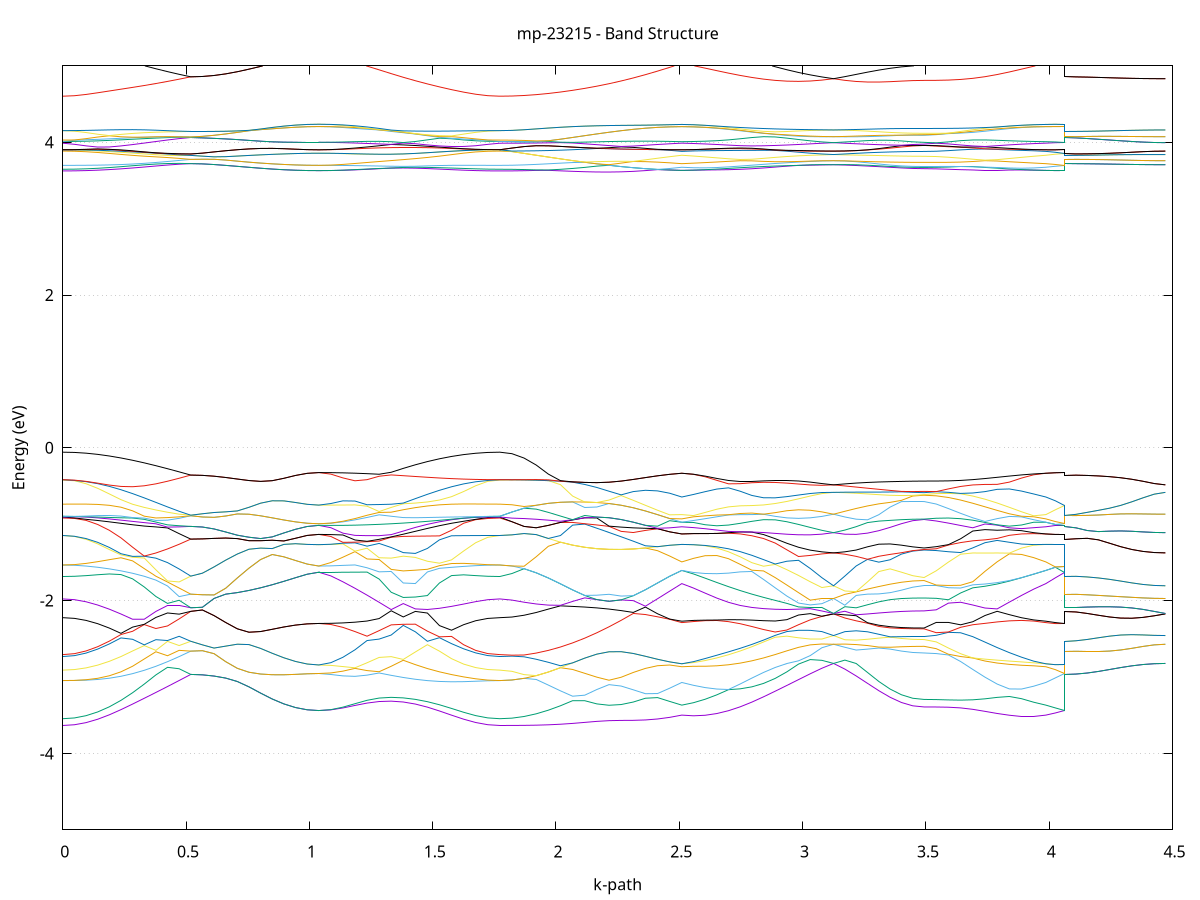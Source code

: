 set title 'mp-23215 - Band Structure'
set xlabel 'k-path'
set ylabel 'Energy (eV)'
set grid y
set yrange [-5:5]
set terminal png size 800,600
set output 'mp-23215_bands_gnuplot.png'
plot '-' using 1:2 with lines notitle, '-' using 1:2 with lines notitle, '-' using 1:2 with lines notitle, '-' using 1:2 with lines notitle, '-' using 1:2 with lines notitle, '-' using 1:2 with lines notitle, '-' using 1:2 with lines notitle, '-' using 1:2 with lines notitle, '-' using 1:2 with lines notitle, '-' using 1:2 with lines notitle, '-' using 1:2 with lines notitle, '-' using 1:2 with lines notitle, '-' using 1:2 with lines notitle, '-' using 1:2 with lines notitle, '-' using 1:2 with lines notitle, '-' using 1:2 with lines notitle, '-' using 1:2 with lines notitle, '-' using 1:2 with lines notitle, '-' using 1:2 with lines notitle, '-' using 1:2 with lines notitle, '-' using 1:2 with lines notitle, '-' using 1:2 with lines notitle, '-' using 1:2 with lines notitle, '-' using 1:2 with lines notitle, '-' using 1:2 with lines notitle, '-' using 1:2 with lines notitle, '-' using 1:2 with lines notitle, '-' using 1:2 with lines notitle, '-' using 1:2 with lines notitle, '-' using 1:2 with lines notitle, '-' using 1:2 with lines notitle, '-' using 1:2 with lines notitle, '-' using 1:2 with lines notitle, '-' using 1:2 with lines notitle, '-' using 1:2 with lines notitle, '-' using 1:2 with lines notitle, '-' using 1:2 with lines notitle, '-' using 1:2 with lines notitle, '-' using 1:2 with lines notitle, '-' using 1:2 with lines notitle, '-' using 1:2 with lines notitle, '-' using 1:2 with lines notitle, '-' using 1:2 with lines notitle, '-' using 1:2 with lines notitle, '-' using 1:2 with lines notitle, '-' using 1:2 with lines notitle, '-' using 1:2 with lines notitle, '-' using 1:2 with lines notitle, '-' using 1:2 with lines notitle, '-' using 1:2 with lines notitle, '-' using 1:2 with lines notitle, '-' using 1:2 with lines notitle, '-' using 1:2 with lines notitle, '-' using 1:2 with lines notitle, '-' using 1:2 with lines notitle, '-' using 1:2 with lines notitle, '-' using 1:2 with lines notitle, '-' using 1:2 with lines notitle, '-' using 1:2 with lines notitle, '-' using 1:2 with lines notitle, '-' using 1:2 with lines notitle, '-' using 1:2 with lines notitle, '-' using 1:2 with lines notitle, '-' using 1:2 with lines notitle, '-' using 1:2 with lines notitle, '-' using 1:2 with lines notitle, '-' using 1:2 with lines notitle, '-' using 1:2 with lines notitle, '-' using 1:2 with lines notitle, '-' using 1:2 with lines notitle, '-' using 1:2 with lines notitle, '-' using 1:2 with lines notitle, '-' using 1:2 with lines notitle, '-' using 1:2 with lines notitle, '-' using 1:2 with lines notitle, '-' using 1:2 with lines notitle, '-' using 1:2 with lines notitle, '-' using 1:2 with lines notitle
0.000000 -37.922677
0.047186 -37.922777
0.094372 -37.922577
0.141558 -37.922477
0.188744 -37.922277
0.235930 -37.921977
0.283116 -37.921577
0.330302 -37.921277
0.377488 -37.920877
0.424674 -37.920477
0.471860 -37.919977
0.519046 -37.919477
0.519046 -37.919477
0.566232 -37.919477
0.613418 -37.919477
0.660604 -37.919477
0.707790 -37.919477
0.754976 -37.919477
0.802162 -37.919477
0.849348 -37.919477
0.896534 -37.919477
0.943720 -37.919477
0.990906 -37.919477
1.038092 -37.919477
1.038092 -37.919477
1.087028 -37.919577
1.135964 -37.919677
1.184900 -37.919777
1.233836 -37.920077
1.282772 -37.920377
1.331708 -37.920677
1.380644 -37.920977
1.429581 -37.921277
1.478517 -37.921677
1.527453 -37.921877
1.576389 -37.922277
1.625325 -37.922477
1.674261 -37.922677
1.723197 -37.922777
1.772133 -37.922777
1.772133 -37.922777
1.821338 -37.922777
1.870543 -37.922777
1.919748 -37.922677
1.968952 -37.922577
2.018157 -37.922377
2.067362 -37.922177
2.116567 -37.922077
2.165772 -37.921877
2.214976 -37.921677
2.264181 -37.921477
2.313386 -37.921177
2.362591 -37.920877
2.411795 -37.920577
2.461000 -37.920277
2.510205 -37.919977
2.510205 -37.919977
2.557540 -37.920177
2.604874 -37.920277
2.652209 -37.920377
2.699543 -37.920477
2.746878 -37.920577
2.794212 -37.920577
2.841547 -37.920577
2.888882 -37.920477
2.936216 -37.920377
2.983551 -37.920177
3.030885 -37.919977
3.078220 -37.919777
3.125554 -37.919477
3.125554 -37.919477
3.171432 -37.919877
3.217310 -37.920177
3.263187 -37.920377
3.309065 -37.920577
3.354942 -37.920877
3.400820 -37.921077
3.446698 -37.920977
3.492575 -37.921077
3.492575 -37.921177
3.541967 -37.921077
3.591358 -37.921077
3.640749 -37.921077
3.690141 -37.920977
3.739532 -37.920777
3.788923 -37.920677
3.838315 -37.920577
3.887706 -37.920377
3.937097 -37.920077
3.986489 -37.919977
3.986489 -37.919977
4.025000 -37.919777
4.063512 -37.919477
4.063512 -37.919477
4.108795 -37.919477
4.154078 -37.919377
4.199361 -37.919477
4.244644 -37.919477
4.289927 -37.919477
4.335210 -37.919477
4.380493 -37.919477
4.425776 -37.919477
4.471059 -37.919477
e
0.000000 -37.916177
0.047186 -37.916277
0.094372 -37.916277
0.141558 -37.916477
0.188744 -37.916777
0.235930 -37.916977
0.283116 -37.917277
0.330302 -37.917677
0.377488 -37.918177
0.424674 -37.918577
0.471860 -37.919077
0.519046 -37.919377
0.519046 -37.919477
0.566232 -37.919477
0.613418 -37.919477
0.660604 -37.919477
0.707790 -37.919477
0.754976 -37.919477
0.802162 -37.919477
0.849348 -37.919477
0.896534 -37.919477
0.943720 -37.919477
0.990906 -37.919477
1.038092 -37.919477
1.038092 -37.919477
1.087028 -37.919477
1.135964 -37.919377
1.184900 -37.919177
1.233836 -37.918977
1.282772 -37.918677
1.331708 -37.918377
1.380644 -37.917977
1.429581 -37.917577
1.478517 -37.917377
1.527453 -37.916977
1.576389 -37.916777
1.625325 -37.916477
1.674261 -37.916377
1.723197 -37.916177
1.772133 -37.916177
1.772133 -37.916177
1.821338 -37.916177
1.870543 -37.916277
1.919748 -37.916377
1.968952 -37.916477
2.018157 -37.916477
2.067362 -37.916677
2.116567 -37.916877
2.165772 -37.917077
2.214976 -37.917377
2.264181 -37.917577
2.313386 -37.917877
2.362591 -37.918077
2.411795 -37.918377
2.461000 -37.918677
2.510205 -37.918977
2.510205 -37.918977
2.557540 -37.918877
2.604874 -37.918677
2.652209 -37.918577
2.699543 -37.918477
2.746878 -37.918477
2.794212 -37.918477
2.841547 -37.918477
2.888882 -37.918577
2.936216 -37.918677
2.983551 -37.918777
3.030885 -37.918977
3.078220 -37.919277
3.125554 -37.919477
3.125554 -37.919477
3.171432 -37.919177
3.217310 -37.918877
3.263187 -37.918577
3.309065 -37.918277
3.354942 -37.918177
3.400820 -37.917977
3.446698 -37.917777
3.492575 -37.917777
3.492575 -37.917877
3.541967 -37.917777
3.591358 -37.917877
3.640749 -37.917977
3.690141 -37.918077
3.739532 -37.918077
3.788923 -37.918277
3.838315 -37.918477
3.887706 -37.918577
3.937097 -37.918777
3.986489 -37.918977
3.986489 -37.918977
4.025000 -37.919277
4.063512 -37.919477
4.063512 -37.919477
4.108795 -37.919477
4.154078 -37.919377
4.199361 -37.919377
4.244644 -37.919477
4.289927 -37.919477
4.335210 -37.919477
4.380493 -37.919477
4.425776 -37.919477
4.471059 -37.919477
e
0.000000 -16.638577
0.047186 -16.638777
0.094372 -16.639077
0.141558 -16.638877
0.188744 -16.637677
0.235930 -16.634677
0.283116 -16.629377
0.330302 -16.621177
0.377488 -16.609777
0.424674 -16.594977
0.471860 -16.576777
0.519046 -16.555077
0.519046 -16.555077
0.566232 -16.560077
0.613418 -16.572077
0.660604 -16.586777
0.707790 -16.601577
0.754976 -16.615177
0.802162 -16.627077
0.849348 -16.636977
0.896534 -16.644777
0.943720 -16.650377
0.990906 -16.653777
1.038092 -16.654877
1.038092 -16.654877
1.087028 -16.654777
1.135964 -16.654177
1.184900 -16.653377
1.233836 -16.652177
1.282772 -16.650877
1.331708 -16.649277
1.380644 -16.647677
1.429581 -16.645877
1.478517 -16.644277
1.527453 -16.642677
1.576389 -16.641277
1.625325 -16.640177
1.674261 -16.639277
1.723197 -16.638777
1.772133 -16.638577
1.772133 -16.638577
1.821338 -16.638777
1.870543 -16.639077
1.919748 -16.639677
1.968952 -16.640477
2.018157 -16.641477
2.067362 -16.642677
2.116567 -16.643977
2.165772 -16.645477
2.214976 -16.647077
2.264181 -16.648577
2.313386 -16.650177
2.362591 -16.651577
2.411795 -16.652777
2.461000 -16.653777
2.510205 -16.654477
2.510205 -16.654477
2.557540 -16.653577
2.604874 -16.651577
2.652209 -16.648877
2.699543 -16.645477
2.746878 -16.641577
2.794212 -16.637077
2.841547 -16.631677
2.888882 -16.625277
2.936216 -16.617377
2.983551 -16.607777
3.030885 -16.596377
3.078220 -16.583077
3.125554 -16.568377
3.125554 -16.568377
3.171432 -16.585877
3.217310 -16.602577
3.263187 -16.617077
3.309065 -16.628677
3.354942 -16.636877
3.400820 -16.642177
3.446698 -16.644977
3.492575 -16.645777
3.492575 -16.645777
3.541967 -16.645977
3.591358 -16.646477
3.640749 -16.647377
3.690141 -16.648377
3.739532 -16.649577
3.788923 -16.650877
3.838315 -16.652077
3.887706 -16.653177
3.937097 -16.653977
3.986489 -16.654477
3.986489 -16.654477
4.025000 -16.654777
4.063512 -16.654877
4.063512 -16.555077
4.108795 -16.555477
4.154078 -16.556777
4.199361 -16.558577
4.244644 -16.560877
4.289927 -16.563177
4.335210 -16.565277
4.380493 -16.566877
4.425776 -16.567977
4.471059 -16.568377
e
0.000000 -16.638577
0.047186 -16.636977
0.094372 -16.632177
0.141558 -16.624077
0.188744 -16.612777
0.235930 -16.598477
0.283116 -16.581077
0.330302 -16.560777
0.377488 -16.537777
0.424674 -16.512177
0.471860 -16.529977
0.519046 -16.555077
0.519046 -16.555077
0.566232 -16.560077
0.613418 -16.572077
0.660604 -16.586777
0.707790 -16.601577
0.754976 -16.615177
0.802162 -16.627077
0.849348 -16.636977
0.896534 -16.644777
0.943720 -16.650377
0.990906 -16.653777
1.038092 -16.654877
1.038092 -16.654877
1.087028 -16.652677
1.135964 -16.645777
1.184900 -16.634077
1.233836 -16.617277
1.282772 -16.594877
1.331708 -16.566877
1.380644 -16.533277
1.429581 -16.534877
1.478517 -16.564477
1.527453 -16.588777
1.576389 -16.607877
1.625325 -16.621977
1.674261 -16.631477
1.723197 -16.636877
1.772133 -16.638577
1.772133 -16.638577
1.821338 -16.638777
1.870543 -16.639077
1.919748 -16.639677
1.968952 -16.640477
2.018157 -16.641477
2.067362 -16.642677
2.116567 -16.643977
2.165772 -16.645477
2.214976 -16.647077
2.264181 -16.648577
2.313386 -16.650177
2.362591 -16.651577
2.411795 -16.652777
2.461000 -16.653777
2.510205 -16.654477
2.510205 -16.654477
2.557540 -16.653177
2.604874 -16.649777
2.652209 -16.643977
2.699543 -16.635877
2.746878 -16.625477
2.794212 -16.612977
2.841547 -16.598577
2.888882 -16.582977
2.936216 -16.567077
2.983551 -16.553577
3.030885 -16.548077
3.078220 -16.554577
3.125554 -16.568377
3.125554 -16.568377
3.171432 -16.551777
3.217310 -16.537377
3.263187 -16.525877
3.309065 -16.517277
3.354942 -16.522077
3.400820 -16.531077
3.446698 -16.536877
3.492575 -16.538877
3.492575 -16.538877
3.541967 -16.551677
3.591358 -16.571677
3.640749 -16.590477
3.690141 -16.607077
3.739532 -16.621177
3.788923 -16.632777
3.838315 -16.641877
3.887706 -16.648577
3.937097 -16.652777
3.986489 -16.654477
3.986489 -16.654477
4.025000 -16.654777
4.063512 -16.654877
4.063512 -16.555077
4.108795 -16.555477
4.154078 -16.556777
4.199361 -16.558577
4.244644 -16.560877
4.289927 -16.563177
4.335210 -16.565277
4.380493 -16.566877
4.425776 -16.567977
4.471059 -16.568377
e
0.000000 -16.332877
0.047186 -16.329377
0.094372 -16.319377
0.141558 -16.303377
0.188744 -16.323877
0.235930 -16.362677
0.283116 -16.400377
0.330302 -16.436477
0.377488 -16.470377
0.424674 -16.501677
0.471860 -16.484377
0.519046 -16.454577
0.519046 -16.454577
0.566232 -16.448077
0.613418 -16.431577
0.660604 -16.409777
0.707790 -16.385377
0.754976 -16.360077
0.802162 -16.334877
0.849348 -16.310677
0.896534 -16.288277
0.943720 -16.268877
0.990906 -16.254477
1.038092 -16.248877
1.038092 -16.248877
1.087028 -16.263277
1.135964 -16.295477
1.184900 -16.335077
1.233836 -16.377677
1.282772 -16.420677
1.331708 -16.462077
1.380644 -16.500577
1.429581 -16.494577
1.478517 -16.451277
1.527453 -16.404377
1.576389 -16.355377
1.625325 -16.305877
1.674261 -16.318377
1.723197 -16.329177
1.772133 -16.332877
1.772133 -16.332877
1.821338 -16.332877
1.870543 -16.333077
1.919748 -16.333077
1.968952 -16.332877
2.018157 -16.332077
2.067362 -16.330477
2.116567 -16.327877
2.165772 -16.323977
2.214976 -16.318777
2.264181 -16.312277
2.313386 -16.304477
2.362591 -16.295577
2.411795 -16.285877
2.461000 -16.275577
2.510205 -16.265077
2.510205 -16.265077
2.557540 -16.272377
2.604874 -16.281577
2.652209 -16.291177
2.699543 -16.300577
2.746878 -16.326777
2.794212 -16.355677
2.841547 -16.384777
2.888882 -16.412877
2.936216 -16.438577
2.983551 -16.458777
3.030885 -16.467877
3.078220 -16.461477
3.125554 -16.444677
3.125554 -16.444677
3.171432 -16.465377
3.217310 -16.482677
3.263187 -16.497677
3.309065 -16.510777
3.354942 -16.510977
3.400820 -16.506677
3.446698 -16.504277
3.492575 -16.503477
3.492575 -16.503477
3.541967 -16.488277
3.591358 -16.461077
3.640749 -16.430877
3.690141 -16.399277
3.739532 -16.367677
3.788923 -16.337377
3.838315 -16.310077
3.887706 -16.288477
3.937097 -16.274077
3.986489 -16.265077
3.986489 -16.265077
4.025000 -16.256877
4.063512 -16.248877
4.063512 -16.454577
4.108795 -16.454277
4.154078 -16.453277
4.199361 -16.451877
4.244644 -16.450177
4.289927 -16.448477
4.335210 -16.446877
4.380493 -16.445677
4.425776 -16.444877
4.471059 -16.444677
e
0.000000 -16.188577
0.047186 -16.210577
0.094372 -16.246377
0.141558 -16.284777
0.188744 -16.282377
0.235930 -16.265577
0.283116 -16.294577
0.330302 -16.325777
0.377488 -16.358177
0.424674 -16.390877
0.471860 -16.423277
0.519046 -16.454577
0.519046 -16.454577
0.566232 -16.448077
0.613418 -16.431577
0.660604 -16.409777
0.707790 -16.385377
0.754976 -16.360077
0.802162 -16.334877
0.849348 -16.310677
0.896534 -16.288277
0.943720 -16.268877
0.990906 -16.254477
1.038092 -16.248877
1.038092 -16.248877
1.087028 -16.245477
1.135964 -16.235577
1.184900 -16.220077
1.233836 -16.200277
1.282772 -16.178077
1.331708 -16.179477
1.380644 -16.182577
1.429581 -16.205077
1.478517 -16.229977
1.527453 -16.255677
1.576389 -16.280077
1.625325 -16.301577
1.674261 -16.257877
1.723197 -16.214477
1.772133 -16.188577
1.772133 -16.188577
1.821338 -16.188477
1.870543 -16.188177
1.919748 -16.187677
1.968952 -16.186977
2.018157 -16.186077
2.067362 -16.185077
2.116567 -16.183877
2.165772 -16.182577
2.214976 -16.188077
2.264181 -16.194577
2.313386 -16.201477
2.362591 -16.208677
2.411795 -16.216377
2.461000 -16.224777
2.510205 -16.233677
2.510205 -16.233677
2.557540 -16.236477
2.604874 -16.251677
2.652209 -16.273477
2.699543 -16.299077
2.746878 -16.310177
2.794212 -16.320677
2.841547 -16.332777
2.888882 -16.347177
2.936216 -16.363877
2.983551 -16.382677
3.030885 -16.402977
3.078220 -16.424077
3.125554 -16.444677
3.125554 -16.444677
3.171432 -16.419377
3.217310 -16.388877
3.263187 -16.353477
3.309065 -16.314577
3.354942 -16.273977
3.400820 -16.234277
3.446698 -16.199577
3.492575 -16.196077
3.492575 -16.196077
3.541967 -16.198577
3.591358 -16.205277
3.640749 -16.214377
3.690141 -16.223877
3.739532 -16.232377
3.788923 -16.238477
3.838315 -16.241077
3.887706 -16.238877
3.937097 -16.233477
3.986489 -16.233677
3.986489 -16.233677
4.025000 -16.241077
4.063512 -16.248877
4.063512 -16.454577
4.108795 -16.454277
4.154078 -16.453277
4.199361 -16.451877
4.244644 -16.450177
4.289927 -16.448477
4.335210 -16.446877
4.380493 -16.445677
4.425776 -16.444877
4.471059 -16.444677
e
0.000000 -16.188577
0.047186 -16.191977
0.094372 -16.202077
0.141558 -16.218277
0.188744 -16.239777
0.235930 -16.257577
0.283116 -16.230177
0.330302 -16.201077
0.377488 -16.171577
0.424674 -16.142577
0.471860 -16.115377
0.519046 -16.090877
0.519046 -16.090877
0.566232 -16.091977
0.613418 -16.095177
0.660604 -16.100477
0.707790 -16.107577
0.754976 -16.116277
0.802162 -16.126477
0.849348 -16.137677
0.896534 -16.149477
0.943720 -16.161077
0.990906 -16.170577
1.038092 -16.174577
1.038092 -16.174577
1.087028 -16.174777
1.135964 -16.175177
1.184900 -16.175977
1.233836 -16.176977
1.282772 -16.177577
1.331708 -16.164177
1.380644 -16.180877
1.429581 -16.182277
1.478517 -16.183777
1.527453 -16.185077
1.576389 -16.186277
1.625325 -16.187277
1.674261 -16.187977
1.723197 -16.188377
1.772133 -16.188577
1.772133 -16.188577
1.821338 -16.188477
1.870543 -16.188177
1.919748 -16.187677
1.968952 -16.186977
2.018157 -16.186077
2.067362 -16.184977
2.116567 -16.183877
2.165772 -16.182577
2.214976 -16.181277
2.264181 -16.179877
2.313386 -16.178577
2.362591 -16.177377
2.411795 -16.176377
2.461000 -16.175577
2.510205 -16.174977
2.510205 -16.174977
2.557540 -16.174177
2.604874 -16.172777
2.652209 -16.171677
2.699543 -16.170877
2.746878 -16.169777
2.794212 -16.167277
2.841547 -16.162777
2.888882 -16.155577
2.936216 -16.145677
2.983551 -16.133477
3.030885 -16.119777
3.078220 -16.105277
3.125554 -16.090877
3.125554 -16.090877
3.171432 -16.108277
3.217310 -16.126977
3.263187 -16.145377
3.309065 -16.162277
3.354942 -16.176477
3.400820 -16.187177
3.446698 -16.193777
3.492575 -16.182377
3.492575 -16.182377
3.541967 -16.182177
3.591358 -16.181777
3.640749 -16.180977
3.690141 -16.180077
3.739532 -16.179077
3.788923 -16.177977
3.838315 -16.176977
3.887706 -16.176077
3.937097 -16.175377
3.986489 -16.174977
3.986489 -16.174977
4.025000 -16.174677
4.063512 -16.174577
4.063512 -16.090877
4.108795 -16.090877
4.154078 -16.090877
4.199361 -16.090877
4.244644 -16.090877
4.289927 -16.090877
4.335210 -16.090877
4.380493 -16.090877
4.425776 -16.090877
4.471059 -16.090877
e
0.000000 -16.150377
0.047186 -16.131277
0.094372 -16.103877
0.141558 -16.079577
0.188744 -16.060177
0.235930 -16.046477
0.283116 -16.038977
0.330302 -16.037777
0.377488 -16.042777
0.424674 -16.053777
0.471860 -16.069977
0.519046 -16.090877
0.519046 -16.090877
0.566232 -16.091977
0.613418 -16.095177
0.660604 -16.100477
0.707790 -16.107577
0.754976 -16.116277
0.802162 -16.126477
0.849348 -16.137677
0.896534 -16.149477
0.943720 -16.161077
0.990906 -16.170577
1.038092 -16.174577
1.038092 -16.174577
1.087028 -16.166977
1.135964 -16.154477
1.184900 -16.146277
1.233836 -16.145177
1.282772 -16.151377
1.331708 -16.153977
1.380644 -16.131277
1.429581 -16.111377
1.478517 -16.096077
1.527453 -16.086977
1.576389 -16.085577
1.625325 -16.092477
1.674261 -16.108177
1.723197 -16.131377
1.772133 -16.150377
1.772133 -16.150377
1.821338 -16.151077
1.870543 -16.152877
1.919748 -16.155877
1.968952 -16.159877
2.018157 -16.164577
2.067362 -16.169977
2.116567 -16.175677
2.165772 -16.181777
2.214976 -16.181277
2.264181 -16.179877
2.313386 -16.178577
2.362591 -16.177377
2.411795 -16.176377
2.461000 -16.175577
2.510205 -16.174977
2.510205 -16.174977
2.557540 -16.169177
2.604874 -16.154377
2.652209 -16.136577
2.699543 -16.118677
2.746878 -16.102177
2.794212 -16.087977
2.841547 -16.076777
2.888882 -16.069077
2.936216 -16.065277
2.983551 -16.065577
3.030885 -16.069977
3.078220 -16.078477
3.125554 -16.090877
3.125554 -16.090877
3.171432 -16.076277
3.217310 -16.066077
3.263187 -16.061377
3.309065 -16.063277
3.354942 -16.072077
3.400820 -16.087577
3.446698 -16.107077
3.492575 -16.119177
3.492575 -16.119177
3.541967 -16.118477
3.591358 -16.117277
3.640749 -16.116977
3.690141 -16.118877
3.739532 -16.123777
3.788923 -16.131977
3.838315 -16.143177
3.887706 -16.156577
3.937097 -16.169377
3.986489 -16.174977
3.986489 -16.174977
4.025000 -16.174677
4.063512 -16.174577
4.063512 -16.090877
4.108795 -16.090877
4.154078 -16.090877
4.199361 -16.090877
4.244644 -16.090877
4.289927 -16.090877
4.335210 -16.090877
4.380493 -16.090877
4.425776 -16.090877
4.471059 -16.090877
e
0.000000 -13.899777
0.047186 -13.891977
0.094372 -13.868977
0.141558 -13.831477
0.188744 -13.780577
0.235930 -13.717777
0.283116 -13.644977
0.330302 -13.563977
0.377488 -13.477377
0.424674 -13.388177
0.471860 -13.301977
0.519046 -13.232377
0.519046 -13.232377
0.566232 -13.252477
0.613418 -13.301777
0.660604 -13.361277
0.707790 -13.421677
0.754976 -13.479077
0.802162 -13.530877
0.849348 -13.575477
0.896534 -13.611577
0.943720 -13.638077
0.990906 -13.654377
1.038092 -13.659877
1.038092 -13.659877
1.087028 -13.659277
1.135964 -13.657777
1.184900 -13.655477
1.233836 -13.653277
1.282772 -13.651977
1.331708 -13.653677
1.380644 -13.660777
1.429581 -13.676677
1.478517 -13.704077
1.527453 -13.742477
1.576389 -13.787177
1.625325 -13.831177
1.674261 -13.867577
1.723197 -13.891477
1.772133 -13.899777
1.772133 -13.899777
1.821338 -13.895577
1.870543 -13.883277
1.919748 -13.863577
1.968952 -13.837377
2.018157 -13.806277
2.067362 -13.772177
2.116567 -13.737177
2.165772 -13.704177
2.214976 -13.675677
2.264181 -13.654377
2.313386 -13.641777
2.362591 -13.637577
2.411795 -13.640077
2.461000 -13.646377
2.510205 -13.655077
2.510205 -13.655077
2.557540 -13.646577
2.604874 -13.631177
2.652209 -13.609677
2.699543 -13.582477
2.746878 -13.550577
2.794212 -13.514977
2.841547 -13.476477
2.888882 -13.435877
2.936216 -13.393577
2.983551 -13.350577
3.030885 -13.307677
3.078220 -13.267077
3.125554 -13.232877
3.125554 -13.232877
3.171432 -13.278277
3.217310 -13.341777
3.263187 -13.410077
3.309065 -13.474177
3.354942 -13.528777
3.400820 -13.570177
3.446698 -13.595977
3.492575 -13.604777
3.492575 -13.604777
3.541967 -13.605177
3.591358 -13.606577
3.640749 -13.609077
3.690141 -13.612977
3.739532 -13.618477
3.788923 -13.625377
3.838315 -13.633277
3.887706 -13.641177
3.937097 -13.648477
3.986489 -13.655077
3.986489 -13.655077
4.025000 -13.659077
4.063512 -13.659877
4.063512 -13.232377
4.108795 -13.232477
4.154078 -13.232477
4.199361 -13.232477
4.244644 -13.232577
4.289927 -13.232577
4.335210 -13.232677
4.380493 -13.232777
4.425776 -13.232777
4.471059 -13.232877
e
0.000000 -13.316577
0.047186 -13.314777
0.094372 -13.309577
0.141558 -13.309777
0.188744 -13.307877
0.235930 -13.302077
0.283116 -13.291477
0.330302 -13.275077
0.377488 -13.252777
0.424674 -13.224677
0.471860 -13.201377
0.519046 -13.232377
0.519046 -13.232377
0.566232 -13.252477
0.613418 -13.301677
0.660604 -13.361277
0.707790 -13.421677
0.754976 -13.479077
0.802162 -13.530877
0.849348 -13.575477
0.896534 -13.611577
0.943720 -13.638077
0.990906 -13.654377
1.038092 -13.659877
1.038092 -13.659877
1.087028 -13.648677
1.135964 -13.615677
1.184900 -13.562677
1.233836 -13.492177
1.282772 -13.407877
1.331708 -13.313977
1.380644 -13.215377
1.429581 -13.224177
1.478517 -13.263077
1.527453 -13.289377
1.576389 -13.303477
1.625325 -13.308777
1.674261 -13.309377
1.723197 -13.314677
1.772133 -13.316577
1.772133 -13.316577
1.821338 -13.317577
1.870543 -13.325877
1.919748 -13.341377
1.968952 -13.362577
2.018157 -13.388477
2.067362 -13.418277
2.116567 -13.450577
2.165772 -13.484377
2.214976 -13.518177
2.264181 -13.550677
2.313386 -13.580777
2.362591 -13.607077
2.411795 -13.628677
2.461000 -13.644777
2.510205 -13.653377
2.510205 -13.653377
2.557540 -13.646077
2.604874 -13.628877
2.652209 -13.602377
2.699543 -13.568077
2.746878 -13.527077
2.794212 -13.480777
2.841547 -13.431077
2.888882 -13.379977
2.936216 -13.329977
2.983551 -13.283777
3.030885 -13.244577
3.078220 -13.220577
3.125554 -13.232877
3.125554 -13.232877
3.171432 -13.210777
3.217310 -13.200877
3.263187 -13.195177
3.309065 -13.194877
3.354942 -13.197577
3.400820 -13.199377
3.446698 -13.200477
3.492575 -13.200877
3.492575 -13.200877
3.541967 -13.236777
3.591358 -13.289777
3.640749 -13.350277
3.690141 -13.413477
3.739532 -13.474977
3.788923 -13.531277
3.838315 -13.579477
3.887706 -13.617177
3.937097 -13.642577
3.986489 -13.653377
3.986489 -13.653377
4.025000 -13.657677
4.063512 -13.659877
4.063512 -13.232377
4.108795 -13.232477
4.154078 -13.232477
4.199361 -13.232477
4.244644 -13.232577
4.289927 -13.232577
4.335210 -13.232677
4.380493 -13.232777
4.425776 -13.232777
4.471059 -13.232877
e
0.000000 -13.307877
0.047186 -13.308377
0.094372 -13.309377
0.141558 -13.300877
0.188744 -13.289077
0.235930 -13.274377
0.283116 -13.257377
0.330302 -13.238677
0.377488 -13.219777
0.424674 -13.204177
0.471860 -13.191177
0.519046 -13.153177
0.519046 -13.153177
0.566232 -13.157077
0.613418 -13.155277
0.660604 -13.145277
0.707790 -13.129877
0.754976 -13.110377
0.802162 -13.087877
0.849348 -13.063677
0.896534 -13.039277
0.943720 -13.016877
0.990906 -12.999977
1.038092 -12.993477
1.038092 -12.993477
1.087028 -13.004077
1.135964 -13.029677
1.184900 -13.061877
1.233836 -13.096377
1.282772 -13.130877
1.331708 -13.164077
1.380644 -13.194977
1.429581 -13.223077
1.478517 -13.247777
1.527453 -13.268777
1.576389 -13.285977
1.625325 -13.299377
1.674261 -13.308977
1.723197 -13.308377
1.772133 -13.307877
1.772133 -13.307877
1.821338 -13.306477
1.870543 -13.297377
1.919748 -13.280677
1.968952 -13.258077
2.018157 -13.230777
2.067362 -13.199877
2.116567 -13.166877
2.165772 -13.133277
2.214976 -13.100477
2.264181 -13.069877
2.313386 -13.042877
2.362591 -13.040077
2.411795 -13.033277
2.461000 -13.021977
2.510205 -13.009377
2.510205 -13.009377
2.557540 -13.019577
2.604874 -13.035077
2.652209 -13.051977
2.699543 -13.067477
2.746878 -13.079977
2.794212 -13.088377
2.841547 -13.100577
2.888882 -13.115177
2.936216 -13.128577
2.983551 -13.142077
3.030885 -13.156877
3.078220 -13.167477
3.125554 -13.154277
3.125554 -13.154277
3.171432 -13.174677
3.217310 -13.185077
3.263187 -13.190977
3.309065 -13.191377
3.354942 -13.188777
3.400820 -13.186977
3.446698 -13.185877
3.492575 -13.185477
3.492575 -13.185577
3.541967 -13.159877
3.591358 -13.134477
3.640749 -13.111977
3.690141 -13.092077
3.739532 -13.080177
3.788923 -13.069077
3.838315 -13.054277
3.887706 -13.037177
3.937097 -13.020977
3.986489 -13.009377
3.986489 -13.009377
4.025000 -13.000477
4.063512 -12.993477
4.063512 -13.153177
4.108795 -13.153177
4.154078 -13.153277
4.199361 -13.153477
4.244644 -13.153677
4.289927 -13.153877
4.335210 -13.154077
4.380493 -13.154177
4.425776 -13.154277
4.471059 -13.154277
e
0.000000 -12.881377
0.047186 -12.883677
0.094372 -12.890577
0.141558 -12.901877
0.188744 -12.917277
0.235930 -12.935977
0.283116 -12.957577
0.330302 -12.980977
0.377488 -13.022577
0.424674 -13.067677
0.471860 -13.111577
0.519046 -13.153177
0.519046 -13.153177
0.566232 -13.157077
0.613418 -13.155277
0.660604 -13.145277
0.707790 -13.129877
0.754976 -13.110377
0.802162 -13.087877
0.849348 -13.063677
0.896534 -13.039277
0.943720 -13.016877
0.990906 -13.000077
1.038092 -12.993477
1.038092 -12.993477
1.087028 -12.996877
1.135964 -13.006977
1.184900 -13.024677
1.233836 -13.050677
1.282772 -13.085577
1.331708 -13.128877
1.380644 -13.177077
1.429581 -13.117377
1.478517 -13.025977
1.527453 -12.946777
1.576389 -12.883977
1.625325 -12.878977
1.674261 -12.880277
1.723197 -12.881077
1.772133 -12.881377
1.772133 -12.881377
1.821338 -12.881277
1.870543 -12.881177
1.919748 -12.880977
1.968952 -12.880477
2.018157 -12.882177
2.067362 -12.916477
2.116567 -12.951077
2.165772 -12.983377
2.214976 -13.010377
2.264181 -13.029577
2.313386 -13.039477
2.362591 -13.020477
2.411795 -13.003677
2.461000 -12.992977
2.510205 -12.988577
2.510205 -12.988577
2.557540 -12.994377
2.604874 -13.008277
2.652209 -13.026477
2.699543 -13.046277
2.746878 -13.065877
2.794212 -13.084177
2.841547 -13.093077
2.888882 -13.095077
2.936216 -13.096777
2.983551 -13.101477
3.030885 -13.112377
3.078220 -13.130977
3.125554 -13.154277
3.125554 -13.154277
3.171432 -13.125577
3.217310 -13.101977
3.263187 -13.087777
3.309065 -13.080377
3.354942 -13.076777
3.400820 -13.075177
3.446698 -13.074577
3.492575 -13.074377
3.492575 -13.074377
3.541967 -13.076077
3.591358 -13.079677
3.640749 -13.082077
3.690141 -13.079577
3.739532 -13.064477
3.788923 -13.044077
3.838315 -13.024477
3.887706 -13.007277
3.937097 -12.994377
3.986489 -12.988577
3.986489 -12.988577
4.025000 -12.989377
4.063512 -12.993477
4.063512 -13.153177
4.108795 -13.153177
4.154078 -13.153277
4.199361 -13.153477
4.244644 -13.153677
4.289927 -13.153877
4.335210 -13.154077
4.380493 -13.154177
4.425776 -13.154277
4.471059 -13.154277
e
0.000000 -12.881277
0.047186 -12.876477
0.094372 -12.862477
0.141558 -12.840677
0.188744 -12.858677
0.235930 -12.894377
0.283116 -12.934577
0.330302 -12.977777
0.377488 -13.004977
0.424674 -13.027577
0.471860 -13.044277
0.519046 -13.042677
0.519046 -13.042677
0.566232 -13.018177
0.613418 -12.969477
0.660604 -12.919377
0.707790 -12.876677
0.754976 -12.846377
0.802162 -12.830077
0.849348 -12.826477
0.896534 -12.831977
0.943720 -12.842277
0.990906 -12.852277
1.038092 -12.856677
1.038092 -12.856677
1.087028 -12.856877
1.135964 -12.857677
1.184900 -12.858977
1.233836 -12.860777
1.282772 -12.862877
1.331708 -12.865177
1.380644 -12.867777
1.429581 -12.870277
1.478517 -12.872877
1.527453 -12.875177
1.576389 -12.877277
1.625325 -12.859777
1.674261 -12.871577
1.723197 -12.878877
1.772133 -12.881277
1.772133 -12.881277
1.821338 -12.881277
1.870543 -12.881177
1.919748 -12.880877
1.968952 -12.880477
2.018157 -12.879777
2.067362 -12.878677
2.116567 -12.877177
2.165772 -12.875177
2.214976 -12.872777
2.264181 -12.870077
2.313386 -12.867277
2.362591 -12.864377
2.411795 -12.861677
2.461000 -12.859377
2.510205 -12.857677
2.510205 -12.857677
2.557540 -12.855977
2.604874 -12.851677
2.652209 -12.848477
2.699543 -12.848477
2.746878 -12.852277
2.794212 -12.859377
2.841547 -12.868277
2.888882 -12.876877
2.936216 -12.882477
2.983551 -12.883077
3.030885 -12.889777
3.078220 -12.888977
3.125554 -12.879477
3.125554 -12.879477
3.171432 -12.891377
3.217310 -12.895677
3.263187 -12.894477
3.309065 -12.890177
3.354942 -12.884677
3.400820 -12.879377
3.446698 -12.875677
3.492575 -12.874277
3.492575 -12.874277
3.541967 -12.873977
3.591358 -12.873077
3.640749 -12.871577
3.690141 -12.869677
3.739532 -12.867377
3.788923 -12.865077
3.838315 -12.862677
3.887706 -12.860577
3.937097 -12.858877
3.986489 -12.857677
3.986489 -12.857677
4.025000 -12.856877
4.063512 -12.856677
4.063512 -13.042677
4.108795 -13.039577
4.154078 -13.030077
4.199361 -13.014677
4.244644 -12.994077
4.289927 -12.969077
4.335210 -12.941277
4.380493 -12.913177
4.425776 -12.889577
4.471059 -12.879477
e
0.000000 -12.787277
0.047186 -12.792077
0.094372 -12.806177
0.141558 -12.828777
0.188744 -12.812777
0.235930 -12.780577
0.283116 -12.745677
0.330302 -12.759877
0.377488 -12.844077
0.424674 -12.928477
0.471860 -13.002177
0.519046 -13.042677
0.519046 -13.042677
0.566232 -13.018177
0.613418 -12.969477
0.660604 -12.919377
0.707790 -12.876677
0.754976 -12.846377
0.802162 -12.830077
0.849348 -12.826477
0.896534 -12.831977
0.943720 -12.842277
0.990906 -12.852277
1.038092 -12.856677
1.038092 -12.856677
1.087028 -12.847177
1.135964 -12.824577
1.184900 -12.796877
1.233836 -12.767677
1.282772 -12.738277
1.331708 -12.708877
1.380644 -12.725777
1.429581 -12.764477
1.478517 -12.796377
1.527453 -12.822477
1.576389 -12.843377
1.625325 -12.838577
1.674261 -12.808977
1.723197 -12.792577
1.772133 -12.787277
1.772133 -12.787277
1.821338 -12.791577
1.870543 -12.804077
1.919748 -12.824177
1.968952 -12.850777
2.018157 -12.879777
2.067362 -12.878677
2.116567 -12.877177
2.165772 -12.875177
2.214976 -12.872777
2.264181 -12.870077
2.313386 -12.867177
2.362591 -12.864377
2.411795 -12.861677
2.461000 -12.859377
2.510205 -12.857677
2.510205 -12.857677
2.557540 -12.855777
2.604874 -12.850377
2.652209 -12.844477
2.699543 -12.840177
2.746878 -12.838977
2.794212 -12.841677
2.841547 -12.848477
2.888882 -12.858977
2.936216 -12.871477
2.983551 -12.882777
3.030885 -12.877477
3.078220 -12.872677
3.125554 -12.879477
3.125554 -12.879477
3.171432 -12.860877
3.217310 -12.841477
3.263187 -12.827077
3.309065 -12.817977
3.354942 -12.812477
3.400820 -12.809277
3.446698 -12.807677
3.492575 -12.807077
3.492575 -12.807077
3.541967 -12.817277
3.591358 -12.824277
3.640749 -12.826077
3.690141 -12.826277
3.739532 -12.827377
3.788923 -12.830877
3.838315 -12.837277
3.887706 -12.845877
3.937097 -12.854277
3.986489 -12.857677
3.986489 -12.857677
4.025000 -12.856877
4.063512 -12.856677
4.063512 -13.042677
4.108795 -13.039477
4.154078 -13.030077
4.199361 -13.014677
4.244644 -12.994077
4.289927 -12.969077
4.335210 -12.941277
4.380493 -12.913177
4.425776 -12.889577
4.471059 -12.879477
e
0.000000 -12.432677
0.047186 -12.440077
0.094372 -12.462277
0.141558 -12.498677
0.188744 -12.548177
0.235930 -12.609377
0.283116 -12.680677
0.330302 -12.709577
0.377488 -12.673277
0.424674 -12.637777
0.471860 -12.603977
0.519046 -12.572377
0.519046 -12.572377
0.566232 -12.572177
0.613418 -12.571277
0.660604 -12.568377
0.707790 -12.561577
0.754976 -12.549177
0.802162 -12.531077
0.849348 -12.509377
0.896534 -12.488077
0.943720 -12.470377
0.990906 -12.458777
1.038092 -12.454877
1.038092 -12.454877
1.087028 -12.463677
1.135964 -12.489077
1.184900 -12.528377
1.233836 -12.576877
1.282772 -12.629277
1.331708 -12.680177
1.380644 -12.679277
1.429581 -12.648277
1.478517 -12.614877
1.527453 -12.577977
1.576389 -12.537977
1.625325 -12.498177
1.674261 -12.463877
1.723197 -12.440777
1.772133 -12.432677
1.772133 -12.432677
1.821338 -12.432677
1.870543 -12.432877
1.919748 -12.433177
1.968952 -12.433777
2.018157 -12.434577
2.067362 -12.435677
2.116567 -12.437177
2.165772 -12.438977
2.214976 -12.441077
2.264181 -12.443477
2.313386 -12.445877
2.362591 -12.448377
2.411795 -12.450677
2.461000 -12.452577
2.510205 -12.453977
2.510205 -12.453977
2.557540 -12.456477
2.604874 -12.465277
2.652209 -12.480277
2.699543 -12.500877
2.746878 -12.526277
2.794212 -12.555077
2.841547 -12.585877
2.888882 -12.617077
2.936216 -12.647277
2.983551 -12.682977
3.030885 -12.718777
3.078220 -12.741977
3.125554 -12.739877
3.125554 -12.739877
3.171432 -12.754277
3.217310 -12.763477
3.263187 -12.769977
3.309065 -12.775077
3.354942 -12.779277
3.400820 -12.782577
3.446698 -12.784777
3.492575 -12.785577
3.492575 -12.785577
3.541967 -12.761877
3.591358 -12.719177
3.640749 -12.669577
3.690141 -12.618877
3.739532 -12.571477
3.788923 -12.530077
3.838315 -12.496677
3.887706 -12.472477
3.937097 -12.458177
3.986489 -12.453977
3.986489 -12.453977
4.025000 -12.454577
4.063512 -12.454877
4.063512 -12.572377
4.108795 -12.575677
4.154078 -12.585577
4.199361 -12.601477
4.244644 -12.622877
4.289927 -12.648477
4.335210 -12.676977
4.380493 -12.705677
4.425776 -12.729677
4.471059 -12.739877
e
0.000000 -12.432577
0.047186 -12.433077
0.094372 -12.434577
0.141558 -12.437677
0.188744 -12.442877
0.235930 -12.450977
0.283116 -12.462377
0.330302 -12.477177
0.377488 -12.495777
0.424674 -12.517977
0.471860 -12.543577
0.519046 -12.572377
0.519046 -12.572377
0.566232 -12.572177
0.613418 -12.571277
0.660604 -12.568377
0.707790 -12.561577
0.754976 -12.549177
0.802162 -12.531077
0.849348 -12.509377
0.896534 -12.488077
0.943720 -12.470377
0.990906 -12.458777
1.038092 -12.454877
1.038092 -12.454877
1.087028 -12.454577
1.135964 -12.453877
1.184900 -12.452777
1.233836 -12.451177
1.282772 -12.449277
1.331708 -12.447177
1.380644 -12.444977
1.429581 -12.442577
1.478517 -12.440377
1.527453 -12.438177
1.576389 -12.436277
1.625325 -12.434777
1.674261 -12.433577
1.723197 -12.432877
1.772133 -12.432577
1.772133 -12.432577
1.821338 -12.432677
1.870543 -12.432877
1.919748 -12.433177
1.968952 -12.433777
2.018157 -12.434577
2.067362 -12.435677
2.116567 -12.437177
2.165772 -12.438977
2.214976 -12.441077
2.264181 -12.443477
2.313386 -12.445877
2.362591 -12.448377
2.411795 -12.450677
2.461000 -12.452577
2.510205 -12.453977
2.510205 -12.453977
2.557540 -12.456077
2.604874 -12.463277
2.652209 -12.475377
2.699543 -12.492277
2.746878 -12.513777
2.794212 -12.539977
2.841547 -12.570777
2.888882 -12.605677
2.936216 -12.643777
2.983551 -12.675277
3.030885 -12.700277
3.078220 -12.721877
3.125554 -12.739877
3.125554 -12.739877
3.171432 -12.715577
3.217310 -12.676777
3.263187 -12.625177
3.309065 -12.568877
3.354942 -12.516777
3.400820 -12.475377
3.446698 -12.448977
3.492575 -12.439877
3.492575 -12.439877
3.541967 -12.440177
3.591358 -12.440977
3.640749 -12.442177
3.690141 -12.443877
3.739532 -12.445777
3.788923 -12.447777
3.838315 -12.449677
3.887706 -12.451477
3.937097 -12.452977
3.986489 -12.453977
3.986489 -12.453977
4.025000 -12.454577
4.063512 -12.454877
4.063512 -12.572377
4.108795 -12.575677
4.154078 -12.585577
4.199361 -12.601477
4.244644 -12.622877
4.289927 -12.648477
4.335210 -12.676977
4.380493 -12.705677
4.425776 -12.729677
4.471059 -12.739877
e
0.000000 -3.634677
0.047186 -3.625177
0.094372 -3.597377
0.141558 -3.552977
0.188744 -3.494977
0.235930 -3.427377
0.283116 -3.354277
0.330302 -3.278777
0.377488 -3.202377
0.424674 -3.124877
0.471860 -3.045977
0.519046 -2.966277
0.519046 -2.966277
0.566232 -2.971777
0.613418 -2.987677
0.660604 -3.014277
0.707790 -3.059077
0.754976 -3.129177
0.802162 -3.210977
0.849348 -3.288077
0.896534 -3.352277
0.943720 -3.399977
0.990906 -3.429277
1.038092 -3.439177
1.038092 -3.439177
1.087028 -3.430077
1.135964 -3.405377
1.184900 -3.372377
1.233836 -3.341377
1.282772 -3.321177
1.331708 -3.316177
1.380644 -3.327277
1.429581 -3.354077
1.478517 -3.394477
1.527453 -3.444877
1.576389 -3.499577
1.625325 -3.552077
1.674261 -3.595677
1.723197 -3.624577
1.772133 -3.634677
1.772133 -3.634677
1.821338 -3.634377
1.870543 -3.633177
1.919748 -3.630677
1.968952 -3.625877
2.018157 -3.618277
2.067362 -3.607577
2.116567 -3.594277
2.165772 -3.580877
2.214976 -3.571577
2.264181 -3.568377
2.313386 -3.567377
2.362591 -3.562377
2.411795 -3.549677
2.461000 -3.528377
2.510205 -3.498877
2.510205 -3.498877
2.557540 -3.507977
2.604874 -3.500977
2.652209 -3.478377
2.699543 -3.441077
2.746878 -3.390477
2.794212 -3.328877
2.841547 -3.259477
2.888882 -3.185877
2.936216 -3.110577
2.983551 -3.034277
3.030885 -2.958177
3.078220 -2.885577
3.125554 -2.822577
3.125554 -2.822577
3.171432 -2.896777
3.217310 -2.986177
3.263187 -3.083077
3.309065 -3.179277
3.354942 -3.265577
3.400820 -3.333777
3.446698 -3.377277
3.492575 -3.392177
3.492575 -3.392177
3.541967 -3.392777
3.591358 -3.395577
3.640749 -3.404577
3.690141 -3.423277
3.739532 -3.449677
3.788923 -3.477477
3.838315 -3.500477
3.887706 -3.513577
3.937097 -3.513577
3.986489 -3.498877
3.986489 -3.498877
4.025000 -3.470777
4.063512 -3.439177
4.063512 -2.966277
4.108795 -2.961577
4.154078 -2.948077
4.199361 -2.927377
4.244644 -2.902277
4.289927 -2.876577
4.335210 -2.853877
4.380493 -2.836677
4.425776 -2.826077
4.471059 -2.822577
e
0.000000 -3.545977
0.047186 -3.536077
0.094372 -3.506377
0.141558 -3.457477
0.188744 -3.390277
0.235930 -3.305777
0.283116 -3.205777
0.330302 -3.092977
0.377488 -2.972877
0.424674 -2.873377
0.471860 -2.891977
0.519046 -2.966277
0.519046 -2.966277
0.566232 -2.971777
0.613418 -2.987677
0.660604 -3.014277
0.707790 -3.059077
0.754976 -3.129177
0.802162 -3.210977
0.849348 -3.288077
0.896534 -3.352277
0.943720 -3.399977
0.990906 -3.429277
1.038092 -3.439177
1.038092 -3.439177
1.087028 -3.427477
1.135964 -3.394777
1.184900 -3.349577
1.233836 -3.305177
1.282772 -3.275777
1.331708 -3.266377
1.380644 -3.273377
1.429581 -3.292777
1.478517 -3.323077
1.527453 -3.363477
1.576389 -3.411577
1.625325 -3.461677
1.674261 -3.505577
1.723197 -3.535377
1.772133 -3.545977
1.772133 -3.545977
1.821338 -3.538677
1.870543 -3.517077
1.919748 -3.481977
1.968952 -3.434477
2.018157 -3.376577
2.067362 -3.310177
2.116567 -3.310477
2.165772 -3.352177
2.214976 -3.369977
2.264181 -3.360577
2.313386 -3.327777
2.362591 -3.278077
2.411795 -3.269577
2.461000 -3.319677
2.510205 -3.368277
2.510205 -3.368277
2.557540 -3.336577
2.604874 -3.291177
2.652209 -3.233577
2.699543 -3.165977
2.746878 -3.154777
2.794212 -3.128977
2.841547 -3.084077
2.888882 -3.018477
2.936216 -2.932777
2.983551 -2.830977
3.030885 -2.771877
3.078220 -2.781877
3.125554 -2.822577
3.125554 -2.822577
3.171432 -2.778877
3.217310 -2.823277
3.263187 -2.940377
3.309065 -3.058477
3.354942 -3.158077
3.400820 -3.232477
3.446698 -3.278277
3.492575 -3.293677
3.492575 -3.293677
3.541967 -3.295677
3.591358 -3.300077
3.640749 -3.302877
3.690141 -3.298577
3.739532 -3.285677
3.788923 -3.266877
3.838315 -3.254977
3.887706 -3.283777
3.937097 -3.330177
3.986489 -3.368277
3.986489 -3.368277
4.025000 -3.404777
4.063512 -3.439177
4.063512 -2.966277
4.108795 -2.961577
4.154078 -2.948077
4.199361 -2.927377
4.244644 -2.902277
4.289927 -2.876577
4.335210 -2.853877
4.380493 -2.836677
4.425776 -2.826077
4.471059 -2.822577
e
0.000000 -3.046977
0.047186 -3.045577
0.094372 -3.041577
0.141558 -3.032377
0.188744 -3.015877
0.235930 -2.990677
0.283116 -2.956177
0.330302 -2.912477
0.377488 -2.859977
0.424674 -2.799677
0.471860 -2.732877
0.519046 -2.661377
0.519046 -2.661377
0.566232 -2.655877
0.613418 -2.694577
0.660604 -2.799177
0.707790 -2.886477
0.754976 -2.937777
0.802162 -2.961277
0.849348 -2.970277
0.896534 -2.970777
0.943720 -2.965677
0.990906 -2.958177
1.038092 -2.954277
1.038092 -2.954277
1.087028 -2.967177
1.135964 -2.985477
1.184900 -2.991477
1.233836 -2.975677
1.282772 -2.947377
1.331708 -2.978277
1.380644 -3.006277
1.429581 -3.029777
1.478517 -3.047377
1.527453 -3.058277
1.576389 -3.062677
1.625325 -3.061077
1.674261 -3.055577
1.723197 -3.049477
1.772133 -3.046977
1.772133 -3.046977
1.821338 -3.039677
1.870543 -3.017877
1.919748 -3.032177
1.968952 -3.105877
2.018157 -3.181277
2.067362 -3.251477
2.116567 -3.238077
2.165772 -3.163777
2.214976 -3.099977
2.264181 -3.118477
2.313386 -3.167677
2.362591 -3.218677
2.411795 -3.216677
2.461000 -3.146777
2.510205 -3.071577
2.510205 -3.071577
2.557540 -3.108877
2.604874 -3.138677
2.652209 -3.157677
2.699543 -3.163777
2.746878 -3.091477
2.794212 -3.014477
2.841547 -2.940477
2.888882 -2.875377
2.936216 -2.823677
2.983551 -2.787977
3.030885 -2.720077
3.078220 -2.616977
3.125554 -2.571477
3.125554 -2.571477
3.171432 -2.610777
3.217310 -2.647377
3.263187 -2.635177
3.309065 -2.620877
3.354942 -2.634777
3.400820 -2.660677
3.446698 -2.678977
3.492575 -2.685477
3.492575 -2.685477
3.541967 -2.693377
3.591358 -2.711577
3.640749 -2.797377
3.690141 -2.900977
3.739532 -3.002077
3.788923 -3.092377
3.838315 -3.156077
3.887706 -3.157877
3.937097 -3.120477
3.986489 -3.071577
3.986489 -3.071577
4.025000 -3.011777
4.063512 -2.954277
4.063512 -2.661377
4.108795 -2.663177
4.154078 -2.666277
4.199361 -2.666577
4.244644 -2.660577
4.289927 -2.646377
4.335210 -2.624777
4.380493 -2.599877
4.425776 -2.579477
4.471059 -2.571477
e
0.000000 -3.046477
0.047186 -3.044577
0.094372 -3.035877
0.141558 -3.017077
0.188744 -2.983877
0.235930 -2.932177
0.283116 -2.859077
0.330302 -2.764177
0.377488 -2.669577
0.424674 -2.721677
0.471860 -2.651177
0.519046 -2.661377
0.519046 -2.661377
0.566232 -2.655877
0.613418 -2.694577
0.660604 -2.799177
0.707790 -2.886477
0.754976 -2.937777
0.802162 -2.961277
0.849348 -2.970277
0.896534 -2.970777
0.943720 -2.965677
0.990906 -2.958177
1.038092 -2.954277
1.038092 -2.954277
1.087028 -2.946977
1.135964 -2.923377
1.184900 -2.887177
1.233836 -2.916077
1.282772 -2.931077
1.331708 -2.859577
1.380644 -2.780977
1.429581 -2.838077
1.478517 -2.889477
1.527453 -2.932477
1.576389 -2.968277
1.625325 -2.998577
1.674261 -3.023477
1.723197 -3.040577
1.772133 -3.046477
1.772133 -3.046477
1.821338 -3.039177
1.870543 -3.017377
1.919748 -2.982577
1.968952 -2.935177
2.018157 -2.878177
2.067362 -2.901377
2.116567 -2.951777
2.165772 -3.002077
2.214976 -3.042277
2.264181 -3.003377
2.313386 -2.940577
2.362591 -2.887477
2.411795 -2.852377
2.461000 -2.843177
2.510205 -2.865677
2.510205 -2.865677
2.557540 -2.859677
2.604874 -2.859377
2.652209 -2.853377
2.699543 -2.839877
2.746878 -2.818377
2.794212 -2.788477
2.841547 -2.750777
2.888882 -2.706177
2.936216 -2.657677
2.983551 -2.611777
3.030885 -2.579477
3.078220 -2.567977
3.125554 -2.571477
3.125554 -2.571477
3.171432 -2.568977
3.217310 -2.575477
3.263187 -2.588277
3.309065 -2.608477
3.354942 -2.610877
3.400820 -2.604077
3.446698 -2.599877
3.492575 -2.598377
3.492575 -2.598377
3.541967 -2.629377
3.591358 -2.702077
3.640749 -2.731877
3.690141 -2.751277
3.739532 -2.790877
3.788923 -2.817277
3.838315 -2.834677
3.887706 -2.846177
3.937097 -2.853577
3.986489 -2.865677
3.986489 -2.865677
4.025000 -2.903677
4.063512 -2.954277
4.063512 -2.661377
4.108795 -2.663177
4.154078 -2.666277
4.199361 -2.666577
4.244644 -2.660577
4.289927 -2.646377
4.335210 -2.624777
4.380493 -2.599877
4.425776 -2.579477
4.471059 -2.571477
e
0.000000 -2.910077
0.047186 -2.902777
0.094372 -2.880777
0.141558 -2.844577
0.188744 -2.794777
0.235930 -2.732377
0.283116 -2.659277
0.330302 -2.588777
0.377488 -2.651177
0.424674 -2.533877
0.471860 -2.588277
0.519046 -2.532377
0.519046 -2.532377
0.566232 -2.579177
0.613418 -2.621377
0.660604 -2.595877
0.707790 -2.570777
0.754976 -2.575677
0.802162 -2.625877
0.849348 -2.689577
0.896534 -2.748477
0.943720 -2.796577
0.990906 -2.829977
1.038092 -2.842577
1.038092 -2.842577
1.087028 -2.847977
1.135964 -2.863577
1.184900 -2.879577
1.233836 -2.813877
1.282772 -2.743777
1.331708 -2.733477
1.380644 -2.770277
1.429581 -2.672677
1.478517 -2.576877
1.527453 -2.661577
1.576389 -2.760077
1.625325 -2.830977
1.674261 -2.876777
1.723197 -2.902077
1.772133 -2.910077
1.772133 -2.910077
1.821338 -2.925577
1.870543 -2.968977
1.919748 -2.982077
1.968952 -2.934677
2.018157 -2.877677
2.067362 -2.815477
2.116567 -2.753177
2.165772 -2.700877
2.214976 -2.670177
2.264181 -2.668677
2.313386 -2.692177
2.362591 -2.728877
2.411795 -2.767877
2.461000 -2.802077
2.510205 -2.827077
2.510205 -2.827077
2.557540 -2.810977
2.604874 -2.784777
2.652209 -2.750477
2.699543 -2.708677
2.746878 -2.659777
2.794212 -2.603977
2.841547 -2.541977
2.888882 -2.479477
2.936216 -2.465377
2.983551 -2.486777
3.030885 -2.502877
3.078220 -2.503277
3.125554 -2.457477
3.125554 -2.457477
3.171432 -2.512577
3.217310 -2.517377
3.263187 -2.505877
3.309065 -2.490877
3.354942 -2.478677
3.400820 -2.495677
3.446698 -2.506677
3.492575 -2.509977
3.492575 -2.509977
3.541967 -2.540577
3.591358 -2.620777
3.640749 -2.694977
3.690141 -2.750477
3.739532 -2.766177
3.788923 -2.779477
3.838315 -2.791277
3.887706 -2.802577
3.937097 -2.814377
3.986489 -2.827077
3.986489 -2.827077
4.025000 -2.838677
4.063512 -2.842577
4.063512 -2.532377
4.108795 -2.525777
4.154078 -2.508677
4.199361 -2.486477
4.244644 -2.465277
4.289927 -2.450577
4.335210 -2.445877
4.380493 -2.449377
4.425776 -2.454977
4.471059 -2.457477
e
0.000000 -2.732177
0.047186 -2.720477
0.094372 -2.686877
0.141558 -2.634577
0.188744 -2.567277
0.235930 -2.488577
0.283116 -2.506477
0.330302 -2.579477
0.377488 -2.511477
0.424674 -2.522677
0.471860 -2.467177
0.519046 -2.532377
0.519046 -2.532377
0.566232 -2.579177
0.613418 -2.621377
0.660604 -2.595877
0.707790 -2.570777
0.754976 -2.575677
0.802162 -2.625877
0.849348 -2.689577
0.896534 -2.748477
0.943720 -2.796577
0.990906 -2.829977
1.038092 -2.842577
1.038092 -2.842577
1.087028 -2.812577
1.135964 -2.741877
1.184900 -2.643877
1.233836 -2.522977
1.282772 -2.503877
1.331708 -2.450677
1.380644 -2.324477
1.429581 -2.408077
1.478517 -2.532377
1.527453 -2.485577
1.576389 -2.563477
1.625325 -2.630877
1.674261 -2.684377
1.723197 -2.719677
1.772133 -2.732177
1.772133 -2.732177
1.821338 -2.727077
1.870543 -2.735577
1.919748 -2.767677
1.968952 -2.807577
2.018157 -2.852777
2.067362 -2.815077
2.116567 -2.752877
2.165772 -2.700577
2.214976 -2.669977
2.264181 -2.668477
2.313386 -2.691977
2.362591 -2.728777
2.411795 -2.767777
2.461000 -2.801977
2.510205 -2.826977
2.510205 -2.826977
2.557540 -2.799277
2.604874 -2.758277
2.652209 -2.715177
2.699543 -2.670977
2.746878 -2.624477
2.794212 -2.573777
2.841547 -2.516877
2.888882 -2.455377
2.936216 -2.405277
2.983551 -2.388577
3.030885 -2.389277
3.078220 -2.405577
3.125554 -2.457477
3.125554 -2.457477
3.171432 -2.406477
3.217310 -2.395177
3.263187 -2.408177
3.309065 -2.440577
3.354942 -2.474177
3.400820 -2.472277
3.446698 -2.470677
3.492575 -2.470677
3.492575 -2.470677
3.541967 -2.454177
3.591358 -2.415377
3.640749 -2.420877
3.690141 -2.471977
3.739532 -2.542977
3.788923 -2.614577
3.838315 -2.680977
3.887706 -2.740577
3.937097 -2.792577
3.986489 -2.826977
3.986489 -2.826977
4.025000 -2.838577
4.063512 -2.842577
4.063512 -2.532377
4.108795 -2.525777
4.154078 -2.508677
4.199361 -2.486477
4.244644 -2.465277
4.289927 -2.450577
4.335210 -2.445877
4.380493 -2.449377
4.425776 -2.454977
4.471059 -2.457477
e
0.000000 -2.706877
0.047186 -2.694677
0.094372 -2.659177
0.141558 -2.603377
0.188744 -2.530577
0.235930 -2.443977
0.283116 -2.401677
0.330302 -2.313777
0.377488 -2.365377
0.424674 -2.331777
0.471860 -2.239577
0.519046 -2.140677
0.519046 -2.140677
0.566232 -2.122677
0.613418 -2.196377
0.660604 -2.286477
0.707790 -2.369177
0.754976 -2.413877
0.802162 -2.404977
0.849348 -2.375577
0.896534 -2.345177
0.943720 -2.320477
0.990906 -2.304677
1.038092 -2.299177
1.038092 -2.299177
1.087028 -2.312577
1.135964 -2.350277
1.184900 -2.405277
1.233836 -2.465977
1.282772 -2.393177
1.331708 -2.317677
1.380644 -2.310077
1.429581 -2.308677
1.478517 -2.399877
1.527453 -2.474277
1.576389 -2.468577
1.625325 -2.577277
1.674261 -2.651477
1.723197 -2.693477
1.772133 -2.706877
1.772133 -2.706877
1.821338 -2.714377
1.870543 -2.711977
1.919748 -2.686777
1.968952 -2.651877
2.018157 -2.607377
2.067362 -2.553777
2.116567 -2.491477
2.165772 -2.420977
2.214976 -2.342977
2.264181 -2.258377
2.313386 -2.168177
2.362591 -2.182277
2.411795 -2.211877
2.461000 -2.244277
2.510205 -2.287977
2.510205 -2.287977
2.557540 -2.274177
2.604874 -2.262577
2.652209 -2.260377
2.699543 -2.275477
2.746878 -2.302377
2.794212 -2.338977
2.841547 -2.378577
2.888882 -2.410977
2.936216 -2.384877
2.983551 -2.315677
3.030885 -2.252077
3.078220 -2.207177
3.125554 -2.173977
3.125554 -2.173977
3.171432 -2.227777
3.217310 -2.264577
3.263187 -2.295877
3.309065 -2.338277
3.354942 -2.356977
3.400820 -2.364977
3.446698 -2.368477
3.492575 -2.369577
3.492575 -2.369577
3.541967 -2.419877
3.591358 -2.410777
3.640749 -2.349677
3.690141 -2.315877
3.739532 -2.297977
3.788923 -2.279177
3.838315 -2.265077
3.887706 -2.259477
3.937097 -2.267677
3.986489 -2.287977
3.986489 -2.287977
4.025000 -2.300977
4.063512 -2.299177
4.063512 -2.140677
4.108795 -2.148777
4.154078 -2.168077
4.199361 -2.191777
4.244644 -2.214177
4.289927 -2.228877
4.335210 -2.230877
4.380493 -2.219777
4.425776 -2.198877
4.471059 -2.173977
e
0.000000 -2.223477
0.047186 -2.232477
0.094372 -2.259077
0.141558 -2.302077
0.188744 -2.359577
0.235930 -2.428777
0.283116 -2.346977
0.330302 -2.310277
0.377488 -2.220577
0.424674 -2.161877
0.471860 -2.177277
0.519046 -2.140677
0.519046 -2.140677
0.566232 -2.122677
0.613418 -2.196377
0.660604 -2.286477
0.707790 -2.369177
0.754976 -2.413877
0.802162 -2.404977
0.849348 -2.375577
0.896534 -2.345177
0.943720 -2.320477
0.990906 -2.304677
1.038092 -2.299177
1.038092 -2.299177
1.087028 -2.297377
1.135964 -2.291977
1.184900 -2.282477
1.233836 -2.267377
1.282772 -2.235077
1.331708 -2.132877
1.380644 -2.213877
1.429581 -2.141477
1.478517 -2.162777
1.527453 -2.327177
1.576389 -2.387377
1.625325 -2.315477
1.674261 -2.263577
1.723197 -2.233277
1.772133 -2.223477
1.772133 -2.223477
1.821338 -2.215177
1.870543 -2.191577
1.919748 -2.155777
1.968952 -2.111277
2.018157 -2.068477
2.067362 -2.075977
2.116567 -2.084277
2.165772 -2.095477
2.214976 -2.110877
2.264181 -2.130777
2.313386 -2.154877
2.362591 -2.084477
2.411795 -2.172077
2.461000 -2.241677
2.510205 -2.269477
2.510205 -2.269477
2.557540 -2.259277
2.604874 -2.255777
2.652209 -2.254277
2.699543 -2.250077
2.746878 -2.250577
2.794212 -2.255277
2.841547 -2.262777
2.888882 -2.267177
2.936216 -2.249377
2.983551 -2.188677
3.030885 -2.170577
3.078220 -2.204477
3.125554 -2.173977
3.125554 -2.173977
3.171432 -2.186377
3.217310 -2.197577
3.263187 -2.289377
3.309065 -2.321977
3.354942 -2.341177
3.400820 -2.352677
3.446698 -2.357677
3.492575 -2.358977
3.492575 -2.358977
3.541967 -2.285477
3.591358 -2.285677
3.640749 -2.316977
3.690141 -2.276577
3.739532 -2.195377
3.788923 -2.140077
3.838315 -2.183877
3.887706 -2.224077
3.937097 -2.252777
3.986489 -2.269477
3.986489 -2.269477
4.025000 -2.287377
4.063512 -2.299177
4.063512 -2.140677
4.108795 -2.148777
4.154078 -2.168077
4.199361 -2.191777
4.244644 -2.214177
4.289927 -2.228877
4.335210 -2.230877
4.380493 -2.219777
4.425776 -2.198877
4.471059 -2.173977
e
0.000000 -1.977977
0.047186 -1.987577
0.094372 -2.015277
0.141558 -2.057877
0.188744 -2.112277
0.235930 -2.175377
0.283116 -2.244177
0.330302 -2.243677
0.377488 -2.141877
0.424674 -2.063777
0.471860 -2.063777
0.519046 -2.093577
0.519046 -2.093577
0.566232 -2.087277
0.613418 -1.971877
0.660604 -1.915477
0.707790 -1.895177
0.754976 -1.867077
0.802162 -1.832377
0.849348 -1.792177
0.896534 -1.747477
0.943720 -1.700277
0.990906 -1.654677
1.038092 -1.628577
1.038092 -1.628577
1.087028 -1.676577
1.135964 -1.753877
1.184900 -1.838577
1.233836 -1.928377
1.282772 -2.021977
1.331708 -2.117677
1.380644 -2.038877
1.429581 -2.108577
1.478517 -2.116177
1.527453 -2.100577
1.576389 -2.075577
1.625325 -2.045377
1.674261 -2.013677
1.723197 -1.988077
1.772133 -1.977977
1.772133 -1.977977
1.821338 -1.993177
1.870543 -2.021077
1.919748 -2.044077
1.968952 -2.059077
2.018157 -2.061677
2.067362 -2.010877
2.116567 -1.964177
2.165772 -1.987277
2.214976 -2.009377
2.264181 -1.990977
2.313386 -2.000477
2.362591 -2.073377
2.411795 -1.975577
2.461000 -1.876277
2.510205 -1.777377
2.510205 -1.777377
2.557540 -1.835777
2.604874 -1.902177
2.652209 -1.967077
2.699543 -2.022477
2.746878 -2.063377
2.794212 -2.089477
2.841547 -2.104777
2.888882 -2.113277
2.936216 -2.116377
2.983551 -2.111677
3.030885 -2.105377
3.078220 -2.135777
3.125554 -2.168577
3.125554 -2.168577
3.171432 -2.139377
3.217310 -2.185277
3.263187 -2.174877
3.309065 -2.162277
3.354942 -2.150777
3.400820 -2.141977
3.446698 -2.136477
3.492575 -2.134577
3.492575 -2.134577
3.541967 -2.120677
3.591358 -2.032877
3.640749 -2.021577
3.690141 -2.057577
3.739532 -2.097077
3.788923 -2.108777
3.838315 -2.019977
3.887706 -1.932477
3.937097 -1.850077
3.986489 -1.777377
3.986489 -1.777377
4.025000 -1.701677
4.063512 -1.628577
4.063512 -2.093577
4.108795 -2.090277
4.154078 -2.084577
4.199361 -2.080877
4.244644 -2.080577
4.289927 -2.085177
4.335210 -2.096077
4.380493 -2.115077
4.425776 -2.141377
4.471059 -2.168577
e
0.000000 -1.684677
0.047186 -1.681677
0.094372 -1.673277
0.141558 -1.661277
0.188744 -1.651177
0.235930 -1.659177
0.283116 -1.715277
0.330302 -1.821177
0.377488 -1.945777
0.424674 -2.036877
0.471860 -1.995677
0.519046 -2.093577
0.519046 -2.093577
0.566232 -2.087277
0.613418 -1.971877
0.660604 -1.915477
0.707790 -1.895177
0.754976 -1.867077
0.802162 -1.832377
0.849348 -1.792177
0.896534 -1.747477
0.943720 -1.700277
0.990906 -1.654677
1.038092 -1.628577
1.038092 -1.628577
1.087028 -1.628577
1.135964 -1.628477
1.184900 -1.627877
1.233836 -1.626477
1.282772 -1.717877
1.331708 -1.890477
1.380644 -1.958777
1.429581 -1.953177
1.478517 -1.933877
1.527453 -1.769277
1.576389 -1.672377
1.625325 -1.662577
1.674261 -1.672677
1.723197 -1.681477
1.772133 -1.684677
1.772133 -1.684677
1.821338 -1.645677
1.870543 -1.582477
1.919748 -1.636277
1.968952 -1.704077
2.018157 -1.780877
2.067362 -1.860277
2.116567 -1.932977
2.165772 -1.986477
2.214976 -2.008577
2.264181 -1.990177
2.313386 -1.936277
2.362591 -1.858177
2.411795 -1.769577
2.461000 -1.681577
2.510205 -1.605277
2.510205 -1.605277
2.557540 -1.650977
2.604874 -1.706277
2.652209 -1.762777
2.699543 -1.817377
2.746878 -1.868477
2.794212 -1.915177
2.841547 -1.957577
2.888882 -1.996977
2.936216 -2.036377
2.983551 -2.082777
3.030885 -2.090277
3.078220 -2.089777
3.125554 -2.168477
3.125554 -2.168477
3.171432 -2.079877
3.217310 -2.094277
3.263187 -2.054477
3.309065 -2.016277
3.354942 -1.987477
3.400820 -1.972877
3.446698 -1.967277
3.492575 -1.965877
3.492575 -1.965877
3.541967 -1.970077
3.591358 -1.988877
3.640749 -1.900277
3.690141 -1.832677
3.739532 -1.812177
3.788923 -1.782877
3.838315 -1.744877
3.887706 -1.700577
3.937097 -1.654177
3.986489 -1.605277
3.986489 -1.605277
4.025000 -1.563377
4.063512 -1.628577
4.063512 -2.093577
4.108795 -2.090277
4.154078 -2.084577
4.199361 -2.080877
4.244644 -2.080577
4.289927 -2.085177
4.335210 -2.096077
4.380493 -2.115077
4.425776 -2.141377
4.471059 -2.168477
e
0.000000 -1.534377
0.047186 -1.537277
0.094372 -1.547577
0.141558 -1.563577
0.188744 -1.584477
0.235930 -1.610377
0.283116 -1.642077
0.330302 -1.681377
0.377488 -1.731777
0.424674 -1.808577
0.471860 -1.947677
0.519046 -1.915677
0.519046 -1.915677
0.566232 -1.923277
0.613418 -1.925877
0.660604 -1.838177
0.707790 -1.703377
0.754976 -1.575477
0.802162 -1.462277
0.849348 -1.396477
0.896534 -1.426877
0.943720 -1.475077
0.990906 -1.521377
1.038092 -1.547577
1.038092 -1.547577
1.087028 -1.545177
1.135964 -1.538877
1.184900 -1.533277
1.233836 -1.570077
1.282772 -1.623477
1.331708 -1.618577
1.380644 -1.769377
1.429581 -1.776677
1.478517 -1.625077
1.527453 -1.577277
1.576389 -1.564277
1.625325 -1.552277
1.674261 -1.542577
1.723197 -1.536277
1.772133 -1.534377
1.772133 -1.534377
1.821338 -1.546977
1.870543 -1.581777
1.919748 -1.635577
1.968952 -1.703277
2.018157 -1.780177
2.067362 -1.859477
2.116567 -1.932277
2.165772 -1.929277
2.214976 -1.917477
2.264181 -1.940477
2.313386 -1.935477
2.362591 -1.857377
2.411795 -1.768877
2.461000 -1.680877
2.510205 -1.604777
2.510205 -1.604777
2.557540 -1.631777
2.604874 -1.645077
2.652209 -1.647577
2.699543 -1.640177
2.746878 -1.623977
2.794212 -1.618577
2.841547 -1.722877
2.888882 -1.832377
2.936216 -1.940577
2.983551 -2.032077
3.030885 -2.056477
3.078220 -2.040177
3.125554 -1.972377
3.125554 -1.972377
3.171432 -2.060577
3.217310 -1.932077
3.263187 -1.915277
3.309065 -1.912377
3.354942 -1.895977
3.400820 -1.863377
3.446698 -1.824577
3.492575 -1.802677
3.492575 -1.802677
3.541967 -1.802477
3.591358 -1.831377
3.640749 -1.835477
3.690141 -1.793777
3.739532 -1.782877
3.788923 -1.764677
3.838315 -1.737477
3.887706 -1.699977
3.937097 -1.651977
3.986489 -1.604777
3.986489 -1.604777
4.025000 -1.563077
4.063512 -1.547577
4.063512 -1.915677
4.108795 -1.917877
4.154078 -1.923877
4.199361 -1.931877
4.244644 -1.940377
4.289927 -1.948777
4.335210 -1.957077
4.380493 -1.964677
4.425776 -1.970277
4.471059 -1.972377
e
0.000000 -1.533677
0.047186 -1.528777
0.094372 -1.513077
0.141558 -1.490377
0.188744 -1.464277
0.235930 -1.439177
0.283116 -1.479977
0.330302 -1.580877
0.377488 -1.680677
0.424674 -1.756777
0.471860 -1.835677
0.519046 -1.915677
0.519046 -1.915677
0.566232 -1.923277
0.613418 -1.925877
0.660604 -1.838177
0.707790 -1.703377
0.754976 -1.575477
0.802162 -1.462277
0.849348 -1.396477
0.896534 -1.426877
0.943720 -1.475077
0.990906 -1.521377
1.038092 -1.547577
1.038092 -1.547577
1.087028 -1.501877
1.135964 -1.431577
1.184900 -1.358877
1.233836 -1.454877
1.282772 -1.462177
1.331708 -1.591477
1.380644 -1.611277
1.429581 -1.601677
1.478517 -1.590077
1.527453 -1.542577
1.576389 -1.514777
1.625325 -1.512177
1.674261 -1.520077
1.723197 -1.529777
1.772133 -1.533677
1.772133 -1.533677
1.821338 -1.546277
1.870543 -1.550177
1.919748 -1.426077
1.968952 -1.288877
2.018157 -1.235377
2.067362 -1.274077
2.116567 -1.302077
2.165772 -1.320277
2.214976 -1.329377
2.264181 -1.330377
2.313386 -1.324077
2.362591 -1.311477
2.411795 -1.346477
2.461000 -1.416477
2.510205 -1.493477
2.510205 -1.493477
2.557540 -1.447077
2.604874 -1.412177
2.652209 -1.410077
2.699543 -1.451277
2.746878 -1.525277
2.794212 -1.601677
2.841547 -1.611577
2.888882 -1.698677
2.936216 -1.796277
2.983551 -1.895677
3.030885 -1.994077
3.078220 -1.972277
3.125554 -1.972377
3.125554 -1.972377
3.171432 -1.918177
3.217310 -1.885877
3.263187 -1.848977
3.309065 -1.815877
3.354942 -1.784977
3.400820 -1.759677
3.446698 -1.743077
3.492575 -1.737277
3.492575 -1.737277
3.541967 -1.796377
3.591358 -1.801777
3.640749 -1.799377
3.690141 -1.752877
3.739532 -1.617077
3.788923 -1.492277
3.838315 -1.387677
3.887706 -1.395677
3.937097 -1.437377
3.986489 -1.493477
3.986489 -1.493477
4.025000 -1.558877
4.063512 -1.547577
4.063512 -1.915677
4.108795 -1.917877
4.154078 -1.923877
4.199361 -1.931877
4.244644 -1.940377
4.289927 -1.948777
4.335210 -1.957077
4.380493 -1.964677
4.425776 -1.970277
4.471059 -1.972377
e
0.000000 -1.147577
0.047186 -1.160177
0.094372 -1.197477
0.141558 -1.257077
0.188744 -1.331577
0.235930 -1.401477
0.283116 -1.432277
0.330302 -1.442577
0.377488 -1.596677
0.424674 -1.742377
0.471860 -1.755577
0.519046 -1.679477
0.519046 -1.679477
0.566232 -1.640877
0.613418 -1.558877
0.660604 -1.470377
0.707790 -1.390277
0.754976 -1.327577
0.802162 -1.312477
0.849348 -1.318777
0.896534 -1.264077
0.943720 -1.255177
0.990906 -1.264077
1.038092 -1.267777
1.038092 -1.267777
1.087028 -1.265277
1.135964 -1.257577
1.184900 -1.352677
1.233836 -1.314177
1.282772 -1.438977
1.331708 -1.443777
1.380644 -1.418177
1.429581 -1.434577
1.478517 -1.484677
1.527453 -1.510377
1.576389 -1.466877
1.625325 -1.351177
1.674261 -1.242477
1.723197 -1.171677
1.772133 -1.147577
1.772133 -1.147577
1.821338 -1.139277
1.870543 -1.122077
1.919748 -1.136077
1.968952 -1.186977
2.018157 -1.234877
2.067362 -1.273577
2.116567 -1.301677
2.165772 -1.319877
2.214976 -1.328977
2.264181 -1.329977
2.313386 -1.323777
2.362591 -1.311177
2.411795 -1.294177
2.461000 -1.275877
2.510205 -1.264677
2.510205 -1.264677
2.557540 -1.268377
2.604874 -1.281677
2.652209 -1.311677
2.699543 -1.360877
2.746878 -1.426677
2.794212 -1.503177
2.841547 -1.549877
2.888882 -1.526177
2.936216 -1.595077
2.983551 -1.670977
3.030885 -1.752977
3.078220 -1.828677
3.125554 -1.805877
3.125554 -1.805877
3.171432 -1.873977
3.217310 -1.882377
3.263187 -1.754777
3.309065 -1.619777
3.354942 -1.584577
3.400820 -1.627877
3.446698 -1.673877
3.492575 -1.698077
3.492575 -1.698077
3.541967 -1.609577
3.591358 -1.495677
3.640749 -1.392677
3.690141 -1.376477
3.739532 -1.377677
3.788923 -1.376577
3.838315 -1.378677
3.887706 -1.312777
3.937097 -1.274677
3.986489 -1.264677
3.986489 -1.264677
4.025000 -1.265377
4.063512 -1.267777
4.063512 -1.679477
4.108795 -1.682177
4.154078 -1.690277
4.199361 -1.703377
4.244644 -1.721677
4.289927 -1.744177
4.335210 -1.768077
4.380493 -1.788577
4.425776 -1.801577
4.471059 -1.805877
e
0.000000 -1.147577
0.047186 -1.157677
0.094372 -1.187777
0.141558 -1.237077
0.188744 -1.303977
0.235930 -1.386077
0.283116 -1.420977
0.330302 -1.418977
0.377488 -1.444377
0.424674 -1.502377
0.471860 -1.585877
0.519046 -1.679477
0.519046 -1.679477
0.566232 -1.640877
0.613418 -1.558877
0.660604 -1.470377
0.707790 -1.390277
0.754976 -1.327577
0.802162 -1.312477
0.849348 -1.318777
0.896534 -1.264077
0.943720 -1.255177
0.990906 -1.264077
1.038092 -1.267777
1.038092 -1.267777
1.087028 -1.262277
1.135964 -1.248477
1.184900 -1.243977
1.233836 -1.287277
1.282772 -1.251577
1.331708 -1.304977
1.380644 -1.371777
1.429581 -1.382177
1.478517 -1.317077
1.527453 -1.204477
1.576389 -1.151177
1.625325 -1.149677
1.674261 -1.148477
1.723197 -1.147777
1.772133 -1.147577
1.772133 -1.147577
1.821338 -1.139277
1.870543 -1.121977
1.919748 -1.135877
1.968952 -1.186477
2.018157 -1.148277
2.067362 -1.011877
2.116567 -0.998077
2.165772 -1.052677
2.214976 -1.108177
2.264181 -1.164377
2.313386 -1.222077
2.362591 -1.282277
2.411795 -1.293977
2.461000 -1.275577
2.510205 -1.264377
2.510205 -1.264377
2.557540 -1.268377
2.604874 -1.277977
2.652209 -1.295577
2.699543 -1.321477
2.746878 -1.358777
2.794212 -1.406977
2.841547 -1.463377
2.888882 -1.521077
2.936216 -1.484477
2.983551 -1.472477
3.030885 -1.579277
3.078220 -1.699777
3.125554 -1.805877
3.125554 -1.805877
3.171432 -1.678477
3.217310 -1.546577
3.263187 -1.460377
3.309065 -1.496577
3.354942 -1.465277
3.400820 -1.391377
3.446698 -1.351877
3.492575 -1.337577
3.492575 -1.337577
3.541967 -1.344677
3.591358 -1.360277
3.640749 -1.370977
3.690141 -1.309777
3.739532 -1.242077
3.788923 -1.212077
3.838315 -1.236377
3.887706 -1.259377
3.937097 -1.266677
3.986489 -1.264377
3.986489 -1.264377
4.025000 -1.265277
4.063512 -1.267777
4.063512 -1.679477
4.108795 -1.682177
4.154078 -1.690277
4.199361 -1.703377
4.244644 -1.721577
4.289927 -1.744177
4.335210 -1.768077
4.380493 -1.788577
4.425776 -1.801577
4.471059 -1.805877
e
0.000000 -0.918377
0.047186 -0.924077
0.094372 -0.949777
0.141558 -1.003477
0.188744 -1.079377
0.235930 -1.178677
0.283116 -1.300877
0.330302 -1.417077
0.377488 -1.376777
0.424674 -1.323677
0.471860 -1.262377
0.519046 -1.195077
0.519046 -1.195077
0.566232 -1.192177
0.613418 -1.185477
0.660604 -1.180977
0.707790 -1.188477
0.754976 -1.215577
0.802162 -1.215877
0.849348 -1.209577
0.896534 -1.219277
0.943720 -1.183977
0.990906 -1.146877
1.038092 -1.133377
1.038092 -1.133377
1.087028 -1.160177
1.135964 -1.237177
1.184900 -1.234977
1.233836 -1.228877
1.282772 -1.219977
1.331708 -1.170277
1.380644 -1.159577
1.429581 -1.156877
1.478517 -1.154877
1.527453 -1.152877
1.576389 -1.079477
1.625325 -0.987177
1.674261 -0.940377
1.723197 -0.925077
1.772133 -0.918377
1.772133 -0.918377
1.821338 -0.967777
1.870543 -1.029377
1.919748 -1.046777
1.968952 -1.015477
2.018157 -0.976377
2.067362 -0.976977
2.116567 -0.993477
2.165772 -1.009777
2.214976 -1.028077
2.264181 -1.093677
2.313386 -1.108777
2.362591 -1.081277
2.411795 -1.058877
2.461000 -1.099777
2.510205 -1.127577
2.510205 -1.127577
2.557540 -1.123077
2.604874 -1.122677
2.652209 -1.120677
2.699543 -1.117777
2.746878 -1.126977
2.794212 -1.150877
2.841547 -1.187277
2.888882 -1.246777
2.936216 -1.334977
2.983551 -1.422777
3.030885 -1.408577
3.078220 -1.388777
3.125554 -1.375277
3.125554 -1.375277
3.171432 -1.392777
3.217310 -1.420777
3.263187 -1.458777
3.309065 -1.419777
3.354942 -1.394977
3.400820 -1.373277
3.446698 -1.345877
3.492575 -1.331077
3.492575 -1.331077
3.541967 -1.321477
3.591358 -1.272477
3.640749 -1.240377
3.690141 -1.217177
3.739532 -1.204677
3.788923 -1.186177
3.838315 -1.145377
3.887706 -1.127277
3.937097 -1.123177
3.986489 -1.127577
3.986489 -1.127577
4.025000 -1.133877
4.063512 -1.133377
4.063512 -1.195077
4.108795 -1.190277
4.154078 -1.184577
4.199361 -1.204377
4.244644 -1.248677
4.289927 -1.294177
4.335210 -1.330877
4.380493 -1.356177
4.425776 -1.370677
4.471059 -1.375277
e
0.000000 -0.906377
0.047186 -0.917377
0.094372 -0.935777
0.141558 -0.951077
0.188744 -0.968977
0.235930 -0.988177
0.283116 -1.007177
0.330302 -1.024177
0.377488 -1.035377
0.424674 -1.048577
0.471860 -1.123477
0.519046 -1.195077
0.519046 -1.195077
0.566232 -1.192177
0.613418 -1.185477
0.660604 -1.180977
0.707790 -1.188477
0.754976 -1.215577
0.802162 -1.215877
0.849348 -1.209577
0.896534 -1.219277
0.943720 -1.183977
0.990906 -1.146877
1.038092 -1.133377
1.038092 -1.133377
1.087028 -1.135777
1.135964 -1.140977
1.184900 -1.206377
1.233836 -1.223977
1.282772 -1.197777
1.331708 -1.166177
1.380644 -1.130677
1.429581 -1.092977
1.478517 -1.055077
1.527453 -1.019277
1.576389 -0.987677
1.625325 -0.961277
1.674261 -0.935877
1.723197 -0.912577
1.772133 -0.906377
1.772133 -0.906377
1.821338 -0.967077
1.870543 -1.028677
1.919748 -1.046377
1.968952 -1.015277
2.018157 -0.976177
2.067362 -0.944477
2.116567 -0.915977
2.165772 -0.918477
2.214976 -1.024977
2.264181 -1.037877
2.313386 -1.047677
2.362591 -1.053277
2.411795 -1.058677
2.461000 -1.099777
2.510205 -1.127477
2.510205 -1.127477
2.557540 -1.122777
2.604874 -1.122677
2.652209 -1.120577
2.699543 -1.111077
2.746878 -1.101477
2.794212 -1.102977
2.841547 -1.135277
2.888882 -1.189377
2.936216 -1.249277
2.983551 -1.301677
3.030885 -1.339277
3.078220 -1.361677
3.125554 -1.375277
3.125554 -1.375277
3.171432 -1.361277
3.217310 -1.338077
3.263187 -1.295777
3.309065 -1.261477
3.354942 -1.258277
3.400820 -1.274277
3.446698 -1.296277
3.492575 -1.311377
3.492575 -1.311377
3.541967 -1.293977
3.591358 -1.267377
3.640749 -1.190677
3.690141 -1.089177
3.739532 -1.070477
3.788923 -1.078877
3.838315 -1.073377
3.887706 -1.084577
3.937097 -1.110577
3.986489 -1.127477
3.986489 -1.127477
4.025000 -1.133877
4.063512 -1.133377
4.063512 -1.195077
4.108795 -1.190277
4.154078 -1.184577
4.199361 -1.204377
4.244644 -1.248677
4.289927 -1.294177
4.335210 -1.330877
4.380493 -1.356177
4.425776 -1.370677
4.471059 -1.375277
e
0.000000 -0.905577
0.047186 -0.901277
0.094372 -0.906077
0.141558 -0.917077
0.188744 -0.930877
0.235930 -0.946477
0.283116 -0.962877
0.330302 -0.979177
0.377488 -0.994677
0.424674 -1.037977
0.471860 -1.034877
0.519046 -1.028677
0.519046 -1.028677
0.566232 -1.036677
0.613418 -1.061977
0.660604 -1.101677
0.707790 -1.143677
0.754976 -1.170277
0.802162 -1.187777
0.849348 -1.166077
0.896534 -1.114477
0.943720 -1.066477
0.990906 -1.029877
1.038092 -1.015177
1.038092 -1.015177
1.087028 -1.045577
1.135964 -1.116777
1.184900 -1.146177
1.233836 -1.149677
1.282772 -1.149977
1.331708 -1.136277
1.380644 -1.089577
1.429581 -1.042077
1.478517 -1.001477
1.527453 -0.968177
1.576389 -0.941577
1.625325 -0.921477
1.674261 -0.910677
1.723197 -0.906077
1.772133 -0.905577
1.772133 -0.905577
1.821338 -0.920277
1.870543 -0.925877
1.919748 -0.934977
1.968952 -0.946877
2.018157 -0.961177
2.067362 -0.940977
2.116567 -0.915777
2.165772 -0.906777
2.214976 -0.915177
2.264181 -0.938877
2.313386 -0.973477
2.362591 -1.014877
2.411795 -1.053477
2.461000 -1.047377
2.510205 -1.033577
2.510205 -1.033577
2.557540 -1.044377
2.604874 -1.058877
2.652209 -1.076477
2.699543 -1.094177
2.746878 -1.099377
2.794212 -1.102177
2.841547 -1.108577
2.888882 -1.119977
2.936216 -1.130977
2.983551 -1.138277
3.030885 -1.138977
3.078220 -1.130177
3.125554 -1.110577
3.125554 -1.110577
3.171432 -1.130777
3.217310 -1.132877
3.263187 -1.116577
3.309065 -1.084777
3.354942 -1.041277
3.400820 -0.993177
3.446698 -0.953677
3.492575 -0.938077
3.492575 -0.938077
3.541967 -0.957677
3.591358 -0.985377
3.640749 -1.016377
3.690141 -1.046777
3.739532 -0.997277
3.788923 -1.011677
3.838315 -1.047277
3.887706 -1.057577
3.937097 -1.045677
3.986489 -1.033577
3.986489 -1.033577
4.025000 -1.016677
4.063512 -1.015177
4.063512 -1.028677
4.108795 -1.047577
4.154078 -1.082377
4.199361 -1.096577
4.244644 -1.090877
4.289927 -1.087977
4.335210 -1.092477
4.380493 -1.100677
4.425776 -1.107777
4.471059 -1.110577
e
0.000000 -0.896377
0.047186 -0.898877
0.094372 -0.901377
0.141558 -0.906377
0.188744 -0.911477
0.235930 -0.915777
0.283116 -0.918777
0.330302 -0.936177
0.377488 -0.971577
0.424674 -1.008377
0.471860 -1.019877
0.519046 -1.028677
0.519046 -1.028677
0.566232 -1.036677
0.613418 -1.061977
0.660604 -1.101677
0.707790 -1.143677
0.754976 -1.170277
0.802162 -1.187777
0.849348 -1.166077
0.896534 -1.114477
0.943720 -1.066477
0.990906 -1.029877
1.038092 -1.015177
1.038092 -1.015177
1.087028 -1.015577
1.135964 -1.014977
1.184900 -1.012377
1.233836 -1.007877
1.282772 -1.001777
1.331708 -0.994177
1.380644 -0.985077
1.429581 -0.974477
1.478517 -0.962377
1.527453 -0.948877
1.576389 -0.934577
1.625325 -0.920977
1.674261 -0.907277
1.723197 -0.898877
1.772133 -0.896377
1.772133 -0.896377
1.821338 -0.840677
1.870543 -0.790477
1.919748 -0.802477
1.968952 -0.844977
2.018157 -0.893077
2.067362 -0.940777
2.116567 -0.885477
2.165772 -0.906477
2.214976 -0.914977
2.264181 -0.938577
2.313386 -0.973277
2.362591 -1.014677
2.411795 -1.025577
2.461000 -0.953677
2.510205 -0.974377
2.510205 -0.974377
2.557540 -0.977277
2.604874 -1.006777
2.652209 -1.020477
2.699543 -1.011077
2.746878 -0.988477
2.794212 -0.962277
2.841547 -0.940477
2.888882 -0.942677
2.936216 -0.967577
2.983551 -1.002877
3.030885 -1.041877
3.078220 -1.079877
3.125554 -1.110577
3.125554 -1.110577
3.171432 -1.076577
3.217310 -1.032177
3.263187 -0.978577
3.309065 -0.959377
3.354942 -0.949677
3.400820 -0.940577
3.446698 -0.934877
3.492575 -0.932977
3.492575 -0.932977
3.541967 -0.921877
3.591358 -0.918977
3.640749 -0.927577
3.690141 -0.947377
3.739532 -0.976577
3.788923 -1.007877
3.838315 -1.025377
3.887706 -1.010277
3.937097 -0.974177
3.986489 -0.974377
3.986489 -0.974377
4.025000 -1.003477
4.063512 -1.015177
4.063512 -1.028677
4.108795 -1.047577
4.154078 -1.082377
4.199361 -1.096577
4.244644 -1.090877
4.289927 -1.087977
4.335210 -1.092477
4.380493 -1.100677
4.425776 -1.107777
4.471059 -1.110577
e
0.000000 -0.895777
0.047186 -0.897377
0.094372 -0.893677
0.141558 -0.887077
0.188744 -0.885377
0.235930 -0.893577
0.283116 -0.912877
0.330302 -0.919877
0.377488 -0.950577
0.424674 -0.946977
0.471860 -0.922877
0.519046 -0.888977
0.519046 -0.888977
0.566232 -0.905377
0.613418 -0.909977
0.660604 -0.892577
0.707790 -0.865477
0.754976 -0.869177
0.802162 -0.889877
0.849348 -0.916577
0.896534 -0.944477
0.943720 -0.969277
0.990906 -0.987077
1.038092 -0.994077
1.038092 -0.994077
1.087028 -0.987177
1.135964 -0.969077
1.184900 -0.942977
1.233836 -0.911377
1.282772 -0.876977
1.331708 -0.895577
1.380644 -0.913077
1.429581 -0.915077
1.478517 -0.912277
1.527453 -0.908877
1.576389 -0.906077
1.625325 -0.903577
1.674261 -0.900677
1.723197 -0.897577
1.772133 -0.895777
1.772133 -0.895777
1.821338 -0.840077
1.870543 -0.789877
1.919748 -0.752477
1.968952 -0.727077
2.018157 -0.713077
2.067362 -0.708177
2.116567 -0.780977
2.165772 -0.774677
2.214976 -0.729377
2.264181 -0.751877
2.313386 -0.784777
2.362591 -0.826677
2.411795 -0.874877
2.461000 -0.925977
2.510205 -0.974077
2.510205 -0.974077
2.557540 -0.951377
2.604874 -0.927777
2.652209 -0.902877
2.699543 -0.878777
2.746878 -0.874777
2.794212 -0.873877
2.841547 -0.869577
2.888882 -0.896877
2.936216 -0.916977
2.983551 -0.923377
3.030885 -0.916577
3.078220 -0.897777
3.125554 -0.868877
3.125554 -0.868877
3.171432 -0.905177
3.217310 -0.934077
3.263187 -0.942577
3.309065 -0.875477
3.354942 -0.775877
3.400820 -0.704177
3.446698 -0.702577
3.492575 -0.703177
3.492575 -0.703177
3.541967 -0.735877
3.591358 -0.795177
3.640749 -0.857577
3.690141 -0.916077
3.739532 -0.963977
3.788923 -0.926977
3.838315 -0.898177
3.887706 -0.904077
3.937097 -0.940977
3.986489 -0.974077
3.986489 -0.974077
4.025000 -1.003277
4.063512 -0.994077
4.063512 -0.888977
4.108795 -0.886577
4.154078 -0.884377
4.199361 -0.879577
4.244644 -0.871677
4.289927 -0.865177
4.335210 -0.863577
4.380493 -0.865477
4.425776 -0.867877
4.471059 -0.868877
e
0.000000 -0.737277
0.047186 -0.736777
0.094372 -0.736877
0.141558 -0.740877
0.188744 -0.752577
0.235930 -0.777277
0.283116 -0.824977
0.330302 -0.894677
0.377488 -0.918377
0.424674 -0.913277
0.471860 -0.903777
0.519046 -0.888977
0.519046 -0.888977
0.566232 -0.905377
0.613418 -0.909977
0.660604 -0.892577
0.707790 -0.865477
0.754976 -0.869177
0.802162 -0.889877
0.849348 -0.916577
0.896534 -0.944477
0.943720 -0.969277
0.990906 -0.987077
1.038092 -0.994077
1.038092 -0.994077
1.087028 -0.985277
1.135964 -0.961177
1.184900 -0.926077
1.233836 -0.882977
1.282772 -0.845777
1.331708 -0.842577
1.380644 -0.810577
1.429581 -0.782977
1.478517 -0.761277
1.527453 -0.746277
1.576389 -0.737877
1.625325 -0.734877
1.674261 -0.735277
1.723197 -0.736577
1.772133 -0.737277
1.772133 -0.737277
1.821338 -0.745277
1.870543 -0.768077
1.919748 -0.751877
1.968952 -0.726477
2.018157 -0.712477
2.067362 -0.707677
2.116567 -0.709777
2.165772 -0.716377
2.214976 -0.728977
2.264181 -0.751477
2.313386 -0.784377
2.362591 -0.826277
2.411795 -0.874477
2.461000 -0.925577
2.510205 -0.930177
2.510205 -0.930177
2.557540 -0.903077
2.604874 -0.890477
2.652209 -0.880377
2.699543 -0.875577
2.746878 -0.859877
2.794212 -0.854077
2.841547 -0.868577
2.888882 -0.848677
2.936216 -0.823377
2.983551 -0.811077
3.030885 -0.817177
3.078220 -0.838477
3.125554 -0.868877
3.125554 -0.868877
3.171432 -0.830677
3.217310 -0.793877
3.263187 -0.760777
3.309065 -0.733477
3.354942 -0.713977
3.400820 -0.687677
3.446698 -0.630777
3.492575 -0.620677
3.492575 -0.620677
3.541967 -0.628277
3.591358 -0.650177
3.640749 -0.683677
3.690141 -0.725577
3.739532 -0.771877
3.788923 -0.818777
3.838315 -0.863377
3.887706 -0.895377
3.937097 -0.902577
3.986489 -0.930177
3.986489 -0.930177
4.025000 -0.965177
4.063512 -0.994077
4.063512 -0.888977
4.108795 -0.886577
4.154078 -0.884377
4.199361 -0.879577
4.244644 -0.871677
4.289927 -0.865177
4.335210 -0.863577
4.380493 -0.865477
4.425776 -0.867877
4.471059 -0.868877
e
0.000000 -0.421777
0.047186 -0.430777
0.094372 -0.470077
0.141558 -0.530277
0.188744 -0.603577
0.235930 -0.678477
0.283116 -0.738677
0.330302 -0.779877
0.377488 -0.813477
0.424674 -0.843177
0.471860 -0.868677
0.519046 -0.882077
0.519046 -0.882077
0.566232 -0.863177
0.613418 -0.846677
0.660604 -0.838077
0.707790 -0.826077
0.754976 -0.778577
0.802162 -0.724577
0.849348 -0.693277
0.896534 -0.694477
0.943720 -0.715677
0.990906 -0.739377
1.038092 -0.749977
1.038092 -0.749977
1.087028 -0.749677
1.135964 -0.748777
1.184900 -0.747377
1.233836 -0.764077
1.282772 -0.833977
1.331708 -0.780277
1.380644 -0.732377
1.429581 -0.723277
1.478517 -0.708677
1.527453 -0.683477
1.576389 -0.639477
1.625325 -0.572477
1.674261 -0.496677
1.723197 -0.438577
1.772133 -0.421777
1.772133 -0.421777
1.821338 -0.420277
1.870543 -0.420077
1.919748 -0.423977
1.968952 -0.429677
2.018157 -0.482177
2.067362 -0.631277
2.116567 -0.709277
2.165772 -0.715877
2.214976 -0.683577
2.264181 -0.624877
2.313386 -0.687277
2.362591 -0.752377
2.411795 -0.816877
2.461000 -0.877177
2.510205 -0.874277
2.510205 -0.874277
2.557540 -0.886977
2.604874 -0.845877
2.652209 -0.803577
2.699543 -0.772977
2.746878 -0.759277
2.794212 -0.755777
2.841547 -0.747877
2.888882 -0.729177
2.936216 -0.701977
2.983551 -0.667777
3.030885 -0.630977
3.078220 -0.599177
3.125554 -0.583177
3.125554 -0.583177
3.171432 -0.587577
3.217310 -0.594477
3.263187 -0.603477
3.309065 -0.613277
3.354942 -0.621277
3.400820 -0.624577
3.446698 -0.622677
3.492575 -0.612377
3.492575 -0.612377
3.541967 -0.599177
3.591358 -0.597077
3.640749 -0.601477
3.690141 -0.631377
3.739532 -0.672277
3.788923 -0.722277
3.838315 -0.778577
3.887706 -0.836677
3.937097 -0.889777
3.986489 -0.874277
3.986489 -0.874277
4.025000 -0.811077
4.063512 -0.749977
4.063512 -0.882077
4.108795 -0.870677
4.154078 -0.844777
4.199361 -0.818277
4.244644 -0.790277
4.289927 -0.753677
4.335210 -0.706477
4.380493 -0.654477
4.425776 -0.606777
4.471059 -0.583177
e
0.000000 -0.417177
0.047186 -0.427077
0.094372 -0.442977
0.141558 -0.469077
0.188744 -0.504577
0.235930 -0.548477
0.283116 -0.599377
0.330302 -0.655277
0.377488 -0.714077
0.424674 -0.773477
0.471860 -0.830677
0.519046 -0.882077
0.519046 -0.882077
0.566232 -0.863177
0.613418 -0.846677
0.660604 -0.838077
0.707790 -0.826077
0.754976 -0.778577
0.802162 -0.724577
0.849348 -0.693277
0.896534 -0.694477
0.943720 -0.715677
0.990906 -0.739377
1.038092 -0.749977
1.038092 -0.749977
1.087028 -0.729177
1.135964 -0.694177
1.184900 -0.696677
1.233836 -0.745277
1.282772 -0.742377
1.331708 -0.738277
1.380644 -0.723377
1.429581 -0.665277
1.478517 -0.608577
1.527453 -0.555977
1.576389 -0.509877
1.625325 -0.472277
1.674261 -0.444477
1.723197 -0.427477
1.772133 -0.417177
1.772133 -0.417177
1.821338 -0.417877
1.870543 -0.419977
1.919748 -0.423877
1.968952 -0.429577
2.018157 -0.437077
2.067362 -0.449577
2.116567 -0.479377
2.165772 -0.519077
2.214976 -0.568077
2.264181 -0.615677
2.313386 -0.572877
2.362591 -0.555877
2.411795 -0.563777
2.461000 -0.594277
2.510205 -0.643877
2.510205 -0.643877
2.557540 -0.610577
2.604874 -0.573877
2.652209 -0.539777
2.699543 -0.523877
2.746878 -0.568277
2.794212 -0.623377
2.841547 -0.653677
2.888882 -0.654477
2.936216 -0.638977
2.983551 -0.617977
3.030885 -0.597977
3.078220 -0.585077
3.125554 -0.583077
3.125554 -0.583077
3.171432 -0.580777
3.217310 -0.579977
3.263187 -0.579877
3.309065 -0.579477
3.354942 -0.578177
3.400820 -0.575877
3.446698 -0.582177
3.492575 -0.587177
3.492575 -0.587177
3.541967 -0.574677
3.591358 -0.582577
3.640749 -0.596777
3.690141 -0.591177
3.739532 -0.573377
3.788923 -0.543477
3.838315 -0.538477
3.887706 -0.566077
3.937097 -0.604077
3.986489 -0.643877
3.986489 -0.643877
4.025000 -0.693477
4.063512 -0.749977
4.063512 -0.882077
4.108795 -0.870677
4.154078 -0.844777
4.199361 -0.818277
4.244644 -0.790277
4.289927 -0.753677
4.335210 -0.706477
4.380493 -0.654477
4.425776 -0.606777
4.471059 -0.583077
e
0.000000 -0.417077
0.047186 -0.422877
0.094372 -0.439077
0.141558 -0.462477
0.188744 -0.487377
0.235930 -0.505377
0.283116 -0.509277
0.330302 -0.496977
0.377488 -0.471577
0.424674 -0.437377
0.471860 -0.398277
0.519046 -0.356677
0.519046 -0.356677
0.566232 -0.360477
0.613418 -0.371377
0.660604 -0.388177
0.707790 -0.408477
0.754976 -0.428277
0.802162 -0.439377
0.849348 -0.430177
0.896534 -0.398977
0.943720 -0.361677
0.990906 -0.334077
1.038092 -0.324077
1.038092 -0.324077
1.087028 -0.344277
1.135964 -0.393777
1.184900 -0.431377
1.233836 -0.416777
1.282772 -0.371877
1.331708 -0.354777
1.380644 -0.364777
1.429581 -0.375177
1.478517 -0.385477
1.527453 -0.394977
1.576389 -0.402977
1.625325 -0.409277
1.674261 -0.413677
1.723197 -0.416277
1.772133 -0.417077
1.772133 -0.417077
1.821338 -0.417777
1.870543 -0.417177
1.919748 -0.415677
1.968952 -0.418977
2.018157 -0.437077
2.067362 -0.445577
2.116567 -0.452877
2.165772 -0.455677
2.214976 -0.450177
2.264181 -0.435577
2.313386 -0.413977
2.362591 -0.389777
2.411795 -0.366477
2.461000 -0.346877
2.510205 -0.332777
2.510205 -0.332777
2.557540 -0.347277
2.604874 -0.379177
2.652209 -0.425677
2.699543 -0.471377
2.746878 -0.469477
2.794212 -0.456977
2.841547 -0.451277
2.888882 -0.453377
2.936216 -0.461777
2.983551 -0.473777
3.030885 -0.485577
3.078220 -0.490877
3.125554 -0.484677
3.125554 -0.484677
3.171432 -0.498877
3.217310 -0.513677
3.263187 -0.528577
3.309065 -0.543077
3.354942 -0.557277
3.400820 -0.570777
3.446698 -0.572577
3.492575 -0.570377
3.492575 -0.570377
3.541967 -0.573077
3.591358 -0.537677
3.640749 -0.505577
3.690141 -0.485877
3.739532 -0.479277
3.788923 -0.478477
3.838315 -0.448977
3.887706 -0.395977
3.937097 -0.353077
3.986489 -0.332777
3.986489 -0.332777
4.025000 -0.326277
4.063512 -0.324077
4.063512 -0.356677
4.108795 -0.357877
4.154078 -0.361477
4.199361 -0.367777
4.244644 -0.377477
4.289927 -0.391677
4.335210 -0.411777
4.380493 -0.437977
4.425776 -0.467477
4.471059 -0.484677
e
0.000000 -0.056977
0.047186 -0.060277
0.094372 -0.069977
0.141558 -0.085677
0.188744 -0.106877
0.235930 -0.132777
0.283116 -0.162977
0.330302 -0.196877
0.377488 -0.233877
0.424674 -0.273377
0.471860 -0.314577
0.519046 -0.356677
0.519046 -0.356677
0.566232 -0.360477
0.613418 -0.371377
0.660604 -0.388177
0.707790 -0.408477
0.754976 -0.428277
0.802162 -0.439377
0.849348 -0.430177
0.896534 -0.398977
0.943720 -0.361677
0.990906 -0.334077
1.038092 -0.324077
1.038092 -0.324077
1.087028 -0.324977
1.135964 -0.327677
1.184900 -0.332077
1.233836 -0.338177
1.282772 -0.345777
1.331708 -0.319977
1.380644 -0.269177
1.429581 -0.222177
1.478517 -0.180077
1.527453 -0.143477
1.576389 -0.112877
1.625325 -0.088677
1.674261 -0.071177
1.723197 -0.060477
1.772133 -0.056977
1.772133 -0.056977
1.821338 -0.076577
1.870543 -0.134077
1.919748 -0.225277
1.968952 -0.343877
2.018157 -0.429777
2.067362 -0.445477
2.116567 -0.452777
2.165772 -0.455577
2.214976 -0.450077
2.264181 -0.435377
2.313386 -0.413877
2.362591 -0.389677
2.411795 -0.366377
2.461000 -0.346877
2.510205 -0.332777
2.510205 -0.332777
2.557540 -0.345577
2.604874 -0.370277
2.652209 -0.400677
2.699543 -0.427477
2.746878 -0.441077
2.794212 -0.440377
2.841547 -0.432877
2.888882 -0.426877
2.936216 -0.426877
2.983551 -0.434277
3.030885 -0.448577
3.078220 -0.467677
3.125554 -0.484677
3.125554 -0.484677
3.171432 -0.472077
3.217310 -0.461477
3.263187 -0.453277
3.309065 -0.447277
3.354942 -0.443077
3.400820 -0.439677
3.446698 -0.436677
3.492575 -0.435277
3.492575 -0.435277
3.541967 -0.434777
3.591358 -0.432577
3.640749 -0.426677
3.690141 -0.416277
3.739532 -0.402177
3.788923 -0.386077
3.838315 -0.369677
3.887706 -0.354577
3.937097 -0.341977
3.986489 -0.332777
3.986489 -0.332777
4.025000 -0.326277
4.063512 -0.324077
4.063512 -0.356677
4.108795 -0.357877
4.154078 -0.361477
4.199361 -0.367777
4.244644 -0.377477
4.289927 -0.391677
4.335210 -0.411777
4.380493 -0.437977
4.425776 -0.467477
4.471059 -0.484677
e
0.000000 3.624723
0.047186 3.625823
0.094372 3.629123
0.141558 3.634623
0.188744 3.642323
0.235930 3.652023
0.283116 3.663423
0.330302 3.676023
0.377488 3.689223
0.424674 3.701823
0.471860 3.712723
0.519046 3.720423
0.519046 3.720423
0.566232 3.717023
0.613418 3.708423
0.660604 3.697223
0.707790 3.684923
0.754976 3.672223
0.802162 3.660123
0.849348 3.649223
0.896534 3.640423
0.943720 3.633923
0.990906 3.630023
1.038092 3.628723
1.038092 3.628723
1.087028 3.629823
1.135964 3.633223
1.184900 3.638623
1.233836 3.645623
1.282772 3.653923
1.331708 3.661823
1.380644 3.663223
1.429581 3.660923
1.478517 3.655723
1.527453 3.648723
1.576389 3.641323
1.625325 3.634623
1.674261 3.629223
1.723197 3.625823
1.772133 3.624723
1.772133 3.624723
1.821338 3.625323
1.870543 3.627523
1.919748 3.631423
1.968952 3.632423
2.018157 3.626023
2.067362 3.619723
2.116567 3.614423
2.165772 3.610923
2.214976 3.610223
2.264181 3.612823
2.313386 3.619123
2.362591 3.629023
2.411795 3.641823
2.461000 3.636923
2.510205 3.631723
2.510205 3.631723
2.557540 3.634323
2.604874 3.636923
2.652209 3.638723
2.699543 3.641223
2.746878 3.645923
2.794212 3.653423
2.841547 3.663523
2.888882 3.675223
2.936216 3.687323
2.983551 3.697123
3.030885 3.700123
3.078220 3.703323
3.125554 3.706323
3.125554 3.706323
3.171432 3.701923
3.217310 3.695723
3.263187 3.688523
3.309065 3.680723
3.354942 3.672523
3.400820 3.664023
3.446698 3.657123
3.492575 3.654423
3.492575 3.654423
3.541967 3.651823
3.591358 3.646523
3.640749 3.641323
3.690141 3.637323
3.739532 3.635123
3.788923 3.635123
3.838315 3.636623
3.887706 3.637423
3.937097 3.635023
3.986489 3.631723
3.986489 3.631723
4.025000 3.629523
4.063512 3.628723
4.063512 3.720423
4.108795 3.719923
4.154078 3.718623
4.199361 3.716623
4.244644 3.714223
4.289927 3.711823
4.335210 3.709623
4.380493 3.707823
4.425776 3.706723
4.471059 3.706323
e
0.000000 3.646823
0.047186 3.648223
0.094372 3.652423
0.141558 3.659423
0.188744 3.668923
0.235930 3.680323
0.283116 3.692723
0.330302 3.704723
0.377488 3.714923
0.424674 3.721623
0.471860 3.723623
0.519046 3.720423
0.519046 3.720423
0.566232 3.717023
0.613418 3.708423
0.660604 3.697223
0.707790 3.684923
0.754976 3.672223
0.802162 3.660123
0.849348 3.649223
0.896534 3.640423
0.943720 3.633923
0.990906 3.630023
1.038092 3.628723
1.038092 3.628723
1.087028 3.630323
1.135964 3.634923
1.184900 3.641823
1.233836 3.649723
1.282772 3.656923
1.331708 3.662523
1.380644 3.670223
1.429581 3.673223
1.478517 3.671123
1.527453 3.667223
1.576389 3.662523
1.625325 3.657323
1.674261 3.652223
1.723197 3.648323
1.772133 3.646823
1.772133 3.646823
1.821338 3.645823
1.870543 3.642923
1.919748 3.638323
1.968952 3.637423
2.018157 3.645923
2.067362 3.657123
2.116567 3.671123
2.165772 3.687823
2.214976 3.698623
2.264181 3.681723
2.313386 3.667023
2.362591 3.654523
2.411795 3.644523
2.461000 3.636923
2.510205 3.631723
2.510205 3.631723
2.557540 3.635123
2.604874 3.641023
2.652209 3.648823
2.699543 3.657823
2.746878 3.666823
2.794212 3.675323
2.841547 3.682723
2.888882 3.688923
2.936216 3.693623
2.983551 3.697723
3.030885 3.704823
3.078220 3.707523
3.125554 3.706323
3.125554 3.706323
3.171432 3.707823
3.217310 3.705523
3.263187 3.699523
3.309065 3.691423
3.354942 3.683223
3.400820 3.676323
3.446698 3.671823
3.492575 3.670323
3.492575 3.670323
3.541967 3.672323
3.591358 3.675623
3.640749 3.677823
3.690141 3.677823
3.739532 3.670423
3.788923 3.660923
3.838315 3.651123
3.887706 3.642423
3.937097 3.635823
3.986489 3.631723
3.986489 3.631723
4.025000 3.629523
4.063512 3.628723
4.063512 3.720423
4.108795 3.719923
4.154078 3.718623
4.199361 3.716623
4.244644 3.714223
4.289927 3.711823
4.335210 3.709623
4.380493 3.707823
4.425776 3.706723
4.471059 3.706323
e
0.000000 3.697723
0.047186 3.697923
0.094372 3.698823
0.141558 3.700523
0.188744 3.703523
0.235930 3.708223
0.283116 3.715123
0.330302 3.724223
0.377488 3.735323
0.424674 3.748223
0.471860 3.762023
0.519046 3.776023
0.519046 3.776023
0.566232 3.777723
0.613418 3.777223
0.660604 3.767023
0.707790 3.752823
0.754976 3.739423
0.802162 3.727523
0.849348 3.717623
0.896534 3.709423
0.943720 3.703223
0.990906 3.699323
1.038092 3.697923
1.038092 3.697923
1.087028 3.697523
1.135964 3.696323
1.184900 3.694423
1.233836 3.691923
1.282772 3.689123
1.331708 3.686223
1.380644 3.684223
1.429581 3.685823
1.478517 3.690923
1.527453 3.695423
1.576389 3.698023
1.625325 3.698823
1.674261 3.698523
1.723197 3.697923
1.772133 3.697723
1.772133 3.697723
1.821338 3.699223
1.870543 3.703723
1.919748 3.710323
1.968952 3.718223
2.018157 3.726623
2.067362 3.734523
2.116567 3.737923
2.165772 3.717423
2.214976 3.698623
2.264181 3.681723
2.313386 3.667023
2.362591 3.654523
2.411795 3.644523
2.461000 3.656823
2.510205 3.673023
2.510205 3.673023
2.557540 3.666423
2.604874 3.664923
2.652209 3.669223
2.699543 3.677823
2.746878 3.688423
2.794212 3.699923
2.841547 3.711323
2.888882 3.722123
2.936216 3.731923
2.983551 3.740923
3.030885 3.749123
3.078220 3.755523
3.125554 3.758423
3.125554 3.758423
3.171432 3.755023
3.217310 3.745523
3.263187 3.731623
3.309065 3.715823
3.354942 3.701123
3.400820 3.690323
3.446698 3.684323
3.492575 3.682523
3.492575 3.682523
3.541967 3.683023
3.591358 3.683723
3.640749 3.682723
3.690141 3.678223
3.739532 3.675023
3.788923 3.669523
3.838315 3.663223
3.887706 3.659923
3.937097 3.663723
3.986489 3.673023
3.986489 3.673023
4.025000 3.685723
4.063512 3.697923
4.063512 3.776023
4.108795 3.775923
4.154078 3.775123
4.199361 3.773523
4.244644 3.770923
4.289927 3.767523
4.335210 3.764123
4.380493 3.761123
4.425776 3.759123
4.471059 3.758423
e
0.000000 3.884723
0.047186 3.882523
0.094372 3.876223
0.141558 3.866323
0.188744 3.853923
0.235930 3.840823
0.283116 3.828523
0.330302 3.817923
0.377488 3.808923
0.424674 3.800023
0.471860 3.789123
0.519046 3.776023
0.519046 3.776023
0.566232 3.777723
0.613418 3.777223
0.660604 3.767023
0.707790 3.752823
0.754976 3.739423
0.802162 3.727523
0.849348 3.717623
0.896534 3.709423
0.943720 3.703223
0.990906 3.699323
1.038092 3.697923
1.038092 3.697923
1.087028 3.701223
1.135964 3.710023
1.184900 3.722123
1.233836 3.735123
1.282772 3.747923
1.331708 3.760323
1.380644 3.772723
1.429581 3.786023
1.478517 3.801123
1.527453 3.818423
1.576389 3.837923
1.625325 3.857623
1.674261 3.873523
1.723197 3.882223
1.772133 3.884723
1.772133 3.884723
1.821338 3.878223
1.870543 3.854323
1.919748 3.830223
1.968952 3.806323
2.018157 3.782723
2.067362 3.759823
2.116567 3.737923
2.165772 3.717423
2.214976 3.706623
2.264181 3.727123
2.313386 3.748423
2.362591 3.746223
2.411795 3.739923
2.461000 3.731123
2.510205 3.719823
2.510205 3.719823
2.557540 3.726523
2.604874 3.733823
2.652209 3.741723
2.699543 3.750323
2.746878 3.758323
2.794212 3.756723
2.841547 3.749923
2.888882 3.745523
2.936216 3.745323
2.983551 3.748723
3.030885 3.753723
3.078220 3.757423
3.125554 3.758423
3.125554 3.758423
3.171432 3.756523
3.217310 3.752223
3.263187 3.747723
3.309065 3.743823
3.354942 3.740723
3.400820 3.738423
3.446698 3.736923
3.492575 3.736423
3.492575 3.736423
3.541967 3.736523
3.591358 3.737323
3.640749 3.740623
3.690141 3.747923
3.739532 3.758923
3.788923 3.754523
3.838315 3.745023
3.887706 3.736523
3.937097 3.728123
3.986489 3.719823
3.986489 3.719823
4.025000 3.709423
4.063512 3.697923
4.063512 3.776023
4.108795 3.775923
4.154078 3.775123
4.199361 3.773523
4.244644 3.770923
4.289927 3.767523
4.335210 3.764123
4.380493 3.761123
4.425776 3.759123
4.471059 3.758423
e
0.000000 3.901023
0.047186 3.899323
0.094372 3.894523
0.141558 3.887323
0.188744 3.878523
0.235930 3.868723
0.283116 3.858123
0.330302 3.847123
0.377488 3.836523
0.424674 3.828623
0.471860 3.825723
0.519046 3.828223
0.519046 3.828223
0.566232 3.818323
0.613418 3.809123
0.660604 3.811523
0.707790 3.819323
0.754976 3.827523
0.802162 3.835123
0.849348 3.841723
0.896534 3.847423
0.943720 3.852123
0.990906 3.855523
1.038092 3.856823
1.038092 3.856823
1.087028 3.855023
1.135964 3.850923
1.184900 3.846623
1.233836 3.843523
1.282772 3.842223
1.331708 3.843223
1.380644 3.847023
1.429581 3.853423
1.478517 3.862123
1.527453 3.872223
1.576389 3.882223
1.625325 3.890723
1.674261 3.896523
1.723197 3.899923
1.772133 3.901023
1.772133 3.901023
1.821338 3.878223
1.870543 3.854323
1.919748 3.830323
1.968952 3.806323
2.018157 3.782723
2.067362 3.759823
2.116567 3.741323
2.165772 3.746623
2.214976 3.749923
2.264181 3.751123
2.313386 3.749923
2.362591 3.770023
2.411795 3.791023
2.461000 3.811123
2.510205 3.830023
2.510205 3.830023
2.557540 3.819723
2.604874 3.808123
2.652209 3.795923
2.699543 3.783923
2.746878 3.774523
2.794212 3.777723
2.841547 3.789523
2.888882 3.802123
2.936216 3.813523
2.983551 3.822623
3.030885 3.829123
3.078220 3.834123
3.125554 3.839323
3.125554 3.839323
3.171432 3.834523
3.217310 3.831923
3.263187 3.829523
3.309065 3.826323
3.354942 3.822723
3.400820 3.819523
3.446698 3.817323
3.492575 3.816523
3.492575 3.816523
3.541967 3.813123
3.591358 3.804023
3.640749 3.791723
3.690141 3.778323
3.739532 3.765623
3.788923 3.772623
3.838315 3.787423
3.887706 3.802523
3.937097 3.816923
3.986489 3.830023
3.986489 3.830023
4.025000 3.843823
4.063512 3.856823
4.063512 3.828223
4.108795 3.828723
4.154078 3.830123
4.199361 3.832523
4.244644 3.835223
4.289927 3.837323
4.335210 3.838523
4.380493 3.839023
4.425776 3.839223
4.471059 3.839323
e
0.000000 3.901023
0.047186 3.901423
0.094372 3.899023
0.141558 3.894923
0.188744 3.889323
0.235930 3.882323
0.283116 3.874223
0.330302 3.865723
0.377488 3.857623
0.424674 3.845923
0.471860 3.835323
0.519046 3.828223
0.519046 3.828223
0.566232 3.818323
0.613418 3.809123
0.660604 3.811523
0.707790 3.819323
0.754976 3.827523
0.802162 3.835123
0.849348 3.841723
0.896534 3.847423
0.943720 3.852123
0.990906 3.855523
1.038092 3.856823
1.038092 3.856823
1.087028 3.855923
1.135964 3.853323
1.184900 3.849623
1.233836 3.845923
1.282772 3.843523
1.331708 3.843723
1.380644 3.847323
1.429581 3.854223
1.478517 3.863423
1.527453 3.873423
1.576389 3.882823
1.625325 3.891023
1.674261 3.897323
1.723197 3.901023
1.772133 3.901023
1.772133 3.901023
1.821338 3.885123
1.870543 3.886323
1.919748 3.888423
1.968952 3.891723
2.018157 3.896323
2.067362 3.902423
2.116567 3.910023
2.165772 3.918923
2.214976 3.916023
2.264181 3.911423
2.313386 3.907923
2.362591 3.905323
2.411795 3.903523
2.461000 3.894523
2.510205 3.880623
2.510205 3.880623
2.557540 3.886323
2.604874 3.889223
2.652209 3.890923
2.699543 3.892223
2.746878 3.893423
2.794212 3.894223
2.841547 3.894623
2.888882 3.893423
2.936216 3.883423
2.983551 3.869923
3.030885 3.857223
3.078220 3.846723
3.125554 3.839323
3.125554 3.839323
3.171432 3.846823
3.217310 3.855223
3.263187 3.862523
3.309065 3.868323
3.354942 3.873023
3.400820 3.876523
3.446698 3.878823
3.492575 3.879623
3.492575 3.879623
3.541967 3.882623
3.591358 3.890523
3.640749 3.900323
3.690141 3.908623
3.739532 3.912023
3.788923 3.905823
3.838315 3.899223
3.887706 3.894023
3.937097 3.888623
3.986489 3.880623
3.986489 3.880623
4.025000 3.869023
4.063512 3.856823
4.063512 3.828223
4.108795 3.828723
4.154078 3.830123
4.199361 3.832523
4.244644 3.835223
4.289927 3.837323
4.335210 3.838523
4.380493 3.839023
4.425776 3.839223
4.471059 3.839323
e
0.000000 3.902223
0.047186 3.902823
0.094372 3.905623
0.141558 3.907523
0.188744 3.906423
0.235930 3.894223
0.283116 3.881823
0.330302 3.871023
0.377488 3.859323
0.424674 3.851123
0.471860 3.847223
0.519046 3.846723
0.519046 3.846723
0.566232 3.857623
0.613418 3.873823
0.660604 3.889123
0.707790 3.902523
0.754976 3.912923
0.802162 3.919123
0.849348 3.920023
0.896534 3.915823
0.943720 3.909223
0.990906 3.903323
1.038092 3.901023
1.038092 3.901023
1.087028 3.902823
1.135964 3.907723
1.184900 3.914423
1.233836 3.921223
1.282772 3.926623
1.331708 3.930123
1.380644 3.931623
1.429581 3.931323
1.478517 3.929223
1.527453 3.925223
1.576389 3.918923
1.625325 3.911823
1.674261 3.905923
1.723197 3.902223
1.772133 3.902223
1.772133 3.902223
1.821338 3.924023
1.870543 3.943523
1.919748 3.954623
1.968952 3.953323
2.018157 3.945723
2.067362 3.936923
2.116567 3.928723
2.165772 3.921723
2.214976 3.916023
2.264181 3.911423
2.313386 3.907923
2.362591 3.905323
2.411795 3.903523
2.461000 3.902223
2.510205 3.901423
2.510205 3.901423
2.557540 3.903423
2.604874 3.908123
2.652209 3.913423
2.699543 3.916823
2.746878 3.916723
2.794212 3.912823
2.841547 3.906323
2.888882 3.898723
2.936216 3.891423
2.983551 3.886023
3.030885 3.883423
3.078220 3.883323
3.125554 3.884223
3.125554 3.884223
3.171432 3.884823
3.217310 3.889923
3.263187 3.899223
3.309065 3.909923
3.354942 3.923023
3.400820 3.937623
3.446698 3.951623
3.492575 3.958423
3.492575 3.958423
3.541967 3.950723
3.591358 3.941423
3.640749 3.936423
3.690141 3.925323
3.739532 3.914523
3.788923 3.911623
3.838315 3.909023
3.887706 3.905723
3.937097 3.902823
3.986489 3.901423
3.986489 3.901423
4.025000 3.901123
4.063512 3.901023
4.063512 3.846723
4.108795 3.847223
4.154078 3.848723
4.199361 3.851423
4.244644 3.855823
4.289927 3.862123
4.335210 3.869623
4.380493 3.876923
4.425776 3.882223
4.471059 3.884223
e
0.000000 3.902223
0.047186 3.903223
0.094372 3.907823
0.141558 3.913123
0.188744 3.907323
0.235930 3.900123
0.283116 3.888623
0.330302 3.874123
0.377488 3.862023
0.424674 3.854723
0.471860 3.849423
0.519046 3.846723
0.519046 3.846723
0.566232 3.857623
0.613418 3.873823
0.660604 3.889123
0.707790 3.902523
0.754976 3.912923
0.802162 3.919123
0.849348 3.920023
0.896534 3.915823
0.943720 3.909223
0.990906 3.903323
1.038092 3.901023
1.038092 3.901023
1.087028 3.904223
1.135964 3.912723
1.184900 3.924523
1.233836 3.938523
1.282772 3.954223
1.331708 3.971323
1.380644 3.965423
1.429581 3.957423
1.478517 3.947723
1.527453 3.936623
1.576389 3.925323
1.625325 3.915423
1.674261 3.908123
1.723197 3.903723
1.772133 3.902223
1.772133 3.902223
1.821338 3.924023
1.870543 3.943523
1.919748 3.954623
1.968952 3.953323
2.018157 3.945723
2.067362 3.936923
2.116567 3.928723
2.165772 3.921723
2.214976 3.928823
2.264181 3.939423
2.313386 3.932823
2.362591 3.920423
2.411795 3.907723
2.461000 3.902223
2.510205 3.901423
2.510205 3.901423
2.557540 3.903823
2.604874 3.909623
2.652209 3.916323
2.699543 3.922123
2.746878 3.924923
2.794212 3.921623
2.841547 3.911823
2.888882 3.899723
2.936216 3.894523
2.983551 3.892023
3.030885 3.888923
3.078220 3.886023
3.125554 3.884223
3.125554 3.884223
3.171432 3.886523
3.217310 3.891423
3.263187 3.900923
3.309065 3.917123
3.354942 3.936423
3.400820 3.955623
3.446698 3.959023
3.492575 3.958923
3.492575 3.958923
3.541967 3.955623
3.591358 3.948023
3.640749 3.937123
3.690141 3.937223
3.739532 3.940523
3.788923 3.930223
3.838315 3.920523
3.887706 3.911423
3.937097 3.904223
3.986489 3.901423
3.986489 3.901423
4.025000 3.901123
4.063512 3.901023
4.063512 3.846723
4.108795 3.847223
4.154078 3.848723
4.199361 3.851423
4.244644 3.855823
4.289927 3.862123
4.335210 3.869623
4.380493 3.876923
4.425776 3.882223
4.471059 3.884223
e
0.000000 3.987723
0.047186 3.973223
0.094372 3.953023
0.141558 3.937323
0.188744 3.938423
0.235930 3.952123
0.283116 3.969723
0.330302 3.989323
0.377488 4.009723
0.424674 4.029723
0.471860 4.047923
0.519046 4.062423
0.519046 4.062423
0.566232 4.057423
0.613418 4.051023
0.660604 4.043923
0.707790 4.035023
0.754976 4.024523
0.802162 4.014023
0.849348 4.005823
0.896534 4.001223
0.943720 3.999623
0.990906 3.999323
1.038092 3.999323
1.038092 3.999323
1.087028 3.998123
1.135964 3.994823
1.184900 3.990023
1.233836 3.984323
1.282772 3.978423
1.331708 3.972223
1.380644 3.989923
1.429581 3.980923
1.478517 3.965023
1.527453 3.951823
1.576389 3.944623
1.625325 3.945023
1.674261 3.954523
1.723197 3.972623
1.772133 3.987723
1.772133 3.987723
1.821338 3.988023
1.870543 3.988823
1.919748 3.990223
1.968952 3.992323
2.018157 3.995123
2.067362 3.990923
2.116567 3.979923
2.165772 3.968523
2.214976 3.956823
2.264181 3.944823
2.313386 3.950223
2.362591 3.960823
2.411795 3.970923
2.461000 3.980123
2.510205 3.988423
2.510205 3.988423
2.557540 3.983823
2.604874 3.978023
2.652209 3.970923
2.699543 3.962823
2.746878 3.955423
2.794212 3.952223
2.841547 3.953923
2.888882 3.958223
2.936216 3.964023
2.983551 3.971023
3.030885 3.979023
3.078220 3.987323
3.125554 3.994923
3.125554 3.994923
3.171432 3.987223
3.217310 3.980223
3.263187 3.973923
3.309065 3.968523
3.354942 3.964123
3.400820 3.961023
3.446698 3.970623
3.492575 3.976323
3.492575 3.976323
3.541967 3.987623
3.591358 3.978523
3.640749 3.964323
3.690141 3.951723
3.739532 3.944523
3.788923 3.955223
3.838315 3.965923
3.887706 3.975123
3.937097 3.982523
3.986489 3.988423
3.986489 3.988423
4.025000 3.994223
4.063512 3.999323
4.063512 4.062423
4.108795 4.057423
4.154078 4.048923
4.199361 4.039423
4.244644 4.029323
4.289927 4.019423
4.335210 4.010123
4.380493 4.002323
4.425776 3.996923
4.471059 3.994923
e
0.000000 4.010523
0.047186 4.011423
0.094372 4.014023
0.141558 4.018423
0.188744 4.024523
0.235930 4.031723
0.283116 4.039623
0.330302 4.047523
0.377488 4.054923
0.424674 4.061223
0.471860 4.066223
0.519046 4.062423
0.519046 4.062423
0.566232 4.057423
0.613418 4.051023
0.660604 4.043923
0.707790 4.035023
0.754976 4.024523
0.802162 4.014023
0.849348 4.005823
0.896534 4.001223
0.943720 3.999623
0.990906 3.999323
1.038092 3.999323
1.038092 3.999323
1.087028 4.000423
1.135964 4.003523
1.184900 4.007823
1.233836 4.011623
1.282772 4.012223
1.331708 4.007123
1.380644 3.996023
1.429581 4.010023
1.478517 4.031523
1.527453 4.053123
1.576389 4.045823
1.625325 4.030523
1.674261 4.019423
1.723197 4.012823
1.772133 4.010523
1.772133 4.010523
1.821338 4.008423
1.870543 4.004323
1.919748 4.006023
1.968952 4.010323
2.018157 4.001123
2.067362 3.998423
2.116567 4.002123
2.165772 4.005923
2.214976 4.009423
2.264181 4.012223
2.313386 4.014023
2.362591 4.014523
2.411795 4.013523
2.461000 4.011223
2.510205 4.007523
2.510205 4.007523
2.557540 4.010023
2.604874 4.013923
2.652209 4.020523
2.699543 4.031223
2.746878 4.045823
2.794212 4.061723
2.841547 4.072923
2.888882 4.069623
2.936216 4.054123
2.983551 4.036023
3.030885 4.018823
3.078220 4.004623
3.125554 3.994923
3.125554 3.994923
3.171432 4.003623
3.217310 4.013023
3.263187 4.021823
3.309065 4.027123
3.354942 4.025823
3.400820 4.017423
3.446698 4.005723
3.492575 3.998923
3.492575 3.998923
3.541967 3.992423
3.591358 4.005223
3.640749 4.020923
3.690141 4.029823
3.739532 4.030423
3.788923 4.025823
3.838315 4.019723
3.887706 4.014423
3.937097 4.010523
3.986489 4.007523
3.986489 4.007523
4.025000 4.003723
4.063512 3.999323
4.063512 4.062423
4.108795 4.057423
4.154078 4.048923
4.199361 4.039423
4.244644 4.029323
4.289927 4.019423
4.335210 4.010123
4.380493 4.002323
4.425776 3.996923
4.471059 3.994923
e
0.000000 4.010623
0.047186 4.025623
0.094372 4.033223
0.141558 4.038323
0.188744 4.044823
0.235930 4.052023
0.283116 4.059423
0.330302 4.066323
0.377488 4.068523
0.424674 4.070423
0.471860 4.070923
0.519046 4.069523
0.519046 4.069523
0.566232 4.077223
0.613418 4.091123
0.660604 4.108823
0.707790 4.129223
0.754976 4.151123
0.802162 4.165323
0.849348 4.176423
0.896534 4.187423
0.943720 4.196923
0.990906 4.203423
1.038092 4.205723
1.038092 4.205723
1.087028 4.202223
1.135964 4.193123
1.184900 4.181623
1.233836 4.170423
1.282772 4.161123
1.331708 4.141923
1.380644 4.124923
1.429581 4.107723
1.478517 4.085523
1.527453 4.064423
1.576389 4.052623
1.625325 4.041723
1.674261 4.034123
1.723197 4.025123
1.772133 4.010623
1.772133 4.010623
1.821338 4.008423
1.870543 4.004423
1.919748 4.006023
1.968952 4.019623
2.018157 4.040123
2.067362 4.062923
2.116567 4.086223
2.165772 4.109123
2.214976 4.131023
2.264181 4.151323
2.313386 4.169323
2.362591 4.184123
2.411795 4.194923
2.461000 4.201423
2.510205 4.204423
2.510205 4.204423
2.557540 4.201323
2.604874 4.193923
2.652209 4.182723
2.699543 4.168123
2.746878 4.150923
2.794212 4.132523
2.841547 4.116023
2.888882 4.102723
2.936216 4.089223
2.983551 4.079623
3.030885 4.073923
3.078220 4.071923
3.125554 4.072923
3.125554 4.072923
3.171432 4.071423
3.217310 4.072023
3.263187 4.074323
3.309065 4.078523
3.354942 4.084723
3.400820 4.091523
3.446698 4.091923
3.492575 4.091323
3.492575 4.091323
3.541967 4.099623
3.591358 4.112923
3.640749 4.120423
3.690141 4.129123
3.739532 4.144323
3.788923 4.162423
3.838315 4.179323
3.887706 4.192323
3.937097 4.200823
3.986489 4.204423
3.986489 4.204423
4.025000 4.205423
4.063512 4.205723
4.063512 4.069523
4.108795 4.072723
4.154078 4.076123
4.199361 4.077723
4.244644 4.077823
4.289927 4.076823
4.335210 4.075423
4.380493 4.074123
4.425776 4.073223
4.471059 4.072923
e
0.000000 4.028823
0.047186 4.029923
0.094372 4.047523
0.141558 4.068523
0.188744 4.085023
0.235930 4.071923
0.283116 4.066623
0.330302 4.066523
0.377488 4.071623
0.424674 4.073923
0.471860 4.071223
0.519046 4.069523
0.519046 4.069523
0.566232 4.077223
0.613418 4.091123
0.660604 4.108823
0.707790 4.129223
0.754976 4.151123
0.802162 4.165323
0.849348 4.176423
0.896534 4.187423
0.943720 4.196923
0.990906 4.203423
1.038092 4.205723
1.038092 4.205723
1.087028 4.204323
1.135964 4.200023
1.184900 4.192523
1.233836 4.181723
1.282772 4.162023
1.331708 4.149823
1.380644 4.129623
1.429581 4.110623
1.478517 4.091023
1.527453 4.073423
1.576389 4.074123
1.625325 4.060423
1.674261 4.044123
1.723197 4.030023
1.772133 4.028823
1.772133 4.028823
1.821338 4.027523
1.870543 4.023823
1.919748 4.018023
1.968952 4.019623
2.018157 4.040123
2.067362 4.063023
2.116567 4.086323
2.165772 4.109223
2.214976 4.131123
2.264181 4.151423
2.313386 4.169323
2.362591 4.184123
2.411795 4.195023
2.461000 4.201423
2.510205 4.204523
2.510205 4.204523
2.557540 4.201823
2.604874 4.196023
2.652209 4.186723
2.699543 4.173423
2.746878 4.156523
2.794212 4.137823
2.841547 4.119323
2.888882 4.106023
2.936216 4.097423
2.983551 4.088323
3.030885 4.081023
3.078220 4.075923
3.125554 4.072923
3.125554 4.072923
3.171432 4.076423
3.217310 4.081223
3.263187 4.086123
3.309065 4.090023
3.354942 4.092323
3.400820 4.092723
3.446698 4.096823
3.492575 4.098823
3.492575 4.098823
3.541967 4.102723
3.591358 4.117523
3.640749 4.127723
3.690141 4.144323
3.739532 4.160923
3.788923 4.175823
3.838315 4.187823
3.887706 4.196523
3.937097 4.201923
3.986489 4.204523
3.986489 4.204523
4.025000 4.205423
4.063512 4.205723
4.063512 4.069523
4.108795 4.072723
4.154078 4.076123
4.199361 4.077723
4.244644 4.077823
4.289927 4.076823
4.335210 4.075423
4.380493 4.074123
4.425776 4.073223
4.471059 4.072923
e
0.000000 4.152223
0.047186 4.145323
0.094372 4.127423
0.141558 4.105023
0.188744 4.087223
0.235930 4.103023
0.283116 4.115623
0.330302 4.125123
0.377488 4.131723
0.424674 4.135923
0.471860 4.138823
0.519046 4.141623
0.519046 4.141623
0.566232 4.141623
0.613418 4.142123
0.660604 4.144123
0.707790 4.148523
0.754976 4.155923
0.802162 4.173323
0.849348 4.193823
0.896534 4.211323
0.943720 4.224723
0.990906 4.233123
1.038092 4.236023
1.038092 4.236023
1.087028 4.232123
1.135964 4.221023
1.184900 4.204123
1.233836 4.183523
1.282772 4.167423
1.331708 4.154123
1.380644 4.136423
1.429581 4.113023
1.478517 4.098223
1.527453 4.086323
1.576389 4.082823
1.625325 4.107023
1.674261 4.129723
1.723197 4.146123
1.772133 4.152223
1.772133 4.152223
1.821338 4.155423
1.870543 4.163823
1.919748 4.174823
1.968952 4.186123
2.018157 4.196323
2.067362 4.204723
2.116567 4.211123
2.165772 4.215723
2.214976 4.218923
2.264181 4.220923
2.313386 4.222423
2.362591 4.223923
2.411795 4.226223
2.461000 4.229723
2.510205 4.233323
2.510205 4.233323
2.557540 4.229323
2.604874 4.220723
2.652209 4.207823
2.699543 4.191823
2.746878 4.174323
2.794212 4.157223
2.841547 4.143023
2.888882 4.136623
2.936216 4.140623
2.983551 4.147923
3.030885 4.154123
3.078220 4.158323
3.125554 4.161223
3.125554 4.161223
3.171432 4.157923
3.217310 4.153123
3.263187 4.146123
3.309065 4.137423
3.354942 4.128823
3.400820 4.122323
3.446698 4.118423
3.492575 4.117223
3.492575 4.117223
3.541967 4.117123
3.591358 4.119023
3.640749 4.141623
3.690141 4.163523
3.739532 4.183123
3.788923 4.199523
3.838315 4.209823
3.887706 4.220223
3.937097 4.228823
3.986489 4.233323
3.986489 4.233323
4.025000 4.235323
4.063512 4.236023
4.063512 4.141623
4.108795 4.142123
4.154078 4.143723
4.199361 4.146323
4.244644 4.149523
4.289927 4.153023
4.335210 4.156323
4.380493 4.158923
4.425776 4.160623
4.471059 4.161223
e
0.000000 4.152323
0.047186 4.153123
0.094372 4.155523
0.141558 4.158823
0.188744 4.162123
0.235930 4.164523
0.283116 4.164923
0.330302 4.162623
0.377488 4.157923
0.424674 4.151723
0.471860 4.145823
0.519046 4.141623
0.519046 4.141623
0.566232 4.141623
0.613418 4.142123
0.660604 4.144123
0.707790 4.148523
0.754976 4.155923
0.802162 4.173323
0.849348 4.193823
0.896534 4.211323
0.943720 4.224723
0.990906 4.233123
1.038092 4.236023
1.038092 4.236023
1.087028 4.233723
1.135964 4.226923
1.184900 4.215723
1.233836 4.200423
1.282772 4.181423
1.331708 4.159723
1.380644 4.149323
1.429581 4.146523
1.478517 4.145323
1.527453 4.145523
1.576389 4.146823
1.625325 4.148623
1.674261 4.150423
1.723197 4.151823
1.772133 4.152323
1.772133 4.152323
1.821338 4.155523
1.870543 4.163923
1.919748 4.174823
1.968952 4.186123
2.018157 4.196323
2.067362 4.204723
2.116567 4.211123
2.165772 4.215823
2.214976 4.218923
2.264181 4.220923
2.313386 4.222423
2.362591 4.223923
2.411795 4.226323
2.461000 4.229723
2.510205 4.233323
2.510205 4.233323
2.557540 4.229523
2.604874 4.222023
2.652209 4.212123
2.699543 4.202123
2.746878 4.193423
2.794212 4.186123
2.841547 4.180023
2.888882 4.174923
2.936216 4.170923
2.983551 4.167723
3.030885 4.165323
3.078220 4.163323
3.125554 4.161223
3.125554 4.161223
3.171432 4.164023
3.217310 4.167223
3.263187 4.171123
3.309065 4.175023
3.354942 4.178223
3.400820 4.179923
3.446698 4.180423
3.492575 4.180423
3.492575 4.180423
3.541967 4.180723
3.591358 4.181623
3.640749 4.183523
3.690141 4.187023
3.739532 4.192423
3.788923 4.200023
3.838315 4.212723
3.887706 4.222723
3.937097 4.229623
3.986489 4.233323
3.986489 4.233323
4.025000 4.235323
4.063512 4.236023
4.063512 4.141623
4.108795 4.142123
4.154078 4.143723
4.199361 4.146323
4.244644 4.149523
4.289927 4.153023
4.335210 4.156323
4.380493 4.158923
4.425776 4.160623
4.471059 4.161223
e
0.000000 4.603023
0.047186 4.609323
0.094372 4.625923
0.141558 4.647923
0.188744 4.671423
0.235930 4.694823
0.283116 4.718423
0.330302 4.742823
0.377488 4.768923
0.424674 4.796623
0.471860 4.825823
0.519046 4.856723
0.519046 4.856723
0.566232 4.861123
0.613418 4.874123
0.660604 4.895223
0.707790 4.923423
0.754976 4.956923
0.802162 4.993423
0.849348 5.029723
0.896534 5.062523
0.943720 5.088423
0.990906 5.104923
1.038092 5.110623
1.038092 5.110623
1.087028 5.102123
1.135964 5.078023
1.184900 5.041623
1.233836 4.996923
1.282772 4.948123
1.331708 4.898623
1.380644 4.850723
1.429581 4.805723
1.478517 4.763823
1.527453 4.724923
1.576389 4.688923
1.625325 4.656323
1.674261 4.628823
1.723197 4.609923
1.772133 4.603023
1.772133 4.603023
1.821338 4.605323
1.870543 4.612223
1.919748 4.623423
1.968952 4.638723
2.018157 4.657623
2.067362 4.679923
2.116567 4.705423
2.165772 4.734323
2.214976 4.766523
2.264181 4.802423
2.313386 4.841923
2.362591 4.885023
2.411795 4.931523
2.461000 4.980523
2.510205 5.031223
2.510205 5.031223
2.557540 5.002423
2.604874 4.970423
2.652209 4.937323
2.699543 4.905023
2.746878 4.875023
2.794212 4.848523
2.841547 4.826523
2.888882 4.810123
2.936216 4.800123
2.983551 4.797223
3.030885 4.801823
3.078220 4.813723
3.125554 4.832123
3.125554 4.832123
3.171432 4.810623
3.217310 4.795923
3.263187 4.788623
3.309065 4.788323
3.354942 4.793223
3.400820 4.800723
3.446698 4.807323
3.492575 4.809923
3.492575 4.809923
3.541967 4.810723
3.591358 4.814123
3.640749 4.822323
3.690141 4.836823
3.739532 4.858323
3.788923 4.886623
3.838315 4.920123
3.887706 4.957123
3.937097 4.995023
3.986489 5.031223
3.986489 5.031223
4.025000 5.071223
4.063512 5.110623
4.063512 4.856723
4.108795 4.855723
4.154078 4.852923
4.199361 4.848923
4.244644 4.844523
4.289927 4.840323
4.335210 4.836823
4.380493 4.834223
4.425776 4.832623
4.471059 4.832123
e
0.000000 5.076223
0.047186 5.077223
0.094372 5.081123
0.141558 5.090223
0.188744 5.106723
0.235930 5.084223
0.283116 5.043223
0.330302 5.002123
0.377488 4.962323
0.424674 4.924723
0.471860 4.889523
0.519046 4.856723
0.519046 4.856723
0.566232 4.861123
0.613418 4.874123
0.660604 4.895223
0.707790 4.923423
0.754976 4.956923
0.802162 4.993423
0.849348 5.029723
0.896534 5.062523
0.943720 5.088423
0.990906 5.104923
1.038092 5.110623
1.038092 5.110623
1.087028 5.106923
1.135964 5.096823
1.184900 5.082323
1.233836 5.066623
1.282772 5.053223
1.331708 5.045323
1.380644 5.045323
1.429581 5.054323
1.478517 5.072323
1.527453 5.097423
1.576389 5.078223
1.625325 5.066823
1.674261 5.067923
1.723197 5.073423
1.772133 5.076223
1.772133 5.076223
1.821338 5.079623
1.870543 5.089523
1.919748 5.105723
1.968952 5.127523
2.018157 5.153923
2.067362 5.183923
2.116567 5.216523
2.165772 5.250923
2.214976 5.286323
2.264181 5.319123
2.313386 5.308323
2.362591 5.289023
2.411795 5.261223
2.461000 5.226023
2.510205 5.184523
2.510205 5.184523
2.557540 5.200623
2.604874 5.201023
2.652209 5.185123
2.699543 5.155523
2.746878 5.117223
2.794212 5.074623
2.841547 5.031023
2.888882 4.988823
2.936216 4.949323
2.983551 4.913623
3.030885 4.882323
3.078220 4.855223
3.125554 4.832123
3.125554 4.832123
3.171432 4.858923
3.217310 4.888423
3.263187 4.917823
3.309065 4.944823
3.354942 4.968223
3.400820 4.986923
3.446698 4.999523
3.492575 5.004023
3.492575 5.004023
3.541967 5.011623
3.591358 5.033023
3.640749 5.064823
3.690141 5.103023
3.739532 5.142823
3.788923 5.179023
3.838315 5.205123
3.887706 5.215323
3.937097 5.207723
3.986489 5.184523
3.986489 5.184523
4.025000 5.148623
4.063512 5.110623
4.063512 4.856723
4.108795 4.855723
4.154078 4.852923
4.199361 4.848923
4.244644 4.844523
4.289927 4.840323
4.335210 4.836823
4.380493 4.834223
4.425776 4.832623
4.471059 4.832123
e
0.000000 5.076423
0.047186 5.077823
0.094372 5.082523
0.141558 5.092223
0.188744 5.109123
0.235930 5.132123
0.283116 5.167623
0.330302 5.213823
0.377488 5.271523
0.424674 5.341223
0.471860 5.422323
0.519046 5.513123
0.519046 5.513123
0.566232 5.500523
0.613418 5.478723
0.660604 5.460123
0.707790 5.447423
0.754976 5.441223
0.802162 5.441123
0.849348 5.446323
0.896534 5.456123
0.943720 5.468923
0.990906 5.481223
1.038092 5.486623
1.038092 5.486623
1.087028 5.477823
1.135964 5.462023
1.184900 5.455923
1.233836 5.439523
1.282772 5.410623
1.331708 5.375223
1.380644 5.329023
1.429581 5.235823
1.478517 5.161023
1.527453 5.108523
1.576389 5.126823
1.625325 5.124523
1.674261 5.098223
1.723197 5.081823
1.772133 5.076423
1.772133 5.076423
1.821338 5.079723
1.870543 5.089723
1.919748 5.105923
1.968952 5.127723
2.018157 5.154123
2.067362 5.184223
2.116567 5.216823
2.165772 5.251123
2.214976 5.286523
2.264181 5.322123
2.313386 5.357823
2.362591 5.392423
2.411795 5.424623
2.461000 5.452323
2.510205 5.473223
2.510205 5.473223
2.557540 5.459023
2.604874 5.436723
2.652209 5.411323
2.699543 5.386923
2.746878 5.367023
2.794212 5.355123
2.841547 5.353923
2.888882 5.365023
2.936216 5.388623
2.983551 5.423423
3.030885 5.466723
3.078220 5.514623
3.125554 5.560523
3.125554 5.560523
3.171432 5.504423
3.217310 5.447923
3.263187 5.408423
3.309065 5.392823
3.354942 5.399723
3.400820 5.421623
3.446698 5.446623
3.492575 5.458523
3.492575 5.458523
3.541967 5.454123
3.591358 5.423523
3.640749 5.395423
3.690141 5.377923
3.739532 5.374123
3.788923 5.383523
3.838315 5.403623
3.887706 5.429623
3.937097 5.455523
3.986489 5.473223
3.986489 5.473223
4.025000 5.483223
4.063512 5.486623
4.063512 5.513123
4.108795 5.514823
4.154078 5.519523
4.199361 5.526523
4.244644 5.534723
4.289927 5.542923
4.335210 5.550223
4.380493 5.555823
4.425776 5.559323
4.471059 5.560523
e
0.000000 5.206123
0.047186 5.200223
0.094372 5.183323
0.141558 5.156823
0.188744 5.122923
0.235930 5.135723
0.283116 5.174723
0.330302 5.228023
0.377488 5.296723
0.424674 5.381123
0.471860 5.480323
0.519046 5.513123
0.519046 5.513123
0.566232 5.500523
0.613418 5.478723
0.660604 5.460123
0.707790 5.447423
0.754976 5.441223
0.802162 5.441123
0.849348 5.446323
0.896534 5.456123
0.943720 5.468923
0.990906 5.481223
1.038092 5.486623
1.038092 5.486623
1.087028 5.484023
1.135964 5.475823
1.184900 5.461223
1.233836 5.469923
1.282772 5.509223
1.331708 5.433323
1.380644 5.334523
1.429581 5.290223
1.478517 5.244623
1.527453 5.200123
1.576389 5.159223
1.625325 5.156623
1.674261 5.182323
1.723197 5.199823
1.772133 5.206123
1.772133 5.206123
1.821338 5.209223
1.870543 5.218423
1.919748 5.232523
1.968952 5.250223
2.018157 5.269523
2.067362 5.288423
2.116567 5.304623
2.165772 5.316223
2.214976 5.321423
2.264181 5.322423
2.313386 5.358123
2.362591 5.392623
2.411795 5.424823
2.461000 5.452523
2.510205 5.473323
2.510205 5.473323
2.557540 5.462023
2.604874 5.449723
2.652209 5.441923
2.699543 5.440523
2.746878 5.445123
2.794212 5.455123
2.841547 5.470823
2.888882 5.492323
2.936216 5.519323
2.983551 5.549623
3.030885 5.577023
3.078220 5.585923
3.125554 5.560523
3.125554 5.560523
3.171432 5.592523
3.217310 5.593823
3.263187 5.575723
3.309065 5.548723
3.354942 5.519623
3.400820 5.493723
3.446698 5.475723
3.492575 5.469323
3.492575 5.469323
3.541967 5.457123
3.591358 5.453123
3.640749 5.447423
3.690141 5.441223
3.739532 5.435923
3.788923 5.433623
3.838315 5.436523
3.887706 5.446023
3.937097 5.459923
3.986489 5.473323
3.986489 5.473323
4.025000 5.483223
4.063512 5.486623
4.063512 5.513123
4.108795 5.514823
4.154078 5.519523
4.199361 5.526523
4.244644 5.534723
4.289927 5.542923
4.335210 5.550223
4.380493 5.555823
4.425776 5.559423
4.471059 5.560523
e
0.000000 5.840123
0.047186 5.857023
0.094372 5.906323
0.141558 5.983823
0.188744 6.022023
0.235930 6.006823
0.283116 5.962823
0.330302 5.893723
0.377488 5.806923
0.424674 5.710323
0.471860 5.610523
0.519046 5.593023
0.519046 5.593023
0.566232 5.610923
0.613418 5.647723
0.660604 5.688923
0.707790 5.727823
0.754976 5.758623
0.802162 5.774923
0.849348 5.772023
0.896534 5.750923
0.943720 5.719623
0.990906 5.691323
1.038092 5.679623
1.038092 5.679623
1.087028 5.686023
1.135964 5.694223
1.184900 5.679123
1.233836 5.624823
1.282772 5.537223
1.331708 5.573923
1.380644 5.659623
1.429581 5.756823
1.478517 5.852023
1.527453 5.929923
1.576389 5.978823
1.625325 5.988223
1.674261 5.909823
1.723197 5.858223
1.772133 5.840123
1.772133 5.840123
1.821338 5.853623
1.870543 5.889623
1.919748 5.934923
1.968952 5.960523
2.018157 5.958623
2.067362 5.956923
2.116567 5.917323
2.165772 5.863323
2.214976 5.804723
2.264181 5.747923
2.313386 5.698623
2.362591 5.661123
2.411795 5.638023
2.461000 5.630723
2.510205 5.639023
2.510205 5.639023
2.557540 5.642023
2.604874 5.664423
2.652209 5.700823
2.699543 5.746023
2.746878 5.794823
2.794212 5.841523
2.841547 5.880723
2.888882 5.907823
2.936216 5.899323
2.983551 5.863023
3.030885 5.826823
3.078220 5.808623
3.125554 5.827023
3.125554 5.827023
3.171432 5.797923
3.217310 5.781323
3.263187 5.764323
3.309065 5.741723
3.354942 5.713123
3.400820 5.681023
3.446698 5.652123
3.492575 5.639423
3.492575 5.639423
3.541967 5.656723
3.591358 5.693223
3.640749 5.728823
3.690141 5.750823
3.739532 5.749923
3.788923 5.725823
3.838315 5.690923
3.887706 5.658923
3.937097 5.639423
3.986489 5.639023
3.986489 5.639023
4.025000 5.655523
4.063512 5.679623
4.063512 5.593023
4.108795 5.600123
4.154078 5.620523
4.199361 5.651523
4.244644 5.689523
4.289927 5.729923
4.335210 5.768123
4.380493 5.799323
4.425776 5.819923
4.471059 5.827023
e
0.000000 5.966023
0.047186 5.973523
0.094372 5.992423
0.141558 6.013123
0.188744 6.083623
0.235930 6.199223
0.283116 6.263823
0.330302 6.126923
0.377488 5.987423
0.424674 5.849623
0.471860 5.717023
0.519046 5.593123
0.519046 5.593123
0.566232 5.610923
0.613418 5.647723
0.660604 5.688923
0.707790 5.727823
0.754976 5.758623
0.802162 5.774923
0.849348 5.772023
0.896534 5.750923
0.943720 5.719623
0.990906 5.691323
1.038092 5.679623
1.038092 5.679623
1.087028 5.697623
1.135964 5.742723
1.184900 5.802823
1.233836 5.871523
1.282772 5.945723
1.331708 6.023323
1.380644 6.103223
1.429581 6.186323
1.478517 6.275323
1.527453 6.190323
1.576389 6.084823
1.625325 5.996123
1.674261 5.989223
1.723197 5.973723
1.772133 5.966023
1.772133 5.966023
1.821338 5.965623
1.870543 5.964323
1.919748 5.962523
1.968952 5.969923
2.018157 5.978623
2.067362 5.958623
2.116567 5.955023
2.165772 5.951923
2.214976 5.945323
2.264181 5.932623
2.313386 5.911023
2.362591 5.879223
2.411795 5.838323
2.461000 5.791823
2.510205 5.744523
2.510205 5.744523
2.557540 5.776023
2.604874 5.818323
2.652209 5.863123
2.699543 5.902323
2.746878 5.930123
2.794212 5.943723
2.841547 5.942523
2.888882 5.927123
2.936216 5.920023
2.983551 5.916023
3.030885 5.896623
3.078220 5.864723
3.125554 5.827023
3.125554 5.827023
3.171432 5.886323
3.217310 5.974723
3.263187 6.071423
3.309065 6.153423
3.354942 6.200323
3.400820 6.206423
3.446698 6.191723
3.492575 6.183123
3.492575 6.183123
3.541967 6.166323
3.591358 6.122023
3.640749 6.063323
3.690141 6.003623
3.739532 5.953323
3.788923 5.913023
3.838315 5.873123
3.887706 5.828023
3.937097 5.782223
3.986489 5.744523
3.986489 5.744523
4.025000 5.709823
4.063512 5.679623
4.063512 5.593123
4.108795 5.600123
4.154078 5.620523
4.199361 5.651523
4.244644 5.689523
4.289927 5.729923
4.335210 5.768123
4.380493 5.799323
4.425776 5.819923
4.471059 5.827023
e
0.000000 6.639123
0.047186 6.656323
0.094372 6.701823
0.141558 6.615223
0.188744 6.511923
0.235930 6.393623
0.283116 6.323523
0.330302 6.449723
0.377488 6.571123
0.424674 6.681723
0.471860 6.775923
0.519046 6.848723
0.519046 6.848723
0.566232 6.838623
0.613418 6.809023
0.660604 6.762423
0.707790 6.703723
0.754976 6.640923
0.802162 6.584823
0.849348 6.545423
0.896534 6.526823
0.943720 6.524923
0.990906 6.529823
1.038092 6.532723
1.038092 6.532723
1.087028 6.523423
1.135964 6.506123
1.184900 6.500723
1.233836 6.512223
1.282772 6.522223
1.331708 6.509323
1.380644 6.464323
1.429581 6.390223
1.478517 6.295523
1.527453 6.374023
1.576389 6.481623
1.625325 6.590223
1.674261 6.688623
1.723197 6.657623
1.772133 6.639123
1.772133 6.639123
1.821338 6.634423
1.870543 6.629323
1.919748 6.643523
1.968952 6.697423
2.018157 6.803323
2.067362 6.928623
2.116567 6.932923
2.165772 6.920723
2.214976 6.891023
2.264181 6.845423
2.313386 6.787823
2.362591 6.723723
2.411795 6.659723
2.461000 6.603023
2.510205 6.560123
2.510205 6.560123
2.557540 6.577523
2.604874 6.594223
2.652209 6.611423
2.699543 6.631123
2.746878 6.655223
2.794212 6.684623
2.841547 6.719723
2.888882 6.759623
2.936216 6.802923
2.983551 6.847423
3.030885 6.890423
3.078220 6.929223
3.125554 6.960923
3.125554 6.960923
3.171432 6.923123
3.217310 6.877623
3.263187 6.831123
3.309065 6.788523
3.354942 6.753223
3.400820 6.726923
3.446698 6.710823
3.492575 6.705323
3.492575 6.705323
3.541967 6.710723
3.591358 6.721423
3.640749 6.725823
3.690141 6.715523
3.739532 6.689923
3.788923 6.656423
3.838315 6.625323
3.887706 6.601323
3.937097 6.581423
3.986489 6.560123
3.986489 6.560123
4.025000 6.539723
4.063512 6.532723
4.063512 6.848723
4.108795 6.852623
4.154078 6.863623
4.199361 6.880323
4.244644 6.900023
4.289927 6.919823
4.335210 6.937323
4.380493 6.950323
4.425776 6.958323
4.471059 6.960923
e
0.000000 6.807223
0.047186 6.771123
0.094372 6.707723
0.141558 6.792423
0.188744 6.800123
0.235930 6.820723
0.283116 6.853423
0.330302 6.888223
0.377488 6.912723
0.424674 6.917323
0.471860 6.896423
0.519046 6.848723
0.519046 6.848723
0.566232 6.838623
0.613418 6.809123
0.660604 6.762423
0.707790 6.703723
0.754976 6.640923
0.802162 6.584823
0.849348 6.545423
0.896534 6.526823
0.943720 6.524923
0.990906 6.529823
1.038092 6.532723
1.038092 6.532723
1.087028 6.536123
1.135964 6.546023
1.184900 6.562023
1.233836 6.583223
1.282772 6.608423
1.331708 6.636323
1.380644 6.665723
1.429581 6.694923
1.478517 6.722823
1.527453 6.747923
1.576389 6.769223
1.625325 6.786023
1.674261 6.712223
1.723197 6.767423
1.772133 6.807223
1.772133 6.807223
1.821338 6.813323
1.870543 6.830723
1.919748 6.856123
1.968952 6.884723
2.018157 6.910923
2.067362 6.928923
2.116567 6.933223
2.165772 6.921023
2.214976 6.891423
2.264181 6.845823
2.313386 6.788123
2.362591 6.724023
2.411795 6.660023
2.461000 6.603223
2.510205 6.560223
2.510205 6.560223
2.557540 6.578123
2.604874 6.598623
2.652209 6.626023
2.699543 6.664523
2.746878 6.714723
2.794212 6.772723
2.841547 6.832323
2.888882 6.887123
2.936216 6.932223
2.983551 6.964123
3.030885 6.980423
3.078220 6.979523
3.125554 6.960923
3.125554 6.960923
3.171432 6.983223
3.217310 6.982523
3.263187 6.956623
3.309065 6.915623
3.354942 6.883423
3.400820 6.878023
3.446698 6.890623
3.492575 6.898423
3.492575 6.898423
3.541967 6.892523
3.591358 6.875123
3.640749 6.847223
3.690141 6.810423
3.739532 6.767023
3.788923 6.719723
3.838315 6.672023
3.887706 6.627123
3.937097 6.588823
3.986489 6.560223
3.986489 6.560223
4.025000 6.539723
4.063512 6.532723
4.063512 6.848823
4.108795 6.852623
4.154078 6.863623
4.199361 6.880323
4.244644 6.900023
4.289927 6.919823
4.335210 6.937323
4.380493 6.950423
4.425776 6.958323
4.471059 6.960923
e
0.000000 6.807223
0.047186 6.804523
0.094372 6.798423
0.141558 6.794423
0.188744 6.909123
0.235930 7.055723
0.283116 7.229123
0.330302 7.425423
0.377488 7.639723
0.424674 7.866423
0.471860 8.075523
0.519046 8.185323
0.519046 8.185323
0.566232 8.159723
0.613418 8.094423
0.660604 8.005423
0.707790 7.904923
0.754976 7.802223
0.802162 7.703623
0.849348 7.613123
0.896534 7.534523
0.943720 7.472223
0.990906 7.431423
1.038092 7.417123
1.038092 7.417123
1.087028 7.431723
1.135964 7.471323
1.184900 7.527123
1.233836 7.590323
1.282772 7.644423
1.331708 7.645823
1.380644 7.551423
1.429581 7.396023
1.478517 7.226123
1.527453 7.063623
1.576389 6.919523
1.625325 6.800623
1.674261 6.797923
1.723197 6.804923
1.772133 6.807223
1.772133 6.807223
1.821338 6.813423
1.870543 6.830823
1.919748 6.856223
1.968952 6.884923
2.018157 6.911123
2.067362 6.957723
2.116567 7.132423
2.165772 7.193823
2.214976 7.224923
2.264181 7.258123
2.313386 7.257523
2.362591 7.242423
2.411795 7.258223
2.461000 7.297523
2.510205 7.348523
2.510205 7.348523
2.557540 7.332823
2.604874 7.340623
2.652209 7.371723
2.699543 7.424323
2.746878 7.496823
2.794212 7.587423
2.841547 7.693623
2.888882 7.810823
2.936216 7.924323
2.983551 8.011923
3.030885 8.088723
3.078220 8.149423
3.125554 8.191623
3.125554 8.191623
3.171432 8.132023
3.217310 8.039723
3.263187 7.934923
3.309065 7.836623
3.354942 7.754723
3.400820 7.691723
3.446698 7.639123
3.492575 7.616023
3.492575 7.616023
3.541967 7.600423
3.591358 7.568623
3.640749 7.526023
3.690141 7.475723
3.739532 7.422623
3.788923 7.373823
3.838315 7.337423
3.887706 7.319423
3.937097 7.323223
3.986489 7.348523
3.986489 7.348523
4.025000 7.387123
4.063512 7.417123
4.063512 8.185323
4.108795 8.179323
4.154078 8.166123
4.199361 8.153623
4.244644 8.146923
4.289927 8.148523
4.335210 8.158223
4.380493 8.172823
4.425776 8.186123
4.471059 8.191623
e
0.000000 6.908723
0.047186 6.947323
0.094372 7.023523
0.141558 7.120523
0.188744 7.236223
0.235930 7.367823
0.283116 7.510723
0.330302 7.659123
0.377488 7.806823
0.424674 7.947623
0.471860 8.098823
0.519046 8.185323
0.519046 8.185323
0.566232 8.159723
0.613418 8.094423
0.660604 8.005423
0.707790 7.904923
0.754976 7.802223
0.802162 7.703623
0.849348 7.613123
0.896534 7.534523
0.943720 7.472223
0.990906 7.431423
1.038092 7.417123
1.038092 7.417123
1.087028 7.432823
1.135964 7.476223
1.184900 7.537223
1.233836 7.603723
1.282772 7.663523
1.331708 7.704823
1.380644 7.715323
1.429581 7.682523
1.478517 7.598923
1.527453 7.469823
1.576389 7.315823
1.625325 7.165223
1.674261 7.040523
1.723197 6.950823
1.772133 6.908723
1.772133 6.908723
1.821338 6.924123
1.870543 6.963123
1.919748 7.012723
1.968952 7.063023
2.018157 7.108223
2.067362 7.147223
2.116567 7.197723
2.165772 7.384423
2.214976 7.383123
2.264181 7.305523
2.313386 7.295823
2.362591 7.337423
2.411795 7.379023
2.461000 7.414123
2.510205 7.433823
2.510205 7.433823
2.557540 7.436323
2.604874 7.453523
2.652209 7.485323
2.699543 7.530923
2.746878 7.589923
2.794212 7.661223
2.841547 7.743223
2.888882 7.832523
2.936216 7.931523
2.983551 8.045323
3.030885 8.138523
3.078220 8.193223
3.125554 8.191623
3.125554 8.191623
3.171432 8.202623
3.217310 8.150823
3.263187 8.046823
3.309065 7.923623
3.354942 7.804423
3.400820 7.705123
3.446698 7.649923
3.492575 7.635023
3.492575 7.635023
3.541967 7.641023
3.591358 7.639023
3.640749 7.614823
3.690141 7.570023
3.739532 7.521023
3.788923 7.481023
3.838315 7.453523
3.887706 7.437423
3.937097 7.431323
3.986489 7.433823
3.986489 7.433823
4.025000 7.433323
4.063512 7.417123
4.063512 8.185323
4.108795 8.179323
4.154078 8.166123
4.199361 8.153623
4.244644 8.146923
4.289927 8.148523
4.335210 8.158223
4.380493 8.172823
4.425776 8.186223
4.471059 8.191623
e
0.000000 8.140023
0.047186 8.151123
0.094372 8.182723
0.141558 8.229423
0.188744 8.282723
0.235930 8.332123
0.283116 8.367723
0.330302 8.382323
0.377488 8.372123
0.424674 8.335623
0.471860 8.272923
0.519046 8.329823
0.519046 8.329823
0.566232 8.343023
0.613418 8.375623
0.660604 8.421523
0.707790 8.479523
0.754976 8.547823
0.802162 8.623523
0.849348 8.702123
0.896534 8.778023
0.943720 8.844423
0.990906 8.892023
1.038092 8.910023
1.038092 8.909923
1.087028 8.857123
1.135964 8.732623
1.184900 8.574723
1.233836 8.404023
1.282772 8.244123
1.331708 8.139623
1.380644 8.128523
1.429581 8.169323
1.478517 8.212123
1.527453 8.236323
1.576389 8.236123
1.625325 8.214323
1.674261 8.181023
1.723197 8.151623
1.772133 8.140023
1.772133 8.140023
1.821338 8.126123
1.870543 8.085323
1.919748 8.019823
1.968952 7.933023
2.018157 7.829723
2.067362 7.715323
2.116567 7.597123
2.165772 7.483323
2.214976 7.618723
2.264181 7.863023
2.313386 8.108423
2.362591 8.345623
2.411795 8.561523
2.461000 8.733023
2.510205 8.833923
2.510205 8.833923
2.557540 8.785223
2.604874 8.716523
2.652209 8.638623
2.699543 8.559723
2.746878 8.486823
2.794212 8.425023
2.841547 8.378523
2.888882 8.350923
2.936216 8.344923
2.983551 8.362023
3.030885 8.402123
3.078220 8.463023
3.125554 8.540223
3.125554 8.540223
3.171432 8.445323
3.217310 8.370523
3.263187 8.320423
3.309065 8.278423
3.354942 8.239723
3.400820 8.207523
3.446698 8.186023
3.492575 8.178523
3.492575 8.178523
3.541967 8.169123
3.591358 8.155923
3.640749 8.168323
3.690141 8.222723
3.739532 8.313723
3.788923 8.427723
3.838315 8.551323
3.887706 8.670423
3.937097 8.770023
3.986489 8.833923
3.986489 8.834023
4.025000 8.875423
4.063512 8.909923
4.063512 8.329823
4.108795 8.339723
4.154078 8.364923
4.199361 8.398023
4.244644 8.434123
4.289927 8.469323
4.335210 8.500023
4.380493 8.522923
4.425776 8.536123
4.471059 8.540223
e
0.000000 9.008423
0.047186 9.008223
0.094372 9.009123
0.141558 9.016123
0.188744 9.035723
0.235930 9.073623
0.283116 9.133223
0.330302 9.058323
0.377488 8.925023
0.424674 8.752823
0.471860 8.551023
0.519046 8.329823
0.519046 8.329823
0.566232 8.343123
0.613418 8.375623
0.660604 8.421523
0.707790 8.479523
0.754976 8.547923
0.802162 8.623523
0.849348 8.702123
0.896534 8.778023
0.943720 8.844523
0.990906 8.892123
1.038092 8.910323
1.038092 8.910023
1.087028 8.927823
1.135964 8.978023
1.184900 9.050023
1.233836 9.118723
1.282772 9.073623
1.331708 9.033423
1.380644 9.000823
1.429581 8.977223
1.478517 8.963223
1.527453 8.959023
1.576389 8.963823
1.625325 8.975723
1.674261 8.990723
1.723197 9.003523
1.772133 9.008423
1.772133 9.008423
1.821338 8.959823
1.870543 8.873723
1.919748 8.798223
1.968952 8.746423
2.018157 8.722023
2.067362 8.724923
2.116567 8.752423
2.165772 8.790523
2.214976 8.819023
2.264181 8.868323
2.313386 8.928923
2.362591 8.987023
2.411795 9.025123
2.461000 9.027023
2.510205 8.991223
2.510205 8.991123
2.557540 9.000823
2.604874 8.986523
2.652209 8.958423
2.699543 8.923423
2.746878 8.885623
2.794212 8.847923
2.841547 8.812123
2.888882 8.778823
2.936216 8.746423
2.983551 8.711023
3.030885 8.667623
3.078220 8.612023
3.125554 8.540223
3.125554 8.540223
3.171432 8.626523
3.217310 8.675723
3.263187 8.668123
3.309065 8.621223
3.354942 8.567623
3.400820 8.524523
3.446698 8.497823
3.492575 8.488923
3.492575 8.488923
3.541967 8.506023
3.591358 8.551723
3.640749 8.616423
3.690141 8.693323
3.739532 8.776523
3.788923 8.860623
3.838315 8.938923
3.887706 8.996223
3.937097 9.009323
3.986489 8.991123
3.986489 8.991023
4.025000 8.949723
4.063512 8.910323
4.063512 8.329923
4.108795 8.339723
4.154078 8.364923
4.199361 8.398023
4.244644 8.434123
4.289927 8.469323
4.335210 8.500123
4.380493 8.522923
4.425776 8.536123
4.471059 8.540223
e
0.000000 9.008623
0.047186 9.021323
0.094372 9.059623
0.141558 9.122223
0.188744 9.206923
0.235930 9.203223
0.283116 9.149123
0.330302 9.214123
0.377488 9.313123
0.424674 9.426423
0.471860 9.551023
0.519046 9.684623
0.519046 9.684623
0.566232 9.668523
0.613418 9.626823
0.660604 9.571023
0.707790 9.509823
0.754976 9.448523
0.802162 9.389923
0.849348 9.335423
0.896534 9.286523
0.943720 9.245723
0.990906 9.217223
1.038092 9.206723
1.038092 9.206723
1.087028 9.210823
1.135964 9.198423
1.184900 9.163323
1.233836 9.127123
1.282772 9.191623
1.331708 9.231423
1.380644 9.244323
1.429581 9.237323
1.478517 9.221323
1.527453 9.207323
1.576389 9.204323
1.625325 9.171323
1.674261 9.081923
1.723197 9.027023
1.772133 9.008623
1.772133 9.008623
1.821338 8.960023
1.870543 8.873923
1.919748 8.798323
1.968952 8.746523
2.018157 8.722123
2.067362 8.725023
2.116567 8.752523
2.165772 8.799623
2.214976 8.860323
2.264181 8.928423
2.313386 8.997823
2.362591 9.063223
2.411795 9.119423
2.461000 9.162623
2.510205 9.190923
2.510205 9.190923
2.557540 9.152323
2.604874 9.095723
2.652209 9.046123
2.699543 9.005823
2.746878 8.976023
2.794212 8.958523
2.841547 8.955923
2.888882 8.971423
2.936216 9.007723
2.983551 9.066723
3.030885 9.149323
3.078220 9.254423
3.125554 9.377123
3.125554 9.377123
3.171432 9.246823
3.217310 9.163623
3.263187 9.146023
3.309065 9.158123
3.354942 9.149423
3.400820 9.140023
3.446698 9.135323
3.492575 9.133823
3.492575 9.133523
3.541967 9.123023
3.591358 9.099623
3.640749 9.077423
3.690141 9.065423
3.739532 9.064523
3.788923 9.070923
3.838315 9.078523
3.887706 9.096523
3.937097 9.147423
3.986489 9.190923
3.986489 9.190923
4.025000 9.202823
4.063512 9.206723
4.063512 9.684723
4.108795 9.671823
4.154078 9.635923
4.199361 9.583723
4.244644 9.523423
4.289927 9.463923
4.335210 9.414223
4.380493 9.382623
4.425776 9.373623
4.471059 9.377123
e
0.000000 9.341323
0.047186 9.315023
0.094372 9.282423
0.141558 9.257323
0.188744 9.234523
0.235930 9.310823
0.283116 9.430023
0.330302 9.559623
0.377488 9.693823
0.424674 9.827123
0.471860 9.822823
0.519046 9.684723
0.519046 9.684623
0.566232 9.668623
0.613418 9.626823
0.660604 9.571023
0.707790 9.509823
0.754976 9.448523
0.802162 9.389923
0.849348 9.335423
0.896534 9.286523
0.943720 9.245723
0.990906 9.217223
1.038092 9.206723
1.038092 9.206723
1.087028 9.221023
1.135964 9.262823
1.184900 9.329223
1.233836 9.414423
1.282772 9.508923
1.331708 9.597023
1.380644 9.657723
1.429581 9.674223
1.478517 9.610423
1.527453 9.440023
1.576389 9.292023
1.625325 9.218723
1.674261 9.252923
1.723197 9.302723
1.772133 9.341323
1.772133 9.341323
1.821338 9.341123
1.870543 9.214223
1.919748 9.082623
1.968952 8.967823
2.018157 8.878123
2.067362 8.817923
2.116567 8.789023
2.165772 8.799623
2.214976 8.860323
2.264181 8.928423
2.313386 8.997823
2.362591 9.063223
2.411795 9.119423
2.461000 9.162623
2.510205 9.190923
2.510205 9.190923
2.557540 9.185423
2.604874 9.184223
2.652209 9.181423
2.699543 9.177823
2.746878 9.176323
2.794212 9.179123
2.841547 9.188223
2.888882 9.204223
2.936216 9.228123
2.983551 9.261523
3.030885 9.308123
3.078220 9.371423
3.125554 9.377123
3.125554 9.377123
3.171432 9.357923
3.217310 9.281123
3.263187 9.229523
3.309065 9.222023
3.354942 9.272523
3.400820 9.335323
3.446698 9.386223
3.492575 9.406423
3.492575 9.406423
3.541967 9.388423
3.591358 9.346723
3.640749 9.299823
3.690141 9.258123
3.739532 9.225123
3.788923 9.201723
3.838315 9.187023
3.887706 9.180323
3.937097 9.181423
3.986489 9.190923
3.986489 9.190923
4.025000 9.202823
4.063512 9.206723
4.063512 9.684723
4.108795 9.671823
4.154078 9.635923
4.199361 9.583723
4.244644 9.523423
4.289927 9.463923
4.335210 9.414223
4.380493 9.382623
4.425776 9.373723
4.471059 9.377123
e
0.000000 9.341623
0.047186 9.338223
0.094372 9.336023
0.141558 9.348923
0.188744 9.389223
0.235930 9.463123
0.283116 9.571323
0.330302 9.709423
0.377488 9.863423
0.424674 9.936223
0.471860 9.953223
0.519046 10.065623
0.519046 10.065523
0.566232 10.082723
0.613418 10.119823
0.660604 10.127223
0.707790 10.038823
0.754976 9.910423
0.802162 9.781223
0.849348 9.664523
0.896534 9.566923
0.943720 9.491823
0.990906 9.443023
1.038092 9.425823
1.038092 9.425823
1.087028 9.441523
1.135964 9.488423
1.184900 9.566023
1.233836 9.672523
1.282772 9.771123
1.331708 9.848123
1.380644 9.905623
1.429581 9.797923
1.478517 9.647323
1.527453 9.591023
1.576389 9.521123
1.625325 9.451523
1.674261 9.393323
1.723197 9.354823
1.772133 9.341623
1.772133 9.341623
1.821338 9.412723
1.870543 9.386723
1.919748 9.322823
1.968952 9.267823
2.018157 9.232723
2.067362 9.222023
2.116567 9.232323
2.165772 9.254523
2.214976 9.276523
2.264181 9.287023
2.313386 9.276223
2.362591 9.248523
2.411795 9.215423
2.461000 9.207623
2.510205 9.260923
2.510205 9.260923
2.557540 9.266023
2.604874 9.326223
2.652209 9.408923
2.699543 9.507023
2.746878 9.615423
2.794212 9.732423
2.841547 9.851423
2.888882 9.904923
2.936216 9.818723
2.983551 9.726623
3.030885 9.634923
3.078220 9.524023
3.125554 9.451723
3.125554 9.451723
3.171432 9.515623
3.217310 9.607923
3.263187 9.672823
3.309065 9.720923
3.354942 9.755923
3.400820 9.778323
3.446698 9.787223
3.492575 9.786723
3.492575 9.785723
3.541967 9.772423
3.591358 9.729423
3.640749 9.665823
3.690141 9.587623
3.739532 9.504223
3.788923 9.422823
3.838315 9.351223
3.887706 9.294723
3.937097 9.253823
3.986489 9.260923
3.986489 9.260923
4.025000 9.339523
4.063512 9.425823
4.063512 10.065523
4.108795 10.044223
4.154078 9.987623
4.199361 9.908623
4.244644 9.818023
4.289927 9.723323
4.335210 9.630923
4.380493 9.547323
4.425776 9.481223
4.471059 9.451723
e
0.000000 9.403123
0.047186 9.441623
0.094372 9.510323
0.141558 9.587923
0.188744 9.668623
0.235930 9.748023
0.283116 9.828923
0.330302 9.918223
0.377488 10.015523
0.424674 10.111523
0.471860 10.140123
0.519046 10.066223
0.519046 10.065823
0.566232 10.083223
0.613418 10.120023
0.660604 10.127323
0.707790 10.039123
0.754976 9.910523
0.802162 9.781323
0.849348 9.664523
0.896534 9.566923
0.943720 9.491823
0.990906 9.443023
1.038092 9.425823
1.038092 9.425823
1.087028 9.448123
1.135964 9.510923
1.184900 9.595023
1.233836 9.684423
1.282772 9.802623
1.331708 9.944923
1.380644 9.996523
1.429581 9.930623
1.478517 9.781123
1.527453 9.658223
1.576389 9.577923
1.625325 9.526223
1.674261 9.483423
1.723197 9.437823
1.772133 9.403023
1.772133 9.402723
1.821338 9.413023
1.870543 9.566423
1.919748 9.752223
1.968952 9.951523
2.018157 10.149723
2.067362 10.324323
2.116567 10.436723
2.165772 10.434723
2.214976 10.425323
2.264181 10.360823
2.313386 10.270323
2.362591 10.050223
2.411795 9.856923
2.461000 9.703623
2.510205 9.587523
2.510205 9.587423
2.557540 9.653923
2.604874 9.743323
2.652209 9.847523
2.699543 9.956723
2.746878 10.063323
2.794212 10.075623
2.841547 10.001923
2.888882 9.983123
2.936216 10.064923
2.983551 9.885423
3.030885 9.699423
3.078220 9.543323
3.125554 9.451723
3.125554 9.451723
3.171432 9.563923
3.217310 9.721523
3.263187 9.887923
3.309065 10.005723
3.354942 9.960623
3.400820 9.902223
3.446698 9.871423
3.492575 9.863723
3.492575 9.863723
3.541967 9.892623
3.591358 9.965423
3.640749 10.058923
3.690141 10.129323
3.739532 10.095023
3.788923 10.013723
3.838315 9.900923
3.887706 9.778823
3.937097 9.670523
3.986489 9.587423
3.986489 9.587423
4.025000 9.507823
4.063512 9.425823
4.063512 10.066023
4.108795 10.045123
4.154078 9.987923
4.199361 9.908723
4.244644 9.818223
4.289927 9.723323
4.335210 9.630923
4.380493 9.547423
4.425776 9.481623
4.471059 9.451723
e
0.000000 9.461823
0.047186 9.481023
0.094372 9.538223
0.141558 9.629623
0.188744 9.752423
0.235930 9.889423
0.283116 10.041523
0.330302 10.190923
0.377488 10.182823
0.424674 10.137223
0.471860 10.283523
0.519046 10.441823
0.519046 10.439823
0.566232 10.402423
0.613418 10.335823
0.660604 10.273723
0.707790 10.268323
0.754976 10.257223
0.802162 10.214123
0.849348 10.150023
0.896534 10.084423
0.943720 10.030923
0.990906 9.997423
1.038092 9.986123
1.038092 9.986123
1.087028 9.994423
1.135964 10.018023
1.184900 10.053623
1.233836 10.097223
1.282772 10.146123
1.331708 10.199623
1.380644 10.051223
1.429581 9.941523
1.478517 9.912623
1.527453 9.849023
1.576389 9.750123
1.625325 9.639123
1.674261 9.544123
1.723197 9.482923
1.772133 9.461723
1.772133 9.461523
1.821338 9.440723
1.870543 9.566723
1.919748 9.752523
1.968952 9.951823
2.018157 10.150123
2.067362 10.324623
2.116567 10.436923
2.165772 10.461323
2.214976 10.425423
2.264181 10.361723
2.313386 10.282323
2.362591 10.198523
2.411795 10.119823
2.461000 10.055623
2.510205 10.011623
2.510205 10.011623
2.557540 10.036623
2.604874 10.072923
2.652209 10.111323
2.699543 10.135423
2.746878 10.125523
2.794212 10.160523
2.841547 10.238823
2.888882 10.212523
2.936216 10.097323
2.983551 10.207123
3.030885 10.312023
3.078220 10.407223
3.125554 10.477123
3.125554 10.476423
3.171432 10.398523
3.217310 10.298023
3.263187 10.191523
3.309065 10.129523
3.354942 10.231223
3.400820 10.139123
3.446698 10.063523
3.492575 10.035623
3.492575 10.034323
3.541967 10.049623
3.591358 10.085923
3.640749 10.120623
3.690141 10.152423
3.739532 10.217623
3.788923 10.212723
3.838315 10.156523
3.887706 10.093923
3.937097 10.043623
3.986489 10.011623
3.986489 10.011623
4.025000 9.992423
4.063512 9.986123
4.063512 10.442123
4.108795 10.416523
4.154078 10.410923
4.199361 10.416723
4.244644 10.429723
4.289927 10.444623
4.335210 10.457823
4.380493 10.468123
4.425776 10.474923
4.471059 10.476123
e
0.000000 9.983223
0.047186 10.000423
0.094372 10.049923
0.141558 10.126423
0.188744 10.222523
0.235930 10.329923
0.283116 10.438723
0.330302 10.326723
0.377488 10.330723
0.424674 10.395823
0.471860 10.382623
0.519046 10.442623
0.519046 10.442923
0.566232 10.426623
0.613418 10.351723
0.660604 10.276123
0.707790 10.269523
0.754976 10.257523
0.802162 10.214823
0.849348 10.150123
0.896534 10.084523
0.943720 10.031323
0.990906 9.997523
1.038092 9.986223
1.038092 9.986123
1.087028 10.002123
1.135964 10.047723
1.184900 10.120623
1.233836 10.218623
1.282772 10.340623
1.331708 10.204023
1.380644 10.250623
1.429581 10.318623
1.478517 10.460523
1.527453 10.424223
1.576389 10.270223
1.625325 10.146323
1.674261 10.056623
1.723197 10.001723
1.772133 9.983123
1.772133 9.983123
1.821338 10.061923
1.870543 10.237423
1.919748 10.442223
1.968952 10.642123
2.018157 10.589723
2.067362 10.515523
2.116567 10.463223
2.165772 10.461323
2.214976 10.431023
2.264181 10.451623
2.313386 10.282523
2.362591 10.198723
2.411795 10.119923
2.461000 10.055723
2.510205 10.011723
2.510205 10.011823
2.557540 10.040923
2.604874 10.094623
2.652209 10.170323
2.699543 10.261223
2.746878 10.350323
2.794212 10.399023
2.841547 10.375223
2.888882 10.372223
2.936216 10.431923
2.983551 10.492123
3.030885 10.529823
3.078220 10.521523
3.125554 10.477723
3.125554 10.477623
3.171432 10.522923
3.217310 10.518223
3.263187 10.450223
3.309065 10.351323
3.354942 10.241323
3.400820 10.334623
3.446698 10.385023
3.492575 10.395723
3.492575 10.395523
3.541967 10.399523
3.591358 10.404423
3.640749 10.394223
3.690141 10.357723
3.739532 10.300123
3.788923 10.232123
3.838315 10.165323
3.887706 10.098823
3.937097 10.045723
3.986489 10.011723
3.986489 10.011823
4.025000 9.992523
4.063512 9.986223
4.063512 10.442923
4.108795 10.425023
4.154078 10.425723
4.199361 10.419223
4.244644 10.432423
4.289927 10.446223
4.335210 10.459023
4.380493 10.471423
4.425776 10.488323
4.471059 10.478023
e
0.000000 10.342423
0.047186 10.373523
0.094372 10.456423
0.141558 10.560523
0.188744 10.631123
0.235930 10.591923
0.283116 10.472123
0.330302 10.535823
0.377488 10.476623
0.424674 10.442723
0.471860 10.479423
0.519046 10.447823
0.519046 10.443023
0.566232 10.462723
0.613418 10.482023
0.660604 10.508623
0.707790 10.549523
0.754976 10.613023
0.802162 10.698123
0.849348 10.794923
0.896534 10.893823
0.943720 10.977823
0.990906 11.033423
1.038092 11.043423
1.038092 11.043623
1.087028 11.008023
1.135964 10.905323
1.184900 10.763223
1.233836 10.591123
1.282772 10.400423
1.331708 10.405223
1.380644 10.282623
1.429581 10.392823
1.478517 10.531723
1.527453 10.580823
1.576389 10.630023
1.625325 10.573623
1.674261 10.465423
1.723197 10.375923
1.772133 10.342423
1.772133 10.342323
1.821338 10.371123
1.870543 10.448423
1.919748 10.553023
1.968952 10.670623
2.018157 10.792323
2.067362 10.905823
2.116567 10.942023
2.165772 10.858523
2.214976 10.707623
2.264181 10.494823
2.313386 10.494723
2.362591 10.559723
2.411795 10.643623
2.461000 10.742323
2.510205 10.853623
2.510205 10.854023
2.557540 10.787423
2.604874 10.709523
2.652209 10.631923
2.699543 10.572423
2.746878 10.552323
2.794212 10.576723
2.841547 10.631423
2.888882 10.703623
2.936216 10.787223
2.983551 10.881123
3.030885 10.953523
3.078220 10.964523
3.125554 10.988123
3.125554 10.988023
3.171432 10.958123
3.217310 10.858823
3.263187 10.763123
3.309065 10.683223
3.354942 10.625323
3.400820 10.596123
3.446698 10.606723
3.492575 10.616423
3.492575 10.616823
3.541967 10.613423
3.591358 10.596323
3.640749 10.564423
3.690141 10.519323
3.739532 10.485523
3.788923 10.515423
3.838315 10.597523
3.887706 10.681123
3.937097 10.771023
3.986489 10.855223
3.986489 10.856423
4.025000 10.948523
4.063512 11.043423
4.063512 10.447223
4.108795 10.494123
4.154078 10.569923
4.199361 10.646623
4.244644 10.737523
4.289927 10.825423
4.335210 10.901323
4.380493 10.955723
4.425776 10.982023
4.471059 10.987823
e
0.000000 10.993323
0.047186 10.995223
0.094372 10.992323
0.141558 10.967523
0.188744 10.937023
0.235930 10.803523
0.283116 10.682423
0.330302 10.574123
0.377488 10.602723
0.424674 10.616623
0.471860 10.562123
0.519046 10.453723
0.519046 10.451423
0.566232 10.463123
0.613418 10.487223
0.660604 10.511123
0.707790 10.550023
0.754976 10.613923
0.802162 10.700623
0.849348 10.796523
0.896534 10.894323
0.943720 10.984823
0.990906 11.044223
1.038092 11.062023
1.038092 11.046723
1.087028 11.052923
1.135964 11.077123
1.184900 10.934123
1.233836 10.770223
1.282772 10.591523
1.331708 10.477023
1.380644 10.606523
1.429581 10.657923
1.478517 10.577523
1.527453 10.685723
1.576389 10.833923
1.625325 10.948223
1.674261 10.994123
1.723197 10.995423
1.772133 10.992723
1.772133 10.992823
1.821338 10.962223
1.870543 10.884023
1.919748 10.783623
1.968952 10.681323
2.018157 10.834923
2.067362 10.921023
2.116567 11.024623
2.165772 11.115523
2.214976 11.219023
2.264181 11.334423
2.313386 11.428523
2.362591 11.478523
2.411795 11.447123
2.461000 11.366423
2.510205 11.243323
2.510205 11.262123
2.557540 11.288723
2.604874 11.283123
2.652209 11.226723
2.699543 11.160623
2.746878 11.099123
2.794212 11.073123
2.841547 11.115323
2.888882 11.131623
2.936216 11.062923
2.983551 10.992323
3.030885 10.965623
3.078220 10.990423
3.125554 10.991623
3.125554 10.992523
3.171432 10.964323
3.217310 10.979123
3.263187 11.038323
3.309065 11.151923
3.354942 11.296423
3.400820 11.351423
3.446698 11.296723
3.492575 11.271323
3.492575 11.271923
3.541967 11.298723
3.591358 11.273323
3.640749 11.275523
3.690141 11.238023
3.739532 11.214623
3.788923 11.263823
3.838315 11.249923
3.887706 11.295123
3.937097 11.341923
3.986489 11.240623
3.986489 11.241323
4.025000 11.143923
4.063512 11.047123
4.063512 10.457823
4.108795 10.524623
4.154078 10.597523
4.199361 10.655123
4.244644 10.752423
4.289927 10.840323
4.335210 10.913323
4.380493 10.975023
4.425776 10.997623
4.471059 10.991723
e
0.000000 11.352323
0.047186 11.314423
0.094372 11.208223
0.141558 11.090923
0.188744 10.942823
0.235930 11.000423
0.283116 11.120923
0.330302 11.271723
0.377488 11.414723
0.424674 11.546823
0.471860 11.502823
0.519046 11.518523
0.519046 11.521323
0.566232 11.512723
0.613418 11.465023
0.660604 11.413223
0.707790 11.346123
0.754976 11.290323
0.802162 11.244123
0.849348 11.224623
0.896534 11.228523
0.943720 11.259623
0.990906 11.324923
1.038092 11.368223
1.038092 11.362923
1.087028 11.267623
1.135964 11.108423
1.184900 11.104423
1.233836 11.140623
1.282772 11.172123
1.331708 11.193923
1.380644 11.201023
1.429581 11.207523
1.478517 11.206223
1.527453 11.200523
1.576389 11.186723
1.625325 11.198423
1.674261 11.251623
1.723197 11.330923
1.772133 11.355623
1.772133 11.353323
1.821338 11.339723
1.870543 11.299623
1.919748 11.235223
1.968952 11.158123
2.018157 11.079323
2.067362 11.024923
2.116567 11.031023
2.165772 11.117023
2.214976 11.245523
2.264181 11.375523
2.313386 11.462823
2.362591 11.524323
2.411795 11.502423
2.461000 11.402723
2.510205 11.391123
2.510205 11.358623
2.557540 11.359723
2.604874 11.369823
2.652209 11.356123
2.699543 11.312623
2.746878 11.345423
2.794212 11.326923
2.841547 11.304123
2.888882 11.298023
2.936216 11.286723
2.983551 11.238123
3.030885 11.198523
3.078220 11.215123
3.125554 11.282023
3.125554 11.271723
3.171432 11.239523
3.217310 11.302723
3.263187 11.398323
3.309065 11.415623
3.354942 11.400123
3.400820 11.448623
3.446698 11.538623
3.492575 11.533823
3.492575 11.537423
3.541967 11.523923
3.591358 11.495923
3.640749 11.475723
3.690141 11.437723
3.739532 11.416323
3.788923 11.405123
3.838315 11.427323
3.887706 11.354223
3.937097 11.375923
3.986489 11.384423
3.986489 11.354523
4.025000 11.352723
4.063512 11.371923
4.063512 11.518823
4.108795 11.542823
4.154078 11.548423
4.199361 11.564423
4.244644 11.554923
4.289927 11.461823
4.335210 11.377223
4.380493 11.313423
4.425776 11.291723
4.471059 11.268323
e
0.000000 11.360623
0.047186 11.361323
0.094372 11.363023
0.141558 11.417723
0.188744 11.536723
0.235930 11.612623
0.283116 11.538223
0.330302 11.500223
0.377488 11.498823
0.424674 11.651923
0.471860 11.636623
0.519046 11.574323
0.519046 11.535523
0.566232 11.550323
0.613418 11.514423
0.660604 11.473023
0.707790 11.355323
0.754976 11.300523
0.802162 11.256423
0.849348 11.228023
0.896534 11.239723
0.943720 11.293423
0.990906 11.332623
1.038092 11.421523
1.038092 11.376823
1.087028 11.374923
1.135964 11.405723
1.184900 11.419423
1.233836 11.423923
1.282772 11.385123
1.331708 11.329123
1.380644 11.260823
1.429581 11.242123
1.478517 11.319223
1.527453 11.360123
1.576389 11.248623
1.625325 11.241623
1.674261 11.289623
1.723197 11.355923
1.772133 11.376823
1.772133 11.366623
1.821338 11.346923
1.870543 11.310623
1.919748 11.239123
1.968952 11.167623
2.018157 11.094123
2.067362 11.027623
2.116567 11.033123
2.165772 11.126523
2.214976 11.253823
2.264181 11.452223
2.313386 11.490523
2.362591 11.543923
2.411795 11.555823
2.461000 11.527223
2.510205 11.517323
2.510205 11.495323
2.557540 11.444523
2.604874 11.469523
2.652209 11.495023
2.699543 11.446223
2.746878 11.430023
2.794212 11.392323
2.841547 11.331823
2.888882 11.362223
2.936216 11.521323
2.983551 11.676023
3.030885 11.613123
3.078220 11.432123
3.125554 11.308623
3.125554 11.308023
3.171432 11.487023
3.217310 11.660823
3.263187 11.629023
3.309065 11.657623
3.354942 11.587023
3.400820 11.548923
3.446698 11.591023
3.492575 11.650423
3.492575 11.653823
3.541967 11.596123
3.591358 11.586623
3.640749 11.507223
3.690141 11.513123
3.739532 11.534723
3.788923 11.527623
3.838315 11.569023
3.887706 11.523823
3.937097 11.519723
3.986489 11.472523
3.986489 11.447823
4.025000 11.419223
4.063512 11.388323
4.063512 11.575323
4.108795 11.563623
4.154078 11.584823
4.199361 11.582823
4.244644 11.582423
4.289927 11.505823
4.335210 11.382523
4.380493 11.361923
4.425776 11.508823
4.471059 11.310323
e
0.000000 11.890023
0.047186 11.996723
0.094372 11.958923
0.141558 11.879223
0.188744 11.727123
0.235930 11.729023
0.283116 11.944723
0.330302 11.972323
0.377488 11.893823
0.424674 11.753123
0.471860 11.775723
0.519046 11.919023
0.519046 11.917023
0.566232 11.904023
0.613418 11.889723
0.660604 11.863723
0.707790 11.852123
0.754976 11.869023
0.802162 11.893923
0.849348 11.947023
0.896534 11.998423
0.943720 11.903323
0.990906 11.781723
1.038092 11.696723
1.038092 11.696623
1.087028 11.778323
1.135964 11.850823
1.184900 12.011123
1.233836 12.105423
1.282772 12.096523
1.331708 11.967123
1.380644 11.925623
1.429581 11.772023
1.478517 11.532823
1.527453 11.467023
1.576389 11.706223
1.625325 11.992423
1.674261 11.972223
1.723197 11.894923
1.772133 11.880123
1.772133 11.922323
1.821338 11.891923
1.870543 11.956423
1.919748 11.902923
1.968952 11.866723
2.018157 11.792923
2.067362 11.669023
2.116567 11.588923
2.165772 11.518123
2.214976 11.525523
2.264181 11.690523
2.313386 11.535523
2.362591 11.649123
2.411795 11.601023
2.461000 11.675023
2.510205 11.687423
2.510205 11.688923
2.557540 11.701323
2.604874 11.760123
2.652209 11.770723
2.699543 11.701423
2.746878 11.754223
2.794212 11.740723
2.841547 11.782223
2.888882 11.790423
2.936216 11.789623
2.983551 11.739723
3.030885 11.796423
3.078220 11.820423
3.125554 11.865323
3.125554 11.869323
3.171432 11.820723
3.217310 11.857823
3.263187 11.774723
3.309065 11.719923
3.354942 11.664823
3.400820 11.682123
3.446698 11.690023
3.492575 11.739523
3.492575 11.742723
3.541967 11.702223
3.591358 11.733623
3.640749 11.702223
3.690141 11.673423
3.739532 11.673523
3.788923 11.668323
3.838315 11.743923
3.887706 11.759923
3.937097 11.714123
3.986489 11.672023
3.986489 11.685823
4.025000 11.706423
4.063512 11.719323
4.063512 11.955423
4.108795 11.914523
4.154078 11.863923
4.199361 11.782623
4.244644 11.704923
4.289927 11.744723
4.335210 11.791823
4.380493 11.837123
4.425776 11.845123
4.471059 11.862723
e
0.000000 12.136523
0.047186 12.109023
0.094372 11.985723
0.141558 11.985823
0.188744 11.995023
0.235930 11.997923
0.283116 12.000923
0.330302 12.162023
0.377488 12.215123
0.424674 11.922823
0.471860 11.970523
0.519046 12.019823
0.519046 11.963123
0.566232 12.016223
0.613418 11.913923
0.660604 11.880523
0.707790 11.916523
0.754976 12.103623
0.802162 12.145423
0.849348 11.977823
0.896534 12.116623
0.943720 12.000023
0.990906 11.852523
1.038092 11.781123
1.038092 11.821023
1.087028 11.874623
1.135964 12.049623
1.184900 12.091223
1.233836 12.149523
1.282772 12.262023
1.331708 12.317123
1.380644 12.291023
1.429581 12.256623
1.478517 12.292223
1.527453 12.312923
1.576389 12.222923
1.625325 12.094923
1.674261 12.044123
1.723197 12.120323
1.772133 12.197623
1.772133 12.214223
1.821338 12.199523
1.870543 12.294723
1.919748 12.221723
1.968952 11.998423
2.018157 12.022023
2.067362 11.827223
2.116567 11.914623
2.165772 11.798723
2.214976 11.933223
2.264181 11.959923
2.313386 11.862523
2.362591 11.845023
2.411795 11.873523
2.461000 11.883423
2.510205 11.954523
2.510205 11.724723
2.557540 11.880823
2.604874 11.850723
2.652209 12.002123
2.699543 11.895223
2.746878 12.070123
2.794212 11.790723
2.841547 11.911223
2.888882 11.995223
2.936216 12.116923
2.983551 11.914723
3.030885 11.921823
3.078220 12.029723
3.125554 11.926423
3.125554 12.080423
3.171432 11.981023
3.217310 12.008223
3.263187 11.955023
3.309065 11.894523
3.354942 11.871923
3.400820 11.899523
3.446698 12.081223
3.492575 11.956023
3.492575 11.780323
3.541967 11.911223
3.591358 11.881423
3.640749 11.943923
3.690141 11.779923
3.739532 11.852223
3.788923 11.875923
3.838315 12.001923
3.887706 11.810223
3.937097 11.794023
3.986489 11.893823
3.986489 11.753323
4.025000 11.746523
4.063512 11.804323
4.063512 12.054323
4.108795 12.028923
4.154078 12.007723
4.199361 12.128923
4.244644 12.179123
4.289927 11.874223
4.335210 11.828323
4.380493 11.854023
4.425776 12.106223
4.471059 11.934523
e
